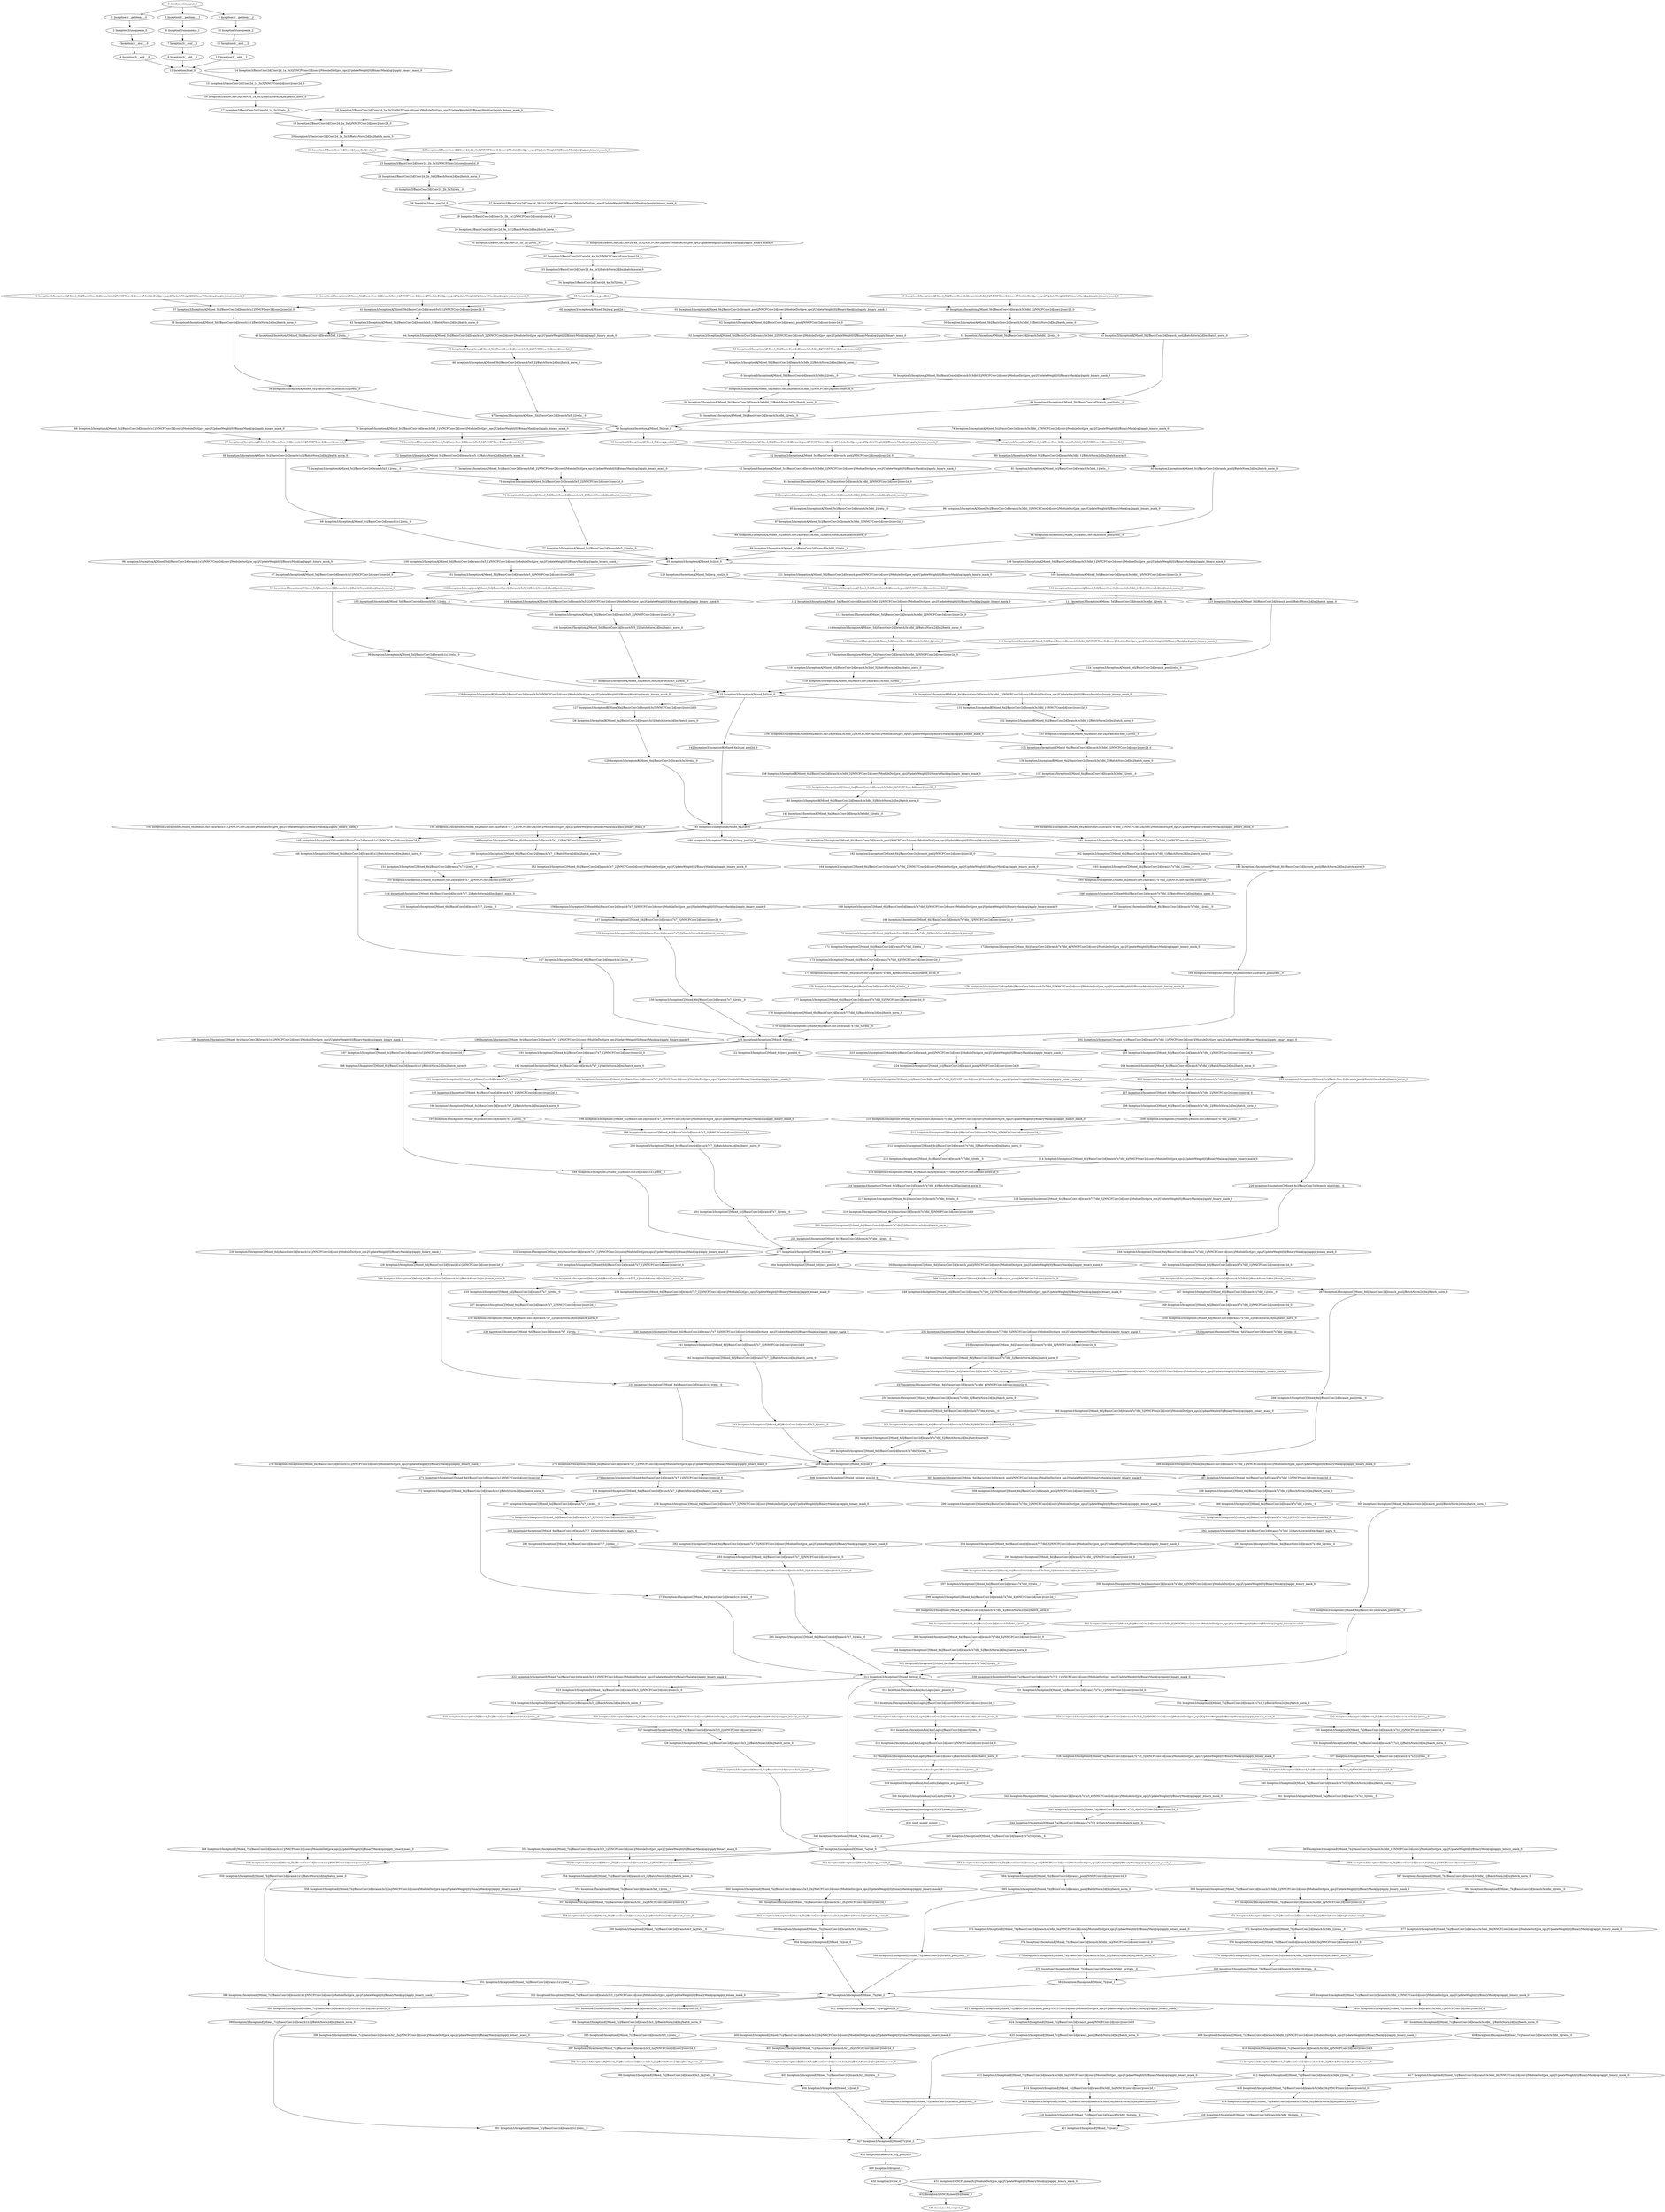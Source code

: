 strict digraph  {
"0 /nncf_model_input_0" [id=0, type=nncf_model_input];
"1 Inception3/__getitem___0" [id=1, type=__getitem__];
"2 Inception3/unsqueeze_0" [id=2, type=unsqueeze];
"3 Inception3/__mul___0" [id=3, type=__mul__];
"4 Inception3/__add___0" [id=4, type=__add__];
"5 Inception3/__getitem___1" [id=5, type=__getitem__];
"6 Inception3/unsqueeze_1" [id=6, type=unsqueeze];
"7 Inception3/__mul___1" [id=7, type=__mul__];
"8 Inception3/__add___1" [id=8, type=__add__];
"9 Inception3/__getitem___2" [id=9, type=__getitem__];
"10 Inception3/unsqueeze_2" [id=10, type=unsqueeze];
"11 Inception3/__mul___2" [id=11, type=__mul__];
"12 Inception3/__add___2" [id=12, type=__add__];
"13 Inception3/cat_0" [id=13, type=cat];
"14 Inception3/BasicConv2d[Conv2d_1a_3x3]/NNCFConv2d[conv]/ModuleDict[pre_ops]/UpdateWeight[0]/BinaryMask[op]/apply_binary_mask_0" [id=14, type=apply_binary_mask];
"15 Inception3/BasicConv2d[Conv2d_1a_3x3]/NNCFConv2d[conv]/conv2d_0" [id=15, type=conv2d];
"16 Inception3/BasicConv2d[Conv2d_1a_3x3]/BatchNorm2d[bn]/batch_norm_0" [id=16, type=batch_norm];
"17 Inception3/BasicConv2d[Conv2d_1a_3x3]/relu__0" [id=17, type=relu_];
"18 Inception3/BasicConv2d[Conv2d_2a_3x3]/NNCFConv2d[conv]/ModuleDict[pre_ops]/UpdateWeight[0]/BinaryMask[op]/apply_binary_mask_0" [id=18, type=apply_binary_mask];
"19 Inception3/BasicConv2d[Conv2d_2a_3x3]/NNCFConv2d[conv]/conv2d_0" [id=19, type=conv2d];
"20 Inception3/BasicConv2d[Conv2d_2a_3x3]/BatchNorm2d[bn]/batch_norm_0" [id=20, type=batch_norm];
"21 Inception3/BasicConv2d[Conv2d_2a_3x3]/relu__0" [id=21, type=relu_];
"22 Inception3/BasicConv2d[Conv2d_2b_3x3]/NNCFConv2d[conv]/ModuleDict[pre_ops]/UpdateWeight[0]/BinaryMask[op]/apply_binary_mask_0" [id=22, type=apply_binary_mask];
"23 Inception3/BasicConv2d[Conv2d_2b_3x3]/NNCFConv2d[conv]/conv2d_0" [id=23, type=conv2d];
"24 Inception3/BasicConv2d[Conv2d_2b_3x3]/BatchNorm2d[bn]/batch_norm_0" [id=24, type=batch_norm];
"25 Inception3/BasicConv2d[Conv2d_2b_3x3]/relu__0" [id=25, type=relu_];
"26 Inception3/max_pool2d_0" [id=26, type=max_pool2d];
"27 Inception3/BasicConv2d[Conv2d_3b_1x1]/NNCFConv2d[conv]/ModuleDict[pre_ops]/UpdateWeight[0]/BinaryMask[op]/apply_binary_mask_0" [id=27, type=apply_binary_mask];
"28 Inception3/BasicConv2d[Conv2d_3b_1x1]/NNCFConv2d[conv]/conv2d_0" [id=28, type=conv2d];
"29 Inception3/BasicConv2d[Conv2d_3b_1x1]/BatchNorm2d[bn]/batch_norm_0" [id=29, type=batch_norm];
"30 Inception3/BasicConv2d[Conv2d_3b_1x1]/relu__0" [id=30, type=relu_];
"31 Inception3/BasicConv2d[Conv2d_4a_3x3]/NNCFConv2d[conv]/ModuleDict[pre_ops]/UpdateWeight[0]/BinaryMask[op]/apply_binary_mask_0" [id=31, type=apply_binary_mask];
"32 Inception3/BasicConv2d[Conv2d_4a_3x3]/NNCFConv2d[conv]/conv2d_0" [id=32, type=conv2d];
"33 Inception3/BasicConv2d[Conv2d_4a_3x3]/BatchNorm2d[bn]/batch_norm_0" [id=33, type=batch_norm];
"34 Inception3/BasicConv2d[Conv2d_4a_3x3]/relu__0" [id=34, type=relu_];
"35 Inception3/max_pool2d_1" [id=35, type=max_pool2d];
"36 Inception3/InceptionA[Mixed_5b]/BasicConv2d[branch1x1]/NNCFConv2d[conv]/ModuleDict[pre_ops]/UpdateWeight[0]/BinaryMask[op]/apply_binary_mask_0" [id=36, type=apply_binary_mask];
"37 Inception3/InceptionA[Mixed_5b]/BasicConv2d[branch1x1]/NNCFConv2d[conv]/conv2d_0" [id=37, type=conv2d];
"38 Inception3/InceptionA[Mixed_5b]/BasicConv2d[branch1x1]/BatchNorm2d[bn]/batch_norm_0" [id=38, type=batch_norm];
"39 Inception3/InceptionA[Mixed_5b]/BasicConv2d[branch1x1]/relu__0" [id=39, type=relu_];
"40 Inception3/InceptionA[Mixed_5b]/BasicConv2d[branch5x5_1]/NNCFConv2d[conv]/ModuleDict[pre_ops]/UpdateWeight[0]/BinaryMask[op]/apply_binary_mask_0" [id=40, type=apply_binary_mask];
"41 Inception3/InceptionA[Mixed_5b]/BasicConv2d[branch5x5_1]/NNCFConv2d[conv]/conv2d_0" [id=41, type=conv2d];
"42 Inception3/InceptionA[Mixed_5b]/BasicConv2d[branch5x5_1]/BatchNorm2d[bn]/batch_norm_0" [id=42, type=batch_norm];
"43 Inception3/InceptionA[Mixed_5b]/BasicConv2d[branch5x5_1]/relu__0" [id=43, type=relu_];
"44 Inception3/InceptionA[Mixed_5b]/BasicConv2d[branch5x5_2]/NNCFConv2d[conv]/ModuleDict[pre_ops]/UpdateWeight[0]/BinaryMask[op]/apply_binary_mask_0" [id=44, type=apply_binary_mask];
"45 Inception3/InceptionA[Mixed_5b]/BasicConv2d[branch5x5_2]/NNCFConv2d[conv]/conv2d_0" [id=45, type=conv2d];
"46 Inception3/InceptionA[Mixed_5b]/BasicConv2d[branch5x5_2]/BatchNorm2d[bn]/batch_norm_0" [id=46, type=batch_norm];
"47 Inception3/InceptionA[Mixed_5b]/BasicConv2d[branch5x5_2]/relu__0" [id=47, type=relu_];
"48 Inception3/InceptionA[Mixed_5b]/BasicConv2d[branch3x3dbl_1]/NNCFConv2d[conv]/ModuleDict[pre_ops]/UpdateWeight[0]/BinaryMask[op]/apply_binary_mask_0" [id=48, type=apply_binary_mask];
"49 Inception3/InceptionA[Mixed_5b]/BasicConv2d[branch3x3dbl_1]/NNCFConv2d[conv]/conv2d_0" [id=49, type=conv2d];
"50 Inception3/InceptionA[Mixed_5b]/BasicConv2d[branch3x3dbl_1]/BatchNorm2d[bn]/batch_norm_0" [id=50, type=batch_norm];
"51 Inception3/InceptionA[Mixed_5b]/BasicConv2d[branch3x3dbl_1]/relu__0" [id=51, type=relu_];
"52 Inception3/InceptionA[Mixed_5b]/BasicConv2d[branch3x3dbl_2]/NNCFConv2d[conv]/ModuleDict[pre_ops]/UpdateWeight[0]/BinaryMask[op]/apply_binary_mask_0" [id=52, type=apply_binary_mask];
"53 Inception3/InceptionA[Mixed_5b]/BasicConv2d[branch3x3dbl_2]/NNCFConv2d[conv]/conv2d_0" [id=53, type=conv2d];
"54 Inception3/InceptionA[Mixed_5b]/BasicConv2d[branch3x3dbl_2]/BatchNorm2d[bn]/batch_norm_0" [id=54, type=batch_norm];
"55 Inception3/InceptionA[Mixed_5b]/BasicConv2d[branch3x3dbl_2]/relu__0" [id=55, type=relu_];
"56 Inception3/InceptionA[Mixed_5b]/BasicConv2d[branch3x3dbl_3]/NNCFConv2d[conv]/ModuleDict[pre_ops]/UpdateWeight[0]/BinaryMask[op]/apply_binary_mask_0" [id=56, type=apply_binary_mask];
"57 Inception3/InceptionA[Mixed_5b]/BasicConv2d[branch3x3dbl_3]/NNCFConv2d[conv]/conv2d_0" [id=57, type=conv2d];
"58 Inception3/InceptionA[Mixed_5b]/BasicConv2d[branch3x3dbl_3]/BatchNorm2d[bn]/batch_norm_0" [id=58, type=batch_norm];
"59 Inception3/InceptionA[Mixed_5b]/BasicConv2d[branch3x3dbl_3]/relu__0" [id=59, type=relu_];
"60 Inception3/InceptionA[Mixed_5b]/avg_pool2d_0" [id=60, type=avg_pool2d];
"61 Inception3/InceptionA[Mixed_5b]/BasicConv2d[branch_pool]/NNCFConv2d[conv]/ModuleDict[pre_ops]/UpdateWeight[0]/BinaryMask[op]/apply_binary_mask_0" [id=61, type=apply_binary_mask];
"62 Inception3/InceptionA[Mixed_5b]/BasicConv2d[branch_pool]/NNCFConv2d[conv]/conv2d_0" [id=62, type=conv2d];
"63 Inception3/InceptionA[Mixed_5b]/BasicConv2d[branch_pool]/BatchNorm2d[bn]/batch_norm_0" [id=63, type=batch_norm];
"64 Inception3/InceptionA[Mixed_5b]/BasicConv2d[branch_pool]/relu__0" [id=64, type=relu_];
"65 Inception3/InceptionA[Mixed_5b]/cat_0" [id=65, type=cat];
"66 Inception3/InceptionA[Mixed_5c]/BasicConv2d[branch1x1]/NNCFConv2d[conv]/ModuleDict[pre_ops]/UpdateWeight[0]/BinaryMask[op]/apply_binary_mask_0" [id=66, type=apply_binary_mask];
"67 Inception3/InceptionA[Mixed_5c]/BasicConv2d[branch1x1]/NNCFConv2d[conv]/conv2d_0" [id=67, type=conv2d];
"68 Inception3/InceptionA[Mixed_5c]/BasicConv2d[branch1x1]/BatchNorm2d[bn]/batch_norm_0" [id=68, type=batch_norm];
"69 Inception3/InceptionA[Mixed_5c]/BasicConv2d[branch1x1]/relu__0" [id=69, type=relu_];
"70 Inception3/InceptionA[Mixed_5c]/BasicConv2d[branch5x5_1]/NNCFConv2d[conv]/ModuleDict[pre_ops]/UpdateWeight[0]/BinaryMask[op]/apply_binary_mask_0" [id=70, type=apply_binary_mask];
"71 Inception3/InceptionA[Mixed_5c]/BasicConv2d[branch5x5_1]/NNCFConv2d[conv]/conv2d_0" [id=71, type=conv2d];
"72 Inception3/InceptionA[Mixed_5c]/BasicConv2d[branch5x5_1]/BatchNorm2d[bn]/batch_norm_0" [id=72, type=batch_norm];
"73 Inception3/InceptionA[Mixed_5c]/BasicConv2d[branch5x5_1]/relu__0" [id=73, type=relu_];
"74 Inception3/InceptionA[Mixed_5c]/BasicConv2d[branch5x5_2]/NNCFConv2d[conv]/ModuleDict[pre_ops]/UpdateWeight[0]/BinaryMask[op]/apply_binary_mask_0" [id=74, type=apply_binary_mask];
"75 Inception3/InceptionA[Mixed_5c]/BasicConv2d[branch5x5_2]/NNCFConv2d[conv]/conv2d_0" [id=75, type=conv2d];
"76 Inception3/InceptionA[Mixed_5c]/BasicConv2d[branch5x5_2]/BatchNorm2d[bn]/batch_norm_0" [id=76, type=batch_norm];
"77 Inception3/InceptionA[Mixed_5c]/BasicConv2d[branch5x5_2]/relu__0" [id=77, type=relu_];
"78 Inception3/InceptionA[Mixed_5c]/BasicConv2d[branch3x3dbl_1]/NNCFConv2d[conv]/ModuleDict[pre_ops]/UpdateWeight[0]/BinaryMask[op]/apply_binary_mask_0" [id=78, type=apply_binary_mask];
"79 Inception3/InceptionA[Mixed_5c]/BasicConv2d[branch3x3dbl_1]/NNCFConv2d[conv]/conv2d_0" [id=79, type=conv2d];
"80 Inception3/InceptionA[Mixed_5c]/BasicConv2d[branch3x3dbl_1]/BatchNorm2d[bn]/batch_norm_0" [id=80, type=batch_norm];
"81 Inception3/InceptionA[Mixed_5c]/BasicConv2d[branch3x3dbl_1]/relu__0" [id=81, type=relu_];
"82 Inception3/InceptionA[Mixed_5c]/BasicConv2d[branch3x3dbl_2]/NNCFConv2d[conv]/ModuleDict[pre_ops]/UpdateWeight[0]/BinaryMask[op]/apply_binary_mask_0" [id=82, type=apply_binary_mask];
"83 Inception3/InceptionA[Mixed_5c]/BasicConv2d[branch3x3dbl_2]/NNCFConv2d[conv]/conv2d_0" [id=83, type=conv2d];
"84 Inception3/InceptionA[Mixed_5c]/BasicConv2d[branch3x3dbl_2]/BatchNorm2d[bn]/batch_norm_0" [id=84, type=batch_norm];
"85 Inception3/InceptionA[Mixed_5c]/BasicConv2d[branch3x3dbl_2]/relu__0" [id=85, type=relu_];
"86 Inception3/InceptionA[Mixed_5c]/BasicConv2d[branch3x3dbl_3]/NNCFConv2d[conv]/ModuleDict[pre_ops]/UpdateWeight[0]/BinaryMask[op]/apply_binary_mask_0" [id=86, type=apply_binary_mask];
"87 Inception3/InceptionA[Mixed_5c]/BasicConv2d[branch3x3dbl_3]/NNCFConv2d[conv]/conv2d_0" [id=87, type=conv2d];
"88 Inception3/InceptionA[Mixed_5c]/BasicConv2d[branch3x3dbl_3]/BatchNorm2d[bn]/batch_norm_0" [id=88, type=batch_norm];
"89 Inception3/InceptionA[Mixed_5c]/BasicConv2d[branch3x3dbl_3]/relu__0" [id=89, type=relu_];
"90 Inception3/InceptionA[Mixed_5c]/avg_pool2d_0" [id=90, type=avg_pool2d];
"91 Inception3/InceptionA[Mixed_5c]/BasicConv2d[branch_pool]/NNCFConv2d[conv]/ModuleDict[pre_ops]/UpdateWeight[0]/BinaryMask[op]/apply_binary_mask_0" [id=91, type=apply_binary_mask];
"92 Inception3/InceptionA[Mixed_5c]/BasicConv2d[branch_pool]/NNCFConv2d[conv]/conv2d_0" [id=92, type=conv2d];
"93 Inception3/InceptionA[Mixed_5c]/BasicConv2d[branch_pool]/BatchNorm2d[bn]/batch_norm_0" [id=93, type=batch_norm];
"94 Inception3/InceptionA[Mixed_5c]/BasicConv2d[branch_pool]/relu__0" [id=94, type=relu_];
"95 Inception3/InceptionA[Mixed_5c]/cat_0" [id=95, type=cat];
"96 Inception3/InceptionA[Mixed_5d]/BasicConv2d[branch1x1]/NNCFConv2d[conv]/ModuleDict[pre_ops]/UpdateWeight[0]/BinaryMask[op]/apply_binary_mask_0" [id=96, type=apply_binary_mask];
"97 Inception3/InceptionA[Mixed_5d]/BasicConv2d[branch1x1]/NNCFConv2d[conv]/conv2d_0" [id=97, type=conv2d];
"98 Inception3/InceptionA[Mixed_5d]/BasicConv2d[branch1x1]/BatchNorm2d[bn]/batch_norm_0" [id=98, type=batch_norm];
"99 Inception3/InceptionA[Mixed_5d]/BasicConv2d[branch1x1]/relu__0" [id=99, type=relu_];
"100 Inception3/InceptionA[Mixed_5d]/BasicConv2d[branch5x5_1]/NNCFConv2d[conv]/ModuleDict[pre_ops]/UpdateWeight[0]/BinaryMask[op]/apply_binary_mask_0" [id=100, type=apply_binary_mask];
"101 Inception3/InceptionA[Mixed_5d]/BasicConv2d[branch5x5_1]/NNCFConv2d[conv]/conv2d_0" [id=101, type=conv2d];
"102 Inception3/InceptionA[Mixed_5d]/BasicConv2d[branch5x5_1]/BatchNorm2d[bn]/batch_norm_0" [id=102, type=batch_norm];
"103 Inception3/InceptionA[Mixed_5d]/BasicConv2d[branch5x5_1]/relu__0" [id=103, type=relu_];
"104 Inception3/InceptionA[Mixed_5d]/BasicConv2d[branch5x5_2]/NNCFConv2d[conv]/ModuleDict[pre_ops]/UpdateWeight[0]/BinaryMask[op]/apply_binary_mask_0" [id=104, type=apply_binary_mask];
"105 Inception3/InceptionA[Mixed_5d]/BasicConv2d[branch5x5_2]/NNCFConv2d[conv]/conv2d_0" [id=105, type=conv2d];
"106 Inception3/InceptionA[Mixed_5d]/BasicConv2d[branch5x5_2]/BatchNorm2d[bn]/batch_norm_0" [id=106, type=batch_norm];
"107 Inception3/InceptionA[Mixed_5d]/BasicConv2d[branch5x5_2]/relu__0" [id=107, type=relu_];
"108 Inception3/InceptionA[Mixed_5d]/BasicConv2d[branch3x3dbl_1]/NNCFConv2d[conv]/ModuleDict[pre_ops]/UpdateWeight[0]/BinaryMask[op]/apply_binary_mask_0" [id=108, type=apply_binary_mask];
"109 Inception3/InceptionA[Mixed_5d]/BasicConv2d[branch3x3dbl_1]/NNCFConv2d[conv]/conv2d_0" [id=109, type=conv2d];
"110 Inception3/InceptionA[Mixed_5d]/BasicConv2d[branch3x3dbl_1]/BatchNorm2d[bn]/batch_norm_0" [id=110, type=batch_norm];
"111 Inception3/InceptionA[Mixed_5d]/BasicConv2d[branch3x3dbl_1]/relu__0" [id=111, type=relu_];
"112 Inception3/InceptionA[Mixed_5d]/BasicConv2d[branch3x3dbl_2]/NNCFConv2d[conv]/ModuleDict[pre_ops]/UpdateWeight[0]/BinaryMask[op]/apply_binary_mask_0" [id=112, type=apply_binary_mask];
"113 Inception3/InceptionA[Mixed_5d]/BasicConv2d[branch3x3dbl_2]/NNCFConv2d[conv]/conv2d_0" [id=113, type=conv2d];
"114 Inception3/InceptionA[Mixed_5d]/BasicConv2d[branch3x3dbl_2]/BatchNorm2d[bn]/batch_norm_0" [id=114, type=batch_norm];
"115 Inception3/InceptionA[Mixed_5d]/BasicConv2d[branch3x3dbl_2]/relu__0" [id=115, type=relu_];
"116 Inception3/InceptionA[Mixed_5d]/BasicConv2d[branch3x3dbl_3]/NNCFConv2d[conv]/ModuleDict[pre_ops]/UpdateWeight[0]/BinaryMask[op]/apply_binary_mask_0" [id=116, type=apply_binary_mask];
"117 Inception3/InceptionA[Mixed_5d]/BasicConv2d[branch3x3dbl_3]/NNCFConv2d[conv]/conv2d_0" [id=117, type=conv2d];
"118 Inception3/InceptionA[Mixed_5d]/BasicConv2d[branch3x3dbl_3]/BatchNorm2d[bn]/batch_norm_0" [id=118, type=batch_norm];
"119 Inception3/InceptionA[Mixed_5d]/BasicConv2d[branch3x3dbl_3]/relu__0" [id=119, type=relu_];
"120 Inception3/InceptionA[Mixed_5d]/avg_pool2d_0" [id=120, type=avg_pool2d];
"121 Inception3/InceptionA[Mixed_5d]/BasicConv2d[branch_pool]/NNCFConv2d[conv]/ModuleDict[pre_ops]/UpdateWeight[0]/BinaryMask[op]/apply_binary_mask_0" [id=121, type=apply_binary_mask];
"122 Inception3/InceptionA[Mixed_5d]/BasicConv2d[branch_pool]/NNCFConv2d[conv]/conv2d_0" [id=122, type=conv2d];
"123 Inception3/InceptionA[Mixed_5d]/BasicConv2d[branch_pool]/BatchNorm2d[bn]/batch_norm_0" [id=123, type=batch_norm];
"124 Inception3/InceptionA[Mixed_5d]/BasicConv2d[branch_pool]/relu__0" [id=124, type=relu_];
"125 Inception3/InceptionA[Mixed_5d]/cat_0" [id=125, type=cat];
"126 Inception3/InceptionB[Mixed_6a]/BasicConv2d[branch3x3]/NNCFConv2d[conv]/ModuleDict[pre_ops]/UpdateWeight[0]/BinaryMask[op]/apply_binary_mask_0" [id=126, type=apply_binary_mask];
"127 Inception3/InceptionB[Mixed_6a]/BasicConv2d[branch3x3]/NNCFConv2d[conv]/conv2d_0" [id=127, type=conv2d];
"128 Inception3/InceptionB[Mixed_6a]/BasicConv2d[branch3x3]/BatchNorm2d[bn]/batch_norm_0" [id=128, type=batch_norm];
"129 Inception3/InceptionB[Mixed_6a]/BasicConv2d[branch3x3]/relu__0" [id=129, type=relu_];
"130 Inception3/InceptionB[Mixed_6a]/BasicConv2d[branch3x3dbl_1]/NNCFConv2d[conv]/ModuleDict[pre_ops]/UpdateWeight[0]/BinaryMask[op]/apply_binary_mask_0" [id=130, type=apply_binary_mask];
"131 Inception3/InceptionB[Mixed_6a]/BasicConv2d[branch3x3dbl_1]/NNCFConv2d[conv]/conv2d_0" [id=131, type=conv2d];
"132 Inception3/InceptionB[Mixed_6a]/BasicConv2d[branch3x3dbl_1]/BatchNorm2d[bn]/batch_norm_0" [id=132, type=batch_norm];
"133 Inception3/InceptionB[Mixed_6a]/BasicConv2d[branch3x3dbl_1]/relu__0" [id=133, type=relu_];
"134 Inception3/InceptionB[Mixed_6a]/BasicConv2d[branch3x3dbl_2]/NNCFConv2d[conv]/ModuleDict[pre_ops]/UpdateWeight[0]/BinaryMask[op]/apply_binary_mask_0" [id=134, type=apply_binary_mask];
"135 Inception3/InceptionB[Mixed_6a]/BasicConv2d[branch3x3dbl_2]/NNCFConv2d[conv]/conv2d_0" [id=135, type=conv2d];
"136 Inception3/InceptionB[Mixed_6a]/BasicConv2d[branch3x3dbl_2]/BatchNorm2d[bn]/batch_norm_0" [id=136, type=batch_norm];
"137 Inception3/InceptionB[Mixed_6a]/BasicConv2d[branch3x3dbl_2]/relu__0" [id=137, type=relu_];
"138 Inception3/InceptionB[Mixed_6a]/BasicConv2d[branch3x3dbl_3]/NNCFConv2d[conv]/ModuleDict[pre_ops]/UpdateWeight[0]/BinaryMask[op]/apply_binary_mask_0" [id=138, type=apply_binary_mask];
"139 Inception3/InceptionB[Mixed_6a]/BasicConv2d[branch3x3dbl_3]/NNCFConv2d[conv]/conv2d_0" [id=139, type=conv2d];
"140 Inception3/InceptionB[Mixed_6a]/BasicConv2d[branch3x3dbl_3]/BatchNorm2d[bn]/batch_norm_0" [id=140, type=batch_norm];
"141 Inception3/InceptionB[Mixed_6a]/BasicConv2d[branch3x3dbl_3]/relu__0" [id=141, type=relu_];
"142 Inception3/InceptionB[Mixed_6a]/max_pool2d_0" [id=142, type=max_pool2d];
"143 Inception3/InceptionB[Mixed_6a]/cat_0" [id=143, type=cat];
"144 Inception3/InceptionC[Mixed_6b]/BasicConv2d[branch1x1]/NNCFConv2d[conv]/ModuleDict[pre_ops]/UpdateWeight[0]/BinaryMask[op]/apply_binary_mask_0" [id=144, type=apply_binary_mask];
"145 Inception3/InceptionC[Mixed_6b]/BasicConv2d[branch1x1]/NNCFConv2d[conv]/conv2d_0" [id=145, type=conv2d];
"146 Inception3/InceptionC[Mixed_6b]/BasicConv2d[branch1x1]/BatchNorm2d[bn]/batch_norm_0" [id=146, type=batch_norm];
"147 Inception3/InceptionC[Mixed_6b]/BasicConv2d[branch1x1]/relu__0" [id=147, type=relu_];
"148 Inception3/InceptionC[Mixed_6b]/BasicConv2d[branch7x7_1]/NNCFConv2d[conv]/ModuleDict[pre_ops]/UpdateWeight[0]/BinaryMask[op]/apply_binary_mask_0" [id=148, type=apply_binary_mask];
"149 Inception3/InceptionC[Mixed_6b]/BasicConv2d[branch7x7_1]/NNCFConv2d[conv]/conv2d_0" [id=149, type=conv2d];
"150 Inception3/InceptionC[Mixed_6b]/BasicConv2d[branch7x7_1]/BatchNorm2d[bn]/batch_norm_0" [id=150, type=batch_norm];
"151 Inception3/InceptionC[Mixed_6b]/BasicConv2d[branch7x7_1]/relu__0" [id=151, type=relu_];
"152 Inception3/InceptionC[Mixed_6b]/BasicConv2d[branch7x7_2]/NNCFConv2d[conv]/ModuleDict[pre_ops]/UpdateWeight[0]/BinaryMask[op]/apply_binary_mask_0" [id=152, type=apply_binary_mask];
"153 Inception3/InceptionC[Mixed_6b]/BasicConv2d[branch7x7_2]/NNCFConv2d[conv]/conv2d_0" [id=153, type=conv2d];
"154 Inception3/InceptionC[Mixed_6b]/BasicConv2d[branch7x7_2]/BatchNorm2d[bn]/batch_norm_0" [id=154, type=batch_norm];
"155 Inception3/InceptionC[Mixed_6b]/BasicConv2d[branch7x7_2]/relu__0" [id=155, type=relu_];
"156 Inception3/InceptionC[Mixed_6b]/BasicConv2d[branch7x7_3]/NNCFConv2d[conv]/ModuleDict[pre_ops]/UpdateWeight[0]/BinaryMask[op]/apply_binary_mask_0" [id=156, type=apply_binary_mask];
"157 Inception3/InceptionC[Mixed_6b]/BasicConv2d[branch7x7_3]/NNCFConv2d[conv]/conv2d_0" [id=157, type=conv2d];
"158 Inception3/InceptionC[Mixed_6b]/BasicConv2d[branch7x7_3]/BatchNorm2d[bn]/batch_norm_0" [id=158, type=batch_norm];
"159 Inception3/InceptionC[Mixed_6b]/BasicConv2d[branch7x7_3]/relu__0" [id=159, type=relu_];
"160 Inception3/InceptionC[Mixed_6b]/BasicConv2d[branch7x7dbl_1]/NNCFConv2d[conv]/ModuleDict[pre_ops]/UpdateWeight[0]/BinaryMask[op]/apply_binary_mask_0" [id=160, type=apply_binary_mask];
"161 Inception3/InceptionC[Mixed_6b]/BasicConv2d[branch7x7dbl_1]/NNCFConv2d[conv]/conv2d_0" [id=161, type=conv2d];
"162 Inception3/InceptionC[Mixed_6b]/BasicConv2d[branch7x7dbl_1]/BatchNorm2d[bn]/batch_norm_0" [id=162, type=batch_norm];
"163 Inception3/InceptionC[Mixed_6b]/BasicConv2d[branch7x7dbl_1]/relu__0" [id=163, type=relu_];
"164 Inception3/InceptionC[Mixed_6b]/BasicConv2d[branch7x7dbl_2]/NNCFConv2d[conv]/ModuleDict[pre_ops]/UpdateWeight[0]/BinaryMask[op]/apply_binary_mask_0" [id=164, type=apply_binary_mask];
"165 Inception3/InceptionC[Mixed_6b]/BasicConv2d[branch7x7dbl_2]/NNCFConv2d[conv]/conv2d_0" [id=165, type=conv2d];
"166 Inception3/InceptionC[Mixed_6b]/BasicConv2d[branch7x7dbl_2]/BatchNorm2d[bn]/batch_norm_0" [id=166, type=batch_norm];
"167 Inception3/InceptionC[Mixed_6b]/BasicConv2d[branch7x7dbl_2]/relu__0" [id=167, type=relu_];
"168 Inception3/InceptionC[Mixed_6b]/BasicConv2d[branch7x7dbl_3]/NNCFConv2d[conv]/ModuleDict[pre_ops]/UpdateWeight[0]/BinaryMask[op]/apply_binary_mask_0" [id=168, type=apply_binary_mask];
"169 Inception3/InceptionC[Mixed_6b]/BasicConv2d[branch7x7dbl_3]/NNCFConv2d[conv]/conv2d_0" [id=169, type=conv2d];
"170 Inception3/InceptionC[Mixed_6b]/BasicConv2d[branch7x7dbl_3]/BatchNorm2d[bn]/batch_norm_0" [id=170, type=batch_norm];
"171 Inception3/InceptionC[Mixed_6b]/BasicConv2d[branch7x7dbl_3]/relu__0" [id=171, type=relu_];
"172 Inception3/InceptionC[Mixed_6b]/BasicConv2d[branch7x7dbl_4]/NNCFConv2d[conv]/ModuleDict[pre_ops]/UpdateWeight[0]/BinaryMask[op]/apply_binary_mask_0" [id=172, type=apply_binary_mask];
"173 Inception3/InceptionC[Mixed_6b]/BasicConv2d[branch7x7dbl_4]/NNCFConv2d[conv]/conv2d_0" [id=173, type=conv2d];
"174 Inception3/InceptionC[Mixed_6b]/BasicConv2d[branch7x7dbl_4]/BatchNorm2d[bn]/batch_norm_0" [id=174, type=batch_norm];
"175 Inception3/InceptionC[Mixed_6b]/BasicConv2d[branch7x7dbl_4]/relu__0" [id=175, type=relu_];
"176 Inception3/InceptionC[Mixed_6b]/BasicConv2d[branch7x7dbl_5]/NNCFConv2d[conv]/ModuleDict[pre_ops]/UpdateWeight[0]/BinaryMask[op]/apply_binary_mask_0" [id=176, type=apply_binary_mask];
"177 Inception3/InceptionC[Mixed_6b]/BasicConv2d[branch7x7dbl_5]/NNCFConv2d[conv]/conv2d_0" [id=177, type=conv2d];
"178 Inception3/InceptionC[Mixed_6b]/BasicConv2d[branch7x7dbl_5]/BatchNorm2d[bn]/batch_norm_0" [id=178, type=batch_norm];
"179 Inception3/InceptionC[Mixed_6b]/BasicConv2d[branch7x7dbl_5]/relu__0" [id=179, type=relu_];
"180 Inception3/InceptionC[Mixed_6b]/avg_pool2d_0" [id=180, type=avg_pool2d];
"181 Inception3/InceptionC[Mixed_6b]/BasicConv2d[branch_pool]/NNCFConv2d[conv]/ModuleDict[pre_ops]/UpdateWeight[0]/BinaryMask[op]/apply_binary_mask_0" [id=181, type=apply_binary_mask];
"182 Inception3/InceptionC[Mixed_6b]/BasicConv2d[branch_pool]/NNCFConv2d[conv]/conv2d_0" [id=182, type=conv2d];
"183 Inception3/InceptionC[Mixed_6b]/BasicConv2d[branch_pool]/BatchNorm2d[bn]/batch_norm_0" [id=183, type=batch_norm];
"184 Inception3/InceptionC[Mixed_6b]/BasicConv2d[branch_pool]/relu__0" [id=184, type=relu_];
"185 Inception3/InceptionC[Mixed_6b]/cat_0" [id=185, type=cat];
"186 Inception3/InceptionC[Mixed_6c]/BasicConv2d[branch1x1]/NNCFConv2d[conv]/ModuleDict[pre_ops]/UpdateWeight[0]/BinaryMask[op]/apply_binary_mask_0" [id=186, type=apply_binary_mask];
"187 Inception3/InceptionC[Mixed_6c]/BasicConv2d[branch1x1]/NNCFConv2d[conv]/conv2d_0" [id=187, type=conv2d];
"188 Inception3/InceptionC[Mixed_6c]/BasicConv2d[branch1x1]/BatchNorm2d[bn]/batch_norm_0" [id=188, type=batch_norm];
"189 Inception3/InceptionC[Mixed_6c]/BasicConv2d[branch1x1]/relu__0" [id=189, type=relu_];
"190 Inception3/InceptionC[Mixed_6c]/BasicConv2d[branch7x7_1]/NNCFConv2d[conv]/ModuleDict[pre_ops]/UpdateWeight[0]/BinaryMask[op]/apply_binary_mask_0" [id=190, type=apply_binary_mask];
"191 Inception3/InceptionC[Mixed_6c]/BasicConv2d[branch7x7_1]/NNCFConv2d[conv]/conv2d_0" [id=191, type=conv2d];
"192 Inception3/InceptionC[Mixed_6c]/BasicConv2d[branch7x7_1]/BatchNorm2d[bn]/batch_norm_0" [id=192, type=batch_norm];
"193 Inception3/InceptionC[Mixed_6c]/BasicConv2d[branch7x7_1]/relu__0" [id=193, type=relu_];
"194 Inception3/InceptionC[Mixed_6c]/BasicConv2d[branch7x7_2]/NNCFConv2d[conv]/ModuleDict[pre_ops]/UpdateWeight[0]/BinaryMask[op]/apply_binary_mask_0" [id=194, type=apply_binary_mask];
"195 Inception3/InceptionC[Mixed_6c]/BasicConv2d[branch7x7_2]/NNCFConv2d[conv]/conv2d_0" [id=195, type=conv2d];
"196 Inception3/InceptionC[Mixed_6c]/BasicConv2d[branch7x7_2]/BatchNorm2d[bn]/batch_norm_0" [id=196, type=batch_norm];
"197 Inception3/InceptionC[Mixed_6c]/BasicConv2d[branch7x7_2]/relu__0" [id=197, type=relu_];
"198 Inception3/InceptionC[Mixed_6c]/BasicConv2d[branch7x7_3]/NNCFConv2d[conv]/ModuleDict[pre_ops]/UpdateWeight[0]/BinaryMask[op]/apply_binary_mask_0" [id=198, type=apply_binary_mask];
"199 Inception3/InceptionC[Mixed_6c]/BasicConv2d[branch7x7_3]/NNCFConv2d[conv]/conv2d_0" [id=199, type=conv2d];
"200 Inception3/InceptionC[Mixed_6c]/BasicConv2d[branch7x7_3]/BatchNorm2d[bn]/batch_norm_0" [id=200, type=batch_norm];
"201 Inception3/InceptionC[Mixed_6c]/BasicConv2d[branch7x7_3]/relu__0" [id=201, type=relu_];
"202 Inception3/InceptionC[Mixed_6c]/BasicConv2d[branch7x7dbl_1]/NNCFConv2d[conv]/ModuleDict[pre_ops]/UpdateWeight[0]/BinaryMask[op]/apply_binary_mask_0" [id=202, type=apply_binary_mask];
"203 Inception3/InceptionC[Mixed_6c]/BasicConv2d[branch7x7dbl_1]/NNCFConv2d[conv]/conv2d_0" [id=203, type=conv2d];
"204 Inception3/InceptionC[Mixed_6c]/BasicConv2d[branch7x7dbl_1]/BatchNorm2d[bn]/batch_norm_0" [id=204, type=batch_norm];
"205 Inception3/InceptionC[Mixed_6c]/BasicConv2d[branch7x7dbl_1]/relu__0" [id=205, type=relu_];
"206 Inception3/InceptionC[Mixed_6c]/BasicConv2d[branch7x7dbl_2]/NNCFConv2d[conv]/ModuleDict[pre_ops]/UpdateWeight[0]/BinaryMask[op]/apply_binary_mask_0" [id=206, type=apply_binary_mask];
"207 Inception3/InceptionC[Mixed_6c]/BasicConv2d[branch7x7dbl_2]/NNCFConv2d[conv]/conv2d_0" [id=207, type=conv2d];
"208 Inception3/InceptionC[Mixed_6c]/BasicConv2d[branch7x7dbl_2]/BatchNorm2d[bn]/batch_norm_0" [id=208, type=batch_norm];
"209 Inception3/InceptionC[Mixed_6c]/BasicConv2d[branch7x7dbl_2]/relu__0" [id=209, type=relu_];
"210 Inception3/InceptionC[Mixed_6c]/BasicConv2d[branch7x7dbl_3]/NNCFConv2d[conv]/ModuleDict[pre_ops]/UpdateWeight[0]/BinaryMask[op]/apply_binary_mask_0" [id=210, type=apply_binary_mask];
"211 Inception3/InceptionC[Mixed_6c]/BasicConv2d[branch7x7dbl_3]/NNCFConv2d[conv]/conv2d_0" [id=211, type=conv2d];
"212 Inception3/InceptionC[Mixed_6c]/BasicConv2d[branch7x7dbl_3]/BatchNorm2d[bn]/batch_norm_0" [id=212, type=batch_norm];
"213 Inception3/InceptionC[Mixed_6c]/BasicConv2d[branch7x7dbl_3]/relu__0" [id=213, type=relu_];
"214 Inception3/InceptionC[Mixed_6c]/BasicConv2d[branch7x7dbl_4]/NNCFConv2d[conv]/ModuleDict[pre_ops]/UpdateWeight[0]/BinaryMask[op]/apply_binary_mask_0" [id=214, type=apply_binary_mask];
"215 Inception3/InceptionC[Mixed_6c]/BasicConv2d[branch7x7dbl_4]/NNCFConv2d[conv]/conv2d_0" [id=215, type=conv2d];
"216 Inception3/InceptionC[Mixed_6c]/BasicConv2d[branch7x7dbl_4]/BatchNorm2d[bn]/batch_norm_0" [id=216, type=batch_norm];
"217 Inception3/InceptionC[Mixed_6c]/BasicConv2d[branch7x7dbl_4]/relu__0" [id=217, type=relu_];
"218 Inception3/InceptionC[Mixed_6c]/BasicConv2d[branch7x7dbl_5]/NNCFConv2d[conv]/ModuleDict[pre_ops]/UpdateWeight[0]/BinaryMask[op]/apply_binary_mask_0" [id=218, type=apply_binary_mask];
"219 Inception3/InceptionC[Mixed_6c]/BasicConv2d[branch7x7dbl_5]/NNCFConv2d[conv]/conv2d_0" [id=219, type=conv2d];
"220 Inception3/InceptionC[Mixed_6c]/BasicConv2d[branch7x7dbl_5]/BatchNorm2d[bn]/batch_norm_0" [id=220, type=batch_norm];
"221 Inception3/InceptionC[Mixed_6c]/BasicConv2d[branch7x7dbl_5]/relu__0" [id=221, type=relu_];
"222 Inception3/InceptionC[Mixed_6c]/avg_pool2d_0" [id=222, type=avg_pool2d];
"223 Inception3/InceptionC[Mixed_6c]/BasicConv2d[branch_pool]/NNCFConv2d[conv]/ModuleDict[pre_ops]/UpdateWeight[0]/BinaryMask[op]/apply_binary_mask_0" [id=223, type=apply_binary_mask];
"224 Inception3/InceptionC[Mixed_6c]/BasicConv2d[branch_pool]/NNCFConv2d[conv]/conv2d_0" [id=224, type=conv2d];
"225 Inception3/InceptionC[Mixed_6c]/BasicConv2d[branch_pool]/BatchNorm2d[bn]/batch_norm_0" [id=225, type=batch_norm];
"226 Inception3/InceptionC[Mixed_6c]/BasicConv2d[branch_pool]/relu__0" [id=226, type=relu_];
"227 Inception3/InceptionC[Mixed_6c]/cat_0" [id=227, type=cat];
"228 Inception3/InceptionC[Mixed_6d]/BasicConv2d[branch1x1]/NNCFConv2d[conv]/ModuleDict[pre_ops]/UpdateWeight[0]/BinaryMask[op]/apply_binary_mask_0" [id=228, type=apply_binary_mask];
"229 Inception3/InceptionC[Mixed_6d]/BasicConv2d[branch1x1]/NNCFConv2d[conv]/conv2d_0" [id=229, type=conv2d];
"230 Inception3/InceptionC[Mixed_6d]/BasicConv2d[branch1x1]/BatchNorm2d[bn]/batch_norm_0" [id=230, type=batch_norm];
"231 Inception3/InceptionC[Mixed_6d]/BasicConv2d[branch1x1]/relu__0" [id=231, type=relu_];
"232 Inception3/InceptionC[Mixed_6d]/BasicConv2d[branch7x7_1]/NNCFConv2d[conv]/ModuleDict[pre_ops]/UpdateWeight[0]/BinaryMask[op]/apply_binary_mask_0" [id=232, type=apply_binary_mask];
"233 Inception3/InceptionC[Mixed_6d]/BasicConv2d[branch7x7_1]/NNCFConv2d[conv]/conv2d_0" [id=233, type=conv2d];
"234 Inception3/InceptionC[Mixed_6d]/BasicConv2d[branch7x7_1]/BatchNorm2d[bn]/batch_norm_0" [id=234, type=batch_norm];
"235 Inception3/InceptionC[Mixed_6d]/BasicConv2d[branch7x7_1]/relu__0" [id=235, type=relu_];
"236 Inception3/InceptionC[Mixed_6d]/BasicConv2d[branch7x7_2]/NNCFConv2d[conv]/ModuleDict[pre_ops]/UpdateWeight[0]/BinaryMask[op]/apply_binary_mask_0" [id=236, type=apply_binary_mask];
"237 Inception3/InceptionC[Mixed_6d]/BasicConv2d[branch7x7_2]/NNCFConv2d[conv]/conv2d_0" [id=237, type=conv2d];
"238 Inception3/InceptionC[Mixed_6d]/BasicConv2d[branch7x7_2]/BatchNorm2d[bn]/batch_norm_0" [id=238, type=batch_norm];
"239 Inception3/InceptionC[Mixed_6d]/BasicConv2d[branch7x7_2]/relu__0" [id=239, type=relu_];
"240 Inception3/InceptionC[Mixed_6d]/BasicConv2d[branch7x7_3]/NNCFConv2d[conv]/ModuleDict[pre_ops]/UpdateWeight[0]/BinaryMask[op]/apply_binary_mask_0" [id=240, type=apply_binary_mask];
"241 Inception3/InceptionC[Mixed_6d]/BasicConv2d[branch7x7_3]/NNCFConv2d[conv]/conv2d_0" [id=241, type=conv2d];
"242 Inception3/InceptionC[Mixed_6d]/BasicConv2d[branch7x7_3]/BatchNorm2d[bn]/batch_norm_0" [id=242, type=batch_norm];
"243 Inception3/InceptionC[Mixed_6d]/BasicConv2d[branch7x7_3]/relu__0" [id=243, type=relu_];
"244 Inception3/InceptionC[Mixed_6d]/BasicConv2d[branch7x7dbl_1]/NNCFConv2d[conv]/ModuleDict[pre_ops]/UpdateWeight[0]/BinaryMask[op]/apply_binary_mask_0" [id=244, type=apply_binary_mask];
"245 Inception3/InceptionC[Mixed_6d]/BasicConv2d[branch7x7dbl_1]/NNCFConv2d[conv]/conv2d_0" [id=245, type=conv2d];
"246 Inception3/InceptionC[Mixed_6d]/BasicConv2d[branch7x7dbl_1]/BatchNorm2d[bn]/batch_norm_0" [id=246, type=batch_norm];
"247 Inception3/InceptionC[Mixed_6d]/BasicConv2d[branch7x7dbl_1]/relu__0" [id=247, type=relu_];
"248 Inception3/InceptionC[Mixed_6d]/BasicConv2d[branch7x7dbl_2]/NNCFConv2d[conv]/ModuleDict[pre_ops]/UpdateWeight[0]/BinaryMask[op]/apply_binary_mask_0" [id=248, type=apply_binary_mask];
"249 Inception3/InceptionC[Mixed_6d]/BasicConv2d[branch7x7dbl_2]/NNCFConv2d[conv]/conv2d_0" [id=249, type=conv2d];
"250 Inception3/InceptionC[Mixed_6d]/BasicConv2d[branch7x7dbl_2]/BatchNorm2d[bn]/batch_norm_0" [id=250, type=batch_norm];
"251 Inception3/InceptionC[Mixed_6d]/BasicConv2d[branch7x7dbl_2]/relu__0" [id=251, type=relu_];
"252 Inception3/InceptionC[Mixed_6d]/BasicConv2d[branch7x7dbl_3]/NNCFConv2d[conv]/ModuleDict[pre_ops]/UpdateWeight[0]/BinaryMask[op]/apply_binary_mask_0" [id=252, type=apply_binary_mask];
"253 Inception3/InceptionC[Mixed_6d]/BasicConv2d[branch7x7dbl_3]/NNCFConv2d[conv]/conv2d_0" [id=253, type=conv2d];
"254 Inception3/InceptionC[Mixed_6d]/BasicConv2d[branch7x7dbl_3]/BatchNorm2d[bn]/batch_norm_0" [id=254, type=batch_norm];
"255 Inception3/InceptionC[Mixed_6d]/BasicConv2d[branch7x7dbl_3]/relu__0" [id=255, type=relu_];
"256 Inception3/InceptionC[Mixed_6d]/BasicConv2d[branch7x7dbl_4]/NNCFConv2d[conv]/ModuleDict[pre_ops]/UpdateWeight[0]/BinaryMask[op]/apply_binary_mask_0" [id=256, type=apply_binary_mask];
"257 Inception3/InceptionC[Mixed_6d]/BasicConv2d[branch7x7dbl_4]/NNCFConv2d[conv]/conv2d_0" [id=257, type=conv2d];
"258 Inception3/InceptionC[Mixed_6d]/BasicConv2d[branch7x7dbl_4]/BatchNorm2d[bn]/batch_norm_0" [id=258, type=batch_norm];
"259 Inception3/InceptionC[Mixed_6d]/BasicConv2d[branch7x7dbl_4]/relu__0" [id=259, type=relu_];
"260 Inception3/InceptionC[Mixed_6d]/BasicConv2d[branch7x7dbl_5]/NNCFConv2d[conv]/ModuleDict[pre_ops]/UpdateWeight[0]/BinaryMask[op]/apply_binary_mask_0" [id=260, type=apply_binary_mask];
"261 Inception3/InceptionC[Mixed_6d]/BasicConv2d[branch7x7dbl_5]/NNCFConv2d[conv]/conv2d_0" [id=261, type=conv2d];
"262 Inception3/InceptionC[Mixed_6d]/BasicConv2d[branch7x7dbl_5]/BatchNorm2d[bn]/batch_norm_0" [id=262, type=batch_norm];
"263 Inception3/InceptionC[Mixed_6d]/BasicConv2d[branch7x7dbl_5]/relu__0" [id=263, type=relu_];
"264 Inception3/InceptionC[Mixed_6d]/avg_pool2d_0" [id=264, type=avg_pool2d];
"265 Inception3/InceptionC[Mixed_6d]/BasicConv2d[branch_pool]/NNCFConv2d[conv]/ModuleDict[pre_ops]/UpdateWeight[0]/BinaryMask[op]/apply_binary_mask_0" [id=265, type=apply_binary_mask];
"266 Inception3/InceptionC[Mixed_6d]/BasicConv2d[branch_pool]/NNCFConv2d[conv]/conv2d_0" [id=266, type=conv2d];
"267 Inception3/InceptionC[Mixed_6d]/BasicConv2d[branch_pool]/BatchNorm2d[bn]/batch_norm_0" [id=267, type=batch_norm];
"268 Inception3/InceptionC[Mixed_6d]/BasicConv2d[branch_pool]/relu__0" [id=268, type=relu_];
"269 Inception3/InceptionC[Mixed_6d]/cat_0" [id=269, type=cat];
"270 Inception3/InceptionC[Mixed_6e]/BasicConv2d[branch1x1]/NNCFConv2d[conv]/ModuleDict[pre_ops]/UpdateWeight[0]/BinaryMask[op]/apply_binary_mask_0" [id=270, type=apply_binary_mask];
"271 Inception3/InceptionC[Mixed_6e]/BasicConv2d[branch1x1]/NNCFConv2d[conv]/conv2d_0" [id=271, type=conv2d];
"272 Inception3/InceptionC[Mixed_6e]/BasicConv2d[branch1x1]/BatchNorm2d[bn]/batch_norm_0" [id=272, type=batch_norm];
"273 Inception3/InceptionC[Mixed_6e]/BasicConv2d[branch1x1]/relu__0" [id=273, type=relu_];
"274 Inception3/InceptionC[Mixed_6e]/BasicConv2d[branch7x7_1]/NNCFConv2d[conv]/ModuleDict[pre_ops]/UpdateWeight[0]/BinaryMask[op]/apply_binary_mask_0" [id=274, type=apply_binary_mask];
"275 Inception3/InceptionC[Mixed_6e]/BasicConv2d[branch7x7_1]/NNCFConv2d[conv]/conv2d_0" [id=275, type=conv2d];
"276 Inception3/InceptionC[Mixed_6e]/BasicConv2d[branch7x7_1]/BatchNorm2d[bn]/batch_norm_0" [id=276, type=batch_norm];
"277 Inception3/InceptionC[Mixed_6e]/BasicConv2d[branch7x7_1]/relu__0" [id=277, type=relu_];
"278 Inception3/InceptionC[Mixed_6e]/BasicConv2d[branch7x7_2]/NNCFConv2d[conv]/ModuleDict[pre_ops]/UpdateWeight[0]/BinaryMask[op]/apply_binary_mask_0" [id=278, type=apply_binary_mask];
"279 Inception3/InceptionC[Mixed_6e]/BasicConv2d[branch7x7_2]/NNCFConv2d[conv]/conv2d_0" [id=279, type=conv2d];
"280 Inception3/InceptionC[Mixed_6e]/BasicConv2d[branch7x7_2]/BatchNorm2d[bn]/batch_norm_0" [id=280, type=batch_norm];
"281 Inception3/InceptionC[Mixed_6e]/BasicConv2d[branch7x7_2]/relu__0" [id=281, type=relu_];
"282 Inception3/InceptionC[Mixed_6e]/BasicConv2d[branch7x7_3]/NNCFConv2d[conv]/ModuleDict[pre_ops]/UpdateWeight[0]/BinaryMask[op]/apply_binary_mask_0" [id=282, type=apply_binary_mask];
"283 Inception3/InceptionC[Mixed_6e]/BasicConv2d[branch7x7_3]/NNCFConv2d[conv]/conv2d_0" [id=283, type=conv2d];
"284 Inception3/InceptionC[Mixed_6e]/BasicConv2d[branch7x7_3]/BatchNorm2d[bn]/batch_norm_0" [id=284, type=batch_norm];
"285 Inception3/InceptionC[Mixed_6e]/BasicConv2d[branch7x7_3]/relu__0" [id=285, type=relu_];
"286 Inception3/InceptionC[Mixed_6e]/BasicConv2d[branch7x7dbl_1]/NNCFConv2d[conv]/ModuleDict[pre_ops]/UpdateWeight[0]/BinaryMask[op]/apply_binary_mask_0" [id=286, type=apply_binary_mask];
"287 Inception3/InceptionC[Mixed_6e]/BasicConv2d[branch7x7dbl_1]/NNCFConv2d[conv]/conv2d_0" [id=287, type=conv2d];
"288 Inception3/InceptionC[Mixed_6e]/BasicConv2d[branch7x7dbl_1]/BatchNorm2d[bn]/batch_norm_0" [id=288, type=batch_norm];
"289 Inception3/InceptionC[Mixed_6e]/BasicConv2d[branch7x7dbl_1]/relu__0" [id=289, type=relu_];
"290 Inception3/InceptionC[Mixed_6e]/BasicConv2d[branch7x7dbl_2]/NNCFConv2d[conv]/ModuleDict[pre_ops]/UpdateWeight[0]/BinaryMask[op]/apply_binary_mask_0" [id=290, type=apply_binary_mask];
"291 Inception3/InceptionC[Mixed_6e]/BasicConv2d[branch7x7dbl_2]/NNCFConv2d[conv]/conv2d_0" [id=291, type=conv2d];
"292 Inception3/InceptionC[Mixed_6e]/BasicConv2d[branch7x7dbl_2]/BatchNorm2d[bn]/batch_norm_0" [id=292, type=batch_norm];
"293 Inception3/InceptionC[Mixed_6e]/BasicConv2d[branch7x7dbl_2]/relu__0" [id=293, type=relu_];
"294 Inception3/InceptionC[Mixed_6e]/BasicConv2d[branch7x7dbl_3]/NNCFConv2d[conv]/ModuleDict[pre_ops]/UpdateWeight[0]/BinaryMask[op]/apply_binary_mask_0" [id=294, type=apply_binary_mask];
"295 Inception3/InceptionC[Mixed_6e]/BasicConv2d[branch7x7dbl_3]/NNCFConv2d[conv]/conv2d_0" [id=295, type=conv2d];
"296 Inception3/InceptionC[Mixed_6e]/BasicConv2d[branch7x7dbl_3]/BatchNorm2d[bn]/batch_norm_0" [id=296, type=batch_norm];
"297 Inception3/InceptionC[Mixed_6e]/BasicConv2d[branch7x7dbl_3]/relu__0" [id=297, type=relu_];
"298 Inception3/InceptionC[Mixed_6e]/BasicConv2d[branch7x7dbl_4]/NNCFConv2d[conv]/ModuleDict[pre_ops]/UpdateWeight[0]/BinaryMask[op]/apply_binary_mask_0" [id=298, type=apply_binary_mask];
"299 Inception3/InceptionC[Mixed_6e]/BasicConv2d[branch7x7dbl_4]/NNCFConv2d[conv]/conv2d_0" [id=299, type=conv2d];
"300 Inception3/InceptionC[Mixed_6e]/BasicConv2d[branch7x7dbl_4]/BatchNorm2d[bn]/batch_norm_0" [id=300, type=batch_norm];
"301 Inception3/InceptionC[Mixed_6e]/BasicConv2d[branch7x7dbl_4]/relu__0" [id=301, type=relu_];
"302 Inception3/InceptionC[Mixed_6e]/BasicConv2d[branch7x7dbl_5]/NNCFConv2d[conv]/ModuleDict[pre_ops]/UpdateWeight[0]/BinaryMask[op]/apply_binary_mask_0" [id=302, type=apply_binary_mask];
"303 Inception3/InceptionC[Mixed_6e]/BasicConv2d[branch7x7dbl_5]/NNCFConv2d[conv]/conv2d_0" [id=303, type=conv2d];
"304 Inception3/InceptionC[Mixed_6e]/BasicConv2d[branch7x7dbl_5]/BatchNorm2d[bn]/batch_norm_0" [id=304, type=batch_norm];
"305 Inception3/InceptionC[Mixed_6e]/BasicConv2d[branch7x7dbl_5]/relu__0" [id=305, type=relu_];
"306 Inception3/InceptionC[Mixed_6e]/avg_pool2d_0" [id=306, type=avg_pool2d];
"307 Inception3/InceptionC[Mixed_6e]/BasicConv2d[branch_pool]/NNCFConv2d[conv]/ModuleDict[pre_ops]/UpdateWeight[0]/BinaryMask[op]/apply_binary_mask_0" [id=307, type=apply_binary_mask];
"308 Inception3/InceptionC[Mixed_6e]/BasicConv2d[branch_pool]/NNCFConv2d[conv]/conv2d_0" [id=308, type=conv2d];
"309 Inception3/InceptionC[Mixed_6e]/BasicConv2d[branch_pool]/BatchNorm2d[bn]/batch_norm_0" [id=309, type=batch_norm];
"310 Inception3/InceptionC[Mixed_6e]/BasicConv2d[branch_pool]/relu__0" [id=310, type=relu_];
"311 Inception3/InceptionC[Mixed_6e]/cat_0" [id=311, type=cat];
"312 Inception3/InceptionAux[AuxLogits]/avg_pool2d_0" [id=312, type=avg_pool2d];
"313 Inception3/InceptionAux[AuxLogits]/BasicConv2d[conv0]/NNCFConv2d[conv]/conv2d_0" [id=313, type=conv2d];
"314 Inception3/InceptionAux[AuxLogits]/BasicConv2d[conv0]/BatchNorm2d[bn]/batch_norm_0" [id=314, type=batch_norm];
"315 Inception3/InceptionAux[AuxLogits]/BasicConv2d[conv0]/relu__0" [id=315, type=relu_];
"316 Inception3/InceptionAux[AuxLogits]/BasicConv2d[conv1]/NNCFConv2d[conv]/conv2d_0" [id=316, type=conv2d];
"317 Inception3/InceptionAux[AuxLogits]/BasicConv2d[conv1]/BatchNorm2d[bn]/batch_norm_0" [id=317, type=batch_norm];
"318 Inception3/InceptionAux[AuxLogits]/BasicConv2d[conv1]/relu__0" [id=318, type=relu_];
"319 Inception3/InceptionAux[AuxLogits]/adaptive_avg_pool2d_0" [id=319, type=adaptive_avg_pool2d];
"320 Inception3/InceptionAux[AuxLogits]/view_0" [id=320, type=view];
"321 Inception3/InceptionAux[AuxLogits]/NNCFLinear[fc]/linear_0" [id=321, type=linear];
"322 Inception3/InceptionD[Mixed_7a]/BasicConv2d[branch3x3_1]/NNCFConv2d[conv]/ModuleDict[pre_ops]/UpdateWeight[0]/BinaryMask[op]/apply_binary_mask_0" [id=322, type=apply_binary_mask];
"323 Inception3/InceptionD[Mixed_7a]/BasicConv2d[branch3x3_1]/NNCFConv2d[conv]/conv2d_0" [id=323, type=conv2d];
"324 Inception3/InceptionD[Mixed_7a]/BasicConv2d[branch3x3_1]/BatchNorm2d[bn]/batch_norm_0" [id=324, type=batch_norm];
"325 Inception3/InceptionD[Mixed_7a]/BasicConv2d[branch3x3_1]/relu__0" [id=325, type=relu_];
"326 Inception3/InceptionD[Mixed_7a]/BasicConv2d[branch3x3_2]/NNCFConv2d[conv]/ModuleDict[pre_ops]/UpdateWeight[0]/BinaryMask[op]/apply_binary_mask_0" [id=326, type=apply_binary_mask];
"327 Inception3/InceptionD[Mixed_7a]/BasicConv2d[branch3x3_2]/NNCFConv2d[conv]/conv2d_0" [id=327, type=conv2d];
"328 Inception3/InceptionD[Mixed_7a]/BasicConv2d[branch3x3_2]/BatchNorm2d[bn]/batch_norm_0" [id=328, type=batch_norm];
"329 Inception3/InceptionD[Mixed_7a]/BasicConv2d[branch3x3_2]/relu__0" [id=329, type=relu_];
"330 Inception3/InceptionD[Mixed_7a]/BasicConv2d[branch7x7x3_1]/NNCFConv2d[conv]/ModuleDict[pre_ops]/UpdateWeight[0]/BinaryMask[op]/apply_binary_mask_0" [id=330, type=apply_binary_mask];
"331 Inception3/InceptionD[Mixed_7a]/BasicConv2d[branch7x7x3_1]/NNCFConv2d[conv]/conv2d_0" [id=331, type=conv2d];
"332 Inception3/InceptionD[Mixed_7a]/BasicConv2d[branch7x7x3_1]/BatchNorm2d[bn]/batch_norm_0" [id=332, type=batch_norm];
"333 Inception3/InceptionD[Mixed_7a]/BasicConv2d[branch7x7x3_1]/relu__0" [id=333, type=relu_];
"334 Inception3/InceptionD[Mixed_7a]/BasicConv2d[branch7x7x3_2]/NNCFConv2d[conv]/ModuleDict[pre_ops]/UpdateWeight[0]/BinaryMask[op]/apply_binary_mask_0" [id=334, type=apply_binary_mask];
"335 Inception3/InceptionD[Mixed_7a]/BasicConv2d[branch7x7x3_2]/NNCFConv2d[conv]/conv2d_0" [id=335, type=conv2d];
"336 Inception3/InceptionD[Mixed_7a]/BasicConv2d[branch7x7x3_2]/BatchNorm2d[bn]/batch_norm_0" [id=336, type=batch_norm];
"337 Inception3/InceptionD[Mixed_7a]/BasicConv2d[branch7x7x3_2]/relu__0" [id=337, type=relu_];
"338 Inception3/InceptionD[Mixed_7a]/BasicConv2d[branch7x7x3_3]/NNCFConv2d[conv]/ModuleDict[pre_ops]/UpdateWeight[0]/BinaryMask[op]/apply_binary_mask_0" [id=338, type=apply_binary_mask];
"339 Inception3/InceptionD[Mixed_7a]/BasicConv2d[branch7x7x3_3]/NNCFConv2d[conv]/conv2d_0" [id=339, type=conv2d];
"340 Inception3/InceptionD[Mixed_7a]/BasicConv2d[branch7x7x3_3]/BatchNorm2d[bn]/batch_norm_0" [id=340, type=batch_norm];
"341 Inception3/InceptionD[Mixed_7a]/BasicConv2d[branch7x7x3_3]/relu__0" [id=341, type=relu_];
"342 Inception3/InceptionD[Mixed_7a]/BasicConv2d[branch7x7x3_4]/NNCFConv2d[conv]/ModuleDict[pre_ops]/UpdateWeight[0]/BinaryMask[op]/apply_binary_mask_0" [id=342, type=apply_binary_mask];
"343 Inception3/InceptionD[Mixed_7a]/BasicConv2d[branch7x7x3_4]/NNCFConv2d[conv]/conv2d_0" [id=343, type=conv2d];
"344 Inception3/InceptionD[Mixed_7a]/BasicConv2d[branch7x7x3_4]/BatchNorm2d[bn]/batch_norm_0" [id=344, type=batch_norm];
"345 Inception3/InceptionD[Mixed_7a]/BasicConv2d[branch7x7x3_4]/relu__0" [id=345, type=relu_];
"346 Inception3/InceptionD[Mixed_7a]/max_pool2d_0" [id=346, type=max_pool2d];
"347 Inception3/InceptionD[Mixed_7a]/cat_0" [id=347, type=cat];
"348 Inception3/InceptionE[Mixed_7b]/BasicConv2d[branch1x1]/NNCFConv2d[conv]/ModuleDict[pre_ops]/UpdateWeight[0]/BinaryMask[op]/apply_binary_mask_0" [id=348, type=apply_binary_mask];
"349 Inception3/InceptionE[Mixed_7b]/BasicConv2d[branch1x1]/NNCFConv2d[conv]/conv2d_0" [id=349, type=conv2d];
"350 Inception3/InceptionE[Mixed_7b]/BasicConv2d[branch1x1]/BatchNorm2d[bn]/batch_norm_0" [id=350, type=batch_norm];
"351 Inception3/InceptionE[Mixed_7b]/BasicConv2d[branch1x1]/relu__0" [id=351, type=relu_];
"352 Inception3/InceptionE[Mixed_7b]/BasicConv2d[branch3x3_1]/NNCFConv2d[conv]/ModuleDict[pre_ops]/UpdateWeight[0]/BinaryMask[op]/apply_binary_mask_0" [id=352, type=apply_binary_mask];
"353 Inception3/InceptionE[Mixed_7b]/BasicConv2d[branch3x3_1]/NNCFConv2d[conv]/conv2d_0" [id=353, type=conv2d];
"354 Inception3/InceptionE[Mixed_7b]/BasicConv2d[branch3x3_1]/BatchNorm2d[bn]/batch_norm_0" [id=354, type=batch_norm];
"355 Inception3/InceptionE[Mixed_7b]/BasicConv2d[branch3x3_1]/relu__0" [id=355, type=relu_];
"356 Inception3/InceptionE[Mixed_7b]/BasicConv2d[branch3x3_2a]/NNCFConv2d[conv]/ModuleDict[pre_ops]/UpdateWeight[0]/BinaryMask[op]/apply_binary_mask_0" [id=356, type=apply_binary_mask];
"357 Inception3/InceptionE[Mixed_7b]/BasicConv2d[branch3x3_2a]/NNCFConv2d[conv]/conv2d_0" [id=357, type=conv2d];
"358 Inception3/InceptionE[Mixed_7b]/BasicConv2d[branch3x3_2a]/BatchNorm2d[bn]/batch_norm_0" [id=358, type=batch_norm];
"359 Inception3/InceptionE[Mixed_7b]/BasicConv2d[branch3x3_2a]/relu__0" [id=359, type=relu_];
"360 Inception3/InceptionE[Mixed_7b]/BasicConv2d[branch3x3_2b]/NNCFConv2d[conv]/ModuleDict[pre_ops]/UpdateWeight[0]/BinaryMask[op]/apply_binary_mask_0" [id=360, type=apply_binary_mask];
"361 Inception3/InceptionE[Mixed_7b]/BasicConv2d[branch3x3_2b]/NNCFConv2d[conv]/conv2d_0" [id=361, type=conv2d];
"362 Inception3/InceptionE[Mixed_7b]/BasicConv2d[branch3x3_2b]/BatchNorm2d[bn]/batch_norm_0" [id=362, type=batch_norm];
"363 Inception3/InceptionE[Mixed_7b]/BasicConv2d[branch3x3_2b]/relu__0" [id=363, type=relu_];
"364 Inception3/InceptionE[Mixed_7b]/cat_0" [id=364, type=cat];
"365 Inception3/InceptionE[Mixed_7b]/BasicConv2d[branch3x3dbl_1]/NNCFConv2d[conv]/ModuleDict[pre_ops]/UpdateWeight[0]/BinaryMask[op]/apply_binary_mask_0" [id=365, type=apply_binary_mask];
"366 Inception3/InceptionE[Mixed_7b]/BasicConv2d[branch3x3dbl_1]/NNCFConv2d[conv]/conv2d_0" [id=366, type=conv2d];
"367 Inception3/InceptionE[Mixed_7b]/BasicConv2d[branch3x3dbl_1]/BatchNorm2d[bn]/batch_norm_0" [id=367, type=batch_norm];
"368 Inception3/InceptionE[Mixed_7b]/BasicConv2d[branch3x3dbl_1]/relu__0" [id=368, type=relu_];
"369 Inception3/InceptionE[Mixed_7b]/BasicConv2d[branch3x3dbl_2]/NNCFConv2d[conv]/ModuleDict[pre_ops]/UpdateWeight[0]/BinaryMask[op]/apply_binary_mask_0" [id=369, type=apply_binary_mask];
"370 Inception3/InceptionE[Mixed_7b]/BasicConv2d[branch3x3dbl_2]/NNCFConv2d[conv]/conv2d_0" [id=370, type=conv2d];
"371 Inception3/InceptionE[Mixed_7b]/BasicConv2d[branch3x3dbl_2]/BatchNorm2d[bn]/batch_norm_0" [id=371, type=batch_norm];
"372 Inception3/InceptionE[Mixed_7b]/BasicConv2d[branch3x3dbl_2]/relu__0" [id=372, type=relu_];
"373 Inception3/InceptionE[Mixed_7b]/BasicConv2d[branch3x3dbl_3a]/NNCFConv2d[conv]/ModuleDict[pre_ops]/UpdateWeight[0]/BinaryMask[op]/apply_binary_mask_0" [id=373, type=apply_binary_mask];
"374 Inception3/InceptionE[Mixed_7b]/BasicConv2d[branch3x3dbl_3a]/NNCFConv2d[conv]/conv2d_0" [id=374, type=conv2d];
"375 Inception3/InceptionE[Mixed_7b]/BasicConv2d[branch3x3dbl_3a]/BatchNorm2d[bn]/batch_norm_0" [id=375, type=batch_norm];
"376 Inception3/InceptionE[Mixed_7b]/BasicConv2d[branch3x3dbl_3a]/relu__0" [id=376, type=relu_];
"377 Inception3/InceptionE[Mixed_7b]/BasicConv2d[branch3x3dbl_3b]/NNCFConv2d[conv]/ModuleDict[pre_ops]/UpdateWeight[0]/BinaryMask[op]/apply_binary_mask_0" [id=377, type=apply_binary_mask];
"378 Inception3/InceptionE[Mixed_7b]/BasicConv2d[branch3x3dbl_3b]/NNCFConv2d[conv]/conv2d_0" [id=378, type=conv2d];
"379 Inception3/InceptionE[Mixed_7b]/BasicConv2d[branch3x3dbl_3b]/BatchNorm2d[bn]/batch_norm_0" [id=379, type=batch_norm];
"380 Inception3/InceptionE[Mixed_7b]/BasicConv2d[branch3x3dbl_3b]/relu__0" [id=380, type=relu_];
"381 Inception3/InceptionE[Mixed_7b]/cat_1" [id=381, type=cat];
"382 Inception3/InceptionE[Mixed_7b]/avg_pool2d_0" [id=382, type=avg_pool2d];
"383 Inception3/InceptionE[Mixed_7b]/BasicConv2d[branch_pool]/NNCFConv2d[conv]/ModuleDict[pre_ops]/UpdateWeight[0]/BinaryMask[op]/apply_binary_mask_0" [id=383, type=apply_binary_mask];
"384 Inception3/InceptionE[Mixed_7b]/BasicConv2d[branch_pool]/NNCFConv2d[conv]/conv2d_0" [id=384, type=conv2d];
"385 Inception3/InceptionE[Mixed_7b]/BasicConv2d[branch_pool]/BatchNorm2d[bn]/batch_norm_0" [id=385, type=batch_norm];
"386 Inception3/InceptionE[Mixed_7b]/BasicConv2d[branch_pool]/relu__0" [id=386, type=relu_];
"387 Inception3/InceptionE[Mixed_7b]/cat_2" [id=387, type=cat];
"388 Inception3/InceptionE[Mixed_7c]/BasicConv2d[branch1x1]/NNCFConv2d[conv]/ModuleDict[pre_ops]/UpdateWeight[0]/BinaryMask[op]/apply_binary_mask_0" [id=388, type=apply_binary_mask];
"389 Inception3/InceptionE[Mixed_7c]/BasicConv2d[branch1x1]/NNCFConv2d[conv]/conv2d_0" [id=389, type=conv2d];
"390 Inception3/InceptionE[Mixed_7c]/BasicConv2d[branch1x1]/BatchNorm2d[bn]/batch_norm_0" [id=390, type=batch_norm];
"391 Inception3/InceptionE[Mixed_7c]/BasicConv2d[branch1x1]/relu__0" [id=391, type=relu_];
"392 Inception3/InceptionE[Mixed_7c]/BasicConv2d[branch3x3_1]/NNCFConv2d[conv]/ModuleDict[pre_ops]/UpdateWeight[0]/BinaryMask[op]/apply_binary_mask_0" [id=392, type=apply_binary_mask];
"393 Inception3/InceptionE[Mixed_7c]/BasicConv2d[branch3x3_1]/NNCFConv2d[conv]/conv2d_0" [id=393, type=conv2d];
"394 Inception3/InceptionE[Mixed_7c]/BasicConv2d[branch3x3_1]/BatchNorm2d[bn]/batch_norm_0" [id=394, type=batch_norm];
"395 Inception3/InceptionE[Mixed_7c]/BasicConv2d[branch3x3_1]/relu__0" [id=395, type=relu_];
"396 Inception3/InceptionE[Mixed_7c]/BasicConv2d[branch3x3_2a]/NNCFConv2d[conv]/ModuleDict[pre_ops]/UpdateWeight[0]/BinaryMask[op]/apply_binary_mask_0" [id=396, type=apply_binary_mask];
"397 Inception3/InceptionE[Mixed_7c]/BasicConv2d[branch3x3_2a]/NNCFConv2d[conv]/conv2d_0" [id=397, type=conv2d];
"398 Inception3/InceptionE[Mixed_7c]/BasicConv2d[branch3x3_2a]/BatchNorm2d[bn]/batch_norm_0" [id=398, type=batch_norm];
"399 Inception3/InceptionE[Mixed_7c]/BasicConv2d[branch3x3_2a]/relu__0" [id=399, type=relu_];
"400 Inception3/InceptionE[Mixed_7c]/BasicConv2d[branch3x3_2b]/NNCFConv2d[conv]/ModuleDict[pre_ops]/UpdateWeight[0]/BinaryMask[op]/apply_binary_mask_0" [id=400, type=apply_binary_mask];
"401 Inception3/InceptionE[Mixed_7c]/BasicConv2d[branch3x3_2b]/NNCFConv2d[conv]/conv2d_0" [id=401, type=conv2d];
"402 Inception3/InceptionE[Mixed_7c]/BasicConv2d[branch3x3_2b]/BatchNorm2d[bn]/batch_norm_0" [id=402, type=batch_norm];
"403 Inception3/InceptionE[Mixed_7c]/BasicConv2d[branch3x3_2b]/relu__0" [id=403, type=relu_];
"404 Inception3/InceptionE[Mixed_7c]/cat_0" [id=404, type=cat];
"405 Inception3/InceptionE[Mixed_7c]/BasicConv2d[branch3x3dbl_1]/NNCFConv2d[conv]/ModuleDict[pre_ops]/UpdateWeight[0]/BinaryMask[op]/apply_binary_mask_0" [id=405, type=apply_binary_mask];
"406 Inception3/InceptionE[Mixed_7c]/BasicConv2d[branch3x3dbl_1]/NNCFConv2d[conv]/conv2d_0" [id=406, type=conv2d];
"407 Inception3/InceptionE[Mixed_7c]/BasicConv2d[branch3x3dbl_1]/BatchNorm2d[bn]/batch_norm_0" [id=407, type=batch_norm];
"408 Inception3/InceptionE[Mixed_7c]/BasicConv2d[branch3x3dbl_1]/relu__0" [id=408, type=relu_];
"409 Inception3/InceptionE[Mixed_7c]/BasicConv2d[branch3x3dbl_2]/NNCFConv2d[conv]/ModuleDict[pre_ops]/UpdateWeight[0]/BinaryMask[op]/apply_binary_mask_0" [id=409, type=apply_binary_mask];
"410 Inception3/InceptionE[Mixed_7c]/BasicConv2d[branch3x3dbl_2]/NNCFConv2d[conv]/conv2d_0" [id=410, type=conv2d];
"411 Inception3/InceptionE[Mixed_7c]/BasicConv2d[branch3x3dbl_2]/BatchNorm2d[bn]/batch_norm_0" [id=411, type=batch_norm];
"412 Inception3/InceptionE[Mixed_7c]/BasicConv2d[branch3x3dbl_2]/relu__0" [id=412, type=relu_];
"413 Inception3/InceptionE[Mixed_7c]/BasicConv2d[branch3x3dbl_3a]/NNCFConv2d[conv]/ModuleDict[pre_ops]/UpdateWeight[0]/BinaryMask[op]/apply_binary_mask_0" [id=413, type=apply_binary_mask];
"414 Inception3/InceptionE[Mixed_7c]/BasicConv2d[branch3x3dbl_3a]/NNCFConv2d[conv]/conv2d_0" [id=414, type=conv2d];
"415 Inception3/InceptionE[Mixed_7c]/BasicConv2d[branch3x3dbl_3a]/BatchNorm2d[bn]/batch_norm_0" [id=415, type=batch_norm];
"416 Inception3/InceptionE[Mixed_7c]/BasicConv2d[branch3x3dbl_3a]/relu__0" [id=416, type=relu_];
"417 Inception3/InceptionE[Mixed_7c]/BasicConv2d[branch3x3dbl_3b]/NNCFConv2d[conv]/ModuleDict[pre_ops]/UpdateWeight[0]/BinaryMask[op]/apply_binary_mask_0" [id=417, type=apply_binary_mask];
"418 Inception3/InceptionE[Mixed_7c]/BasicConv2d[branch3x3dbl_3b]/NNCFConv2d[conv]/conv2d_0" [id=418, type=conv2d];
"419 Inception3/InceptionE[Mixed_7c]/BasicConv2d[branch3x3dbl_3b]/BatchNorm2d[bn]/batch_norm_0" [id=419, type=batch_norm];
"420 Inception3/InceptionE[Mixed_7c]/BasicConv2d[branch3x3dbl_3b]/relu__0" [id=420, type=relu_];
"421 Inception3/InceptionE[Mixed_7c]/cat_1" [id=421, type=cat];
"422 Inception3/InceptionE[Mixed_7c]/avg_pool2d_0" [id=422, type=avg_pool2d];
"423 Inception3/InceptionE[Mixed_7c]/BasicConv2d[branch_pool]/NNCFConv2d[conv]/ModuleDict[pre_ops]/UpdateWeight[0]/BinaryMask[op]/apply_binary_mask_0" [id=423, type=apply_binary_mask];
"424 Inception3/InceptionE[Mixed_7c]/BasicConv2d[branch_pool]/NNCFConv2d[conv]/conv2d_0" [id=424, type=conv2d];
"425 Inception3/InceptionE[Mixed_7c]/BasicConv2d[branch_pool]/BatchNorm2d[bn]/batch_norm_0" [id=425, type=batch_norm];
"426 Inception3/InceptionE[Mixed_7c]/BasicConv2d[branch_pool]/relu__0" [id=426, type=relu_];
"427 Inception3/InceptionE[Mixed_7c]/cat_2" [id=427, type=cat];
"428 Inception3/adaptive_avg_pool2d_0" [id=428, type=adaptive_avg_pool2d];
"429 Inception3/dropout_0" [id=429, type=dropout];
"430 Inception3/view_0" [id=430, type=view];
"431 Inception3/NNCFLinear[fc]/ModuleDict[pre_ops]/UpdateWeight[0]/BinaryMask[op]/apply_binary_mask_0" [id=431, type=apply_binary_mask];
"432 Inception3/NNCFLinear[fc]/linear_0" [id=432, type=linear];
"433 /nncf_model_output_0" [id=433, type=nncf_model_output];
"434 /nncf_model_output_1" [id=434, type=nncf_model_output];
"0 /nncf_model_input_0" -> "1 Inception3/__getitem___0";
"0 /nncf_model_input_0" -> "5 Inception3/__getitem___1";
"0 /nncf_model_input_0" -> "9 Inception3/__getitem___2";
"1 Inception3/__getitem___0" -> "2 Inception3/unsqueeze_0";
"2 Inception3/unsqueeze_0" -> "3 Inception3/__mul___0";
"3 Inception3/__mul___0" -> "4 Inception3/__add___0";
"5 Inception3/__getitem___1" -> "6 Inception3/unsqueeze_1";
"6 Inception3/unsqueeze_1" -> "7 Inception3/__mul___1";
"7 Inception3/__mul___1" -> "8 Inception3/__add___1";
"4 Inception3/__add___0" -> "13 Inception3/cat_0";
"8 Inception3/__add___1" -> "13 Inception3/cat_0";
"9 Inception3/__getitem___2" -> "10 Inception3/unsqueeze_2";
"10 Inception3/unsqueeze_2" -> "11 Inception3/__mul___2";
"11 Inception3/__mul___2" -> "12 Inception3/__add___2";
"12 Inception3/__add___2" -> "13 Inception3/cat_0";
"13 Inception3/cat_0" -> "15 Inception3/BasicConv2d[Conv2d_1a_3x3]/NNCFConv2d[conv]/conv2d_0";
"14 Inception3/BasicConv2d[Conv2d_1a_3x3]/NNCFConv2d[conv]/ModuleDict[pre_ops]/UpdateWeight[0]/BinaryMask[op]/apply_binary_mask_0" -> "15 Inception3/BasicConv2d[Conv2d_1a_3x3]/NNCFConv2d[conv]/conv2d_0";
"15 Inception3/BasicConv2d[Conv2d_1a_3x3]/NNCFConv2d[conv]/conv2d_0" -> "16 Inception3/BasicConv2d[Conv2d_1a_3x3]/BatchNorm2d[bn]/batch_norm_0";
"16 Inception3/BasicConv2d[Conv2d_1a_3x3]/BatchNorm2d[bn]/batch_norm_0" -> "17 Inception3/BasicConv2d[Conv2d_1a_3x3]/relu__0";
"17 Inception3/BasicConv2d[Conv2d_1a_3x3]/relu__0" -> "19 Inception3/BasicConv2d[Conv2d_2a_3x3]/NNCFConv2d[conv]/conv2d_0";
"18 Inception3/BasicConv2d[Conv2d_2a_3x3]/NNCFConv2d[conv]/ModuleDict[pre_ops]/UpdateWeight[0]/BinaryMask[op]/apply_binary_mask_0" -> "19 Inception3/BasicConv2d[Conv2d_2a_3x3]/NNCFConv2d[conv]/conv2d_0";
"19 Inception3/BasicConv2d[Conv2d_2a_3x3]/NNCFConv2d[conv]/conv2d_0" -> "20 Inception3/BasicConv2d[Conv2d_2a_3x3]/BatchNorm2d[bn]/batch_norm_0";
"20 Inception3/BasicConv2d[Conv2d_2a_3x3]/BatchNorm2d[bn]/batch_norm_0" -> "21 Inception3/BasicConv2d[Conv2d_2a_3x3]/relu__0";
"21 Inception3/BasicConv2d[Conv2d_2a_3x3]/relu__0" -> "23 Inception3/BasicConv2d[Conv2d_2b_3x3]/NNCFConv2d[conv]/conv2d_0";
"22 Inception3/BasicConv2d[Conv2d_2b_3x3]/NNCFConv2d[conv]/ModuleDict[pre_ops]/UpdateWeight[0]/BinaryMask[op]/apply_binary_mask_0" -> "23 Inception3/BasicConv2d[Conv2d_2b_3x3]/NNCFConv2d[conv]/conv2d_0";
"23 Inception3/BasicConv2d[Conv2d_2b_3x3]/NNCFConv2d[conv]/conv2d_0" -> "24 Inception3/BasicConv2d[Conv2d_2b_3x3]/BatchNorm2d[bn]/batch_norm_0";
"24 Inception3/BasicConv2d[Conv2d_2b_3x3]/BatchNorm2d[bn]/batch_norm_0" -> "25 Inception3/BasicConv2d[Conv2d_2b_3x3]/relu__0";
"25 Inception3/BasicConv2d[Conv2d_2b_3x3]/relu__0" -> "26 Inception3/max_pool2d_0";
"26 Inception3/max_pool2d_0" -> "28 Inception3/BasicConv2d[Conv2d_3b_1x1]/NNCFConv2d[conv]/conv2d_0";
"27 Inception3/BasicConv2d[Conv2d_3b_1x1]/NNCFConv2d[conv]/ModuleDict[pre_ops]/UpdateWeight[0]/BinaryMask[op]/apply_binary_mask_0" -> "28 Inception3/BasicConv2d[Conv2d_3b_1x1]/NNCFConv2d[conv]/conv2d_0";
"28 Inception3/BasicConv2d[Conv2d_3b_1x1]/NNCFConv2d[conv]/conv2d_0" -> "29 Inception3/BasicConv2d[Conv2d_3b_1x1]/BatchNorm2d[bn]/batch_norm_0";
"29 Inception3/BasicConv2d[Conv2d_3b_1x1]/BatchNorm2d[bn]/batch_norm_0" -> "30 Inception3/BasicConv2d[Conv2d_3b_1x1]/relu__0";
"30 Inception3/BasicConv2d[Conv2d_3b_1x1]/relu__0" -> "32 Inception3/BasicConv2d[Conv2d_4a_3x3]/NNCFConv2d[conv]/conv2d_0";
"31 Inception3/BasicConv2d[Conv2d_4a_3x3]/NNCFConv2d[conv]/ModuleDict[pre_ops]/UpdateWeight[0]/BinaryMask[op]/apply_binary_mask_0" -> "32 Inception3/BasicConv2d[Conv2d_4a_3x3]/NNCFConv2d[conv]/conv2d_0";
"32 Inception3/BasicConv2d[Conv2d_4a_3x3]/NNCFConv2d[conv]/conv2d_0" -> "33 Inception3/BasicConv2d[Conv2d_4a_3x3]/BatchNorm2d[bn]/batch_norm_0";
"33 Inception3/BasicConv2d[Conv2d_4a_3x3]/BatchNorm2d[bn]/batch_norm_0" -> "34 Inception3/BasicConv2d[Conv2d_4a_3x3]/relu__0";
"34 Inception3/BasicConv2d[Conv2d_4a_3x3]/relu__0" -> "35 Inception3/max_pool2d_1";
"35 Inception3/max_pool2d_1" -> "37 Inception3/InceptionA[Mixed_5b]/BasicConv2d[branch1x1]/NNCFConv2d[conv]/conv2d_0";
"35 Inception3/max_pool2d_1" -> "41 Inception3/InceptionA[Mixed_5b]/BasicConv2d[branch5x5_1]/NNCFConv2d[conv]/conv2d_0";
"35 Inception3/max_pool2d_1" -> "49 Inception3/InceptionA[Mixed_5b]/BasicConv2d[branch3x3dbl_1]/NNCFConv2d[conv]/conv2d_0";
"35 Inception3/max_pool2d_1" -> "60 Inception3/InceptionA[Mixed_5b]/avg_pool2d_0";
"36 Inception3/InceptionA[Mixed_5b]/BasicConv2d[branch1x1]/NNCFConv2d[conv]/ModuleDict[pre_ops]/UpdateWeight[0]/BinaryMask[op]/apply_binary_mask_0" -> "37 Inception3/InceptionA[Mixed_5b]/BasicConv2d[branch1x1]/NNCFConv2d[conv]/conv2d_0";
"37 Inception3/InceptionA[Mixed_5b]/BasicConv2d[branch1x1]/NNCFConv2d[conv]/conv2d_0" -> "38 Inception3/InceptionA[Mixed_5b]/BasicConv2d[branch1x1]/BatchNorm2d[bn]/batch_norm_0";
"38 Inception3/InceptionA[Mixed_5b]/BasicConv2d[branch1x1]/BatchNorm2d[bn]/batch_norm_0" -> "39 Inception3/InceptionA[Mixed_5b]/BasicConv2d[branch1x1]/relu__0";
"39 Inception3/InceptionA[Mixed_5b]/BasicConv2d[branch1x1]/relu__0" -> "65 Inception3/InceptionA[Mixed_5b]/cat_0";
"40 Inception3/InceptionA[Mixed_5b]/BasicConv2d[branch5x5_1]/NNCFConv2d[conv]/ModuleDict[pre_ops]/UpdateWeight[0]/BinaryMask[op]/apply_binary_mask_0" -> "41 Inception3/InceptionA[Mixed_5b]/BasicConv2d[branch5x5_1]/NNCFConv2d[conv]/conv2d_0";
"41 Inception3/InceptionA[Mixed_5b]/BasicConv2d[branch5x5_1]/NNCFConv2d[conv]/conv2d_0" -> "42 Inception3/InceptionA[Mixed_5b]/BasicConv2d[branch5x5_1]/BatchNorm2d[bn]/batch_norm_0";
"42 Inception3/InceptionA[Mixed_5b]/BasicConv2d[branch5x5_1]/BatchNorm2d[bn]/batch_norm_0" -> "43 Inception3/InceptionA[Mixed_5b]/BasicConv2d[branch5x5_1]/relu__0";
"43 Inception3/InceptionA[Mixed_5b]/BasicConv2d[branch5x5_1]/relu__0" -> "45 Inception3/InceptionA[Mixed_5b]/BasicConv2d[branch5x5_2]/NNCFConv2d[conv]/conv2d_0";
"44 Inception3/InceptionA[Mixed_5b]/BasicConv2d[branch5x5_2]/NNCFConv2d[conv]/ModuleDict[pre_ops]/UpdateWeight[0]/BinaryMask[op]/apply_binary_mask_0" -> "45 Inception3/InceptionA[Mixed_5b]/BasicConv2d[branch5x5_2]/NNCFConv2d[conv]/conv2d_0";
"45 Inception3/InceptionA[Mixed_5b]/BasicConv2d[branch5x5_2]/NNCFConv2d[conv]/conv2d_0" -> "46 Inception3/InceptionA[Mixed_5b]/BasicConv2d[branch5x5_2]/BatchNorm2d[bn]/batch_norm_0";
"46 Inception3/InceptionA[Mixed_5b]/BasicConv2d[branch5x5_2]/BatchNorm2d[bn]/batch_norm_0" -> "47 Inception3/InceptionA[Mixed_5b]/BasicConv2d[branch5x5_2]/relu__0";
"47 Inception3/InceptionA[Mixed_5b]/BasicConv2d[branch5x5_2]/relu__0" -> "65 Inception3/InceptionA[Mixed_5b]/cat_0";
"48 Inception3/InceptionA[Mixed_5b]/BasicConv2d[branch3x3dbl_1]/NNCFConv2d[conv]/ModuleDict[pre_ops]/UpdateWeight[0]/BinaryMask[op]/apply_binary_mask_0" -> "49 Inception3/InceptionA[Mixed_5b]/BasicConv2d[branch3x3dbl_1]/NNCFConv2d[conv]/conv2d_0";
"49 Inception3/InceptionA[Mixed_5b]/BasicConv2d[branch3x3dbl_1]/NNCFConv2d[conv]/conv2d_0" -> "50 Inception3/InceptionA[Mixed_5b]/BasicConv2d[branch3x3dbl_1]/BatchNorm2d[bn]/batch_norm_0";
"50 Inception3/InceptionA[Mixed_5b]/BasicConv2d[branch3x3dbl_1]/BatchNorm2d[bn]/batch_norm_0" -> "51 Inception3/InceptionA[Mixed_5b]/BasicConv2d[branch3x3dbl_1]/relu__0";
"51 Inception3/InceptionA[Mixed_5b]/BasicConv2d[branch3x3dbl_1]/relu__0" -> "53 Inception3/InceptionA[Mixed_5b]/BasicConv2d[branch3x3dbl_2]/NNCFConv2d[conv]/conv2d_0";
"52 Inception3/InceptionA[Mixed_5b]/BasicConv2d[branch3x3dbl_2]/NNCFConv2d[conv]/ModuleDict[pre_ops]/UpdateWeight[0]/BinaryMask[op]/apply_binary_mask_0" -> "53 Inception3/InceptionA[Mixed_5b]/BasicConv2d[branch3x3dbl_2]/NNCFConv2d[conv]/conv2d_0";
"53 Inception3/InceptionA[Mixed_5b]/BasicConv2d[branch3x3dbl_2]/NNCFConv2d[conv]/conv2d_0" -> "54 Inception3/InceptionA[Mixed_5b]/BasicConv2d[branch3x3dbl_2]/BatchNorm2d[bn]/batch_norm_0";
"54 Inception3/InceptionA[Mixed_5b]/BasicConv2d[branch3x3dbl_2]/BatchNorm2d[bn]/batch_norm_0" -> "55 Inception3/InceptionA[Mixed_5b]/BasicConv2d[branch3x3dbl_2]/relu__0";
"55 Inception3/InceptionA[Mixed_5b]/BasicConv2d[branch3x3dbl_2]/relu__0" -> "57 Inception3/InceptionA[Mixed_5b]/BasicConv2d[branch3x3dbl_3]/NNCFConv2d[conv]/conv2d_0";
"56 Inception3/InceptionA[Mixed_5b]/BasicConv2d[branch3x3dbl_3]/NNCFConv2d[conv]/ModuleDict[pre_ops]/UpdateWeight[0]/BinaryMask[op]/apply_binary_mask_0" -> "57 Inception3/InceptionA[Mixed_5b]/BasicConv2d[branch3x3dbl_3]/NNCFConv2d[conv]/conv2d_0";
"57 Inception3/InceptionA[Mixed_5b]/BasicConv2d[branch3x3dbl_3]/NNCFConv2d[conv]/conv2d_0" -> "58 Inception3/InceptionA[Mixed_5b]/BasicConv2d[branch3x3dbl_3]/BatchNorm2d[bn]/batch_norm_0";
"58 Inception3/InceptionA[Mixed_5b]/BasicConv2d[branch3x3dbl_3]/BatchNorm2d[bn]/batch_norm_0" -> "59 Inception3/InceptionA[Mixed_5b]/BasicConv2d[branch3x3dbl_3]/relu__0";
"59 Inception3/InceptionA[Mixed_5b]/BasicConv2d[branch3x3dbl_3]/relu__0" -> "65 Inception3/InceptionA[Mixed_5b]/cat_0";
"60 Inception3/InceptionA[Mixed_5b]/avg_pool2d_0" -> "62 Inception3/InceptionA[Mixed_5b]/BasicConv2d[branch_pool]/NNCFConv2d[conv]/conv2d_0";
"61 Inception3/InceptionA[Mixed_5b]/BasicConv2d[branch_pool]/NNCFConv2d[conv]/ModuleDict[pre_ops]/UpdateWeight[0]/BinaryMask[op]/apply_binary_mask_0" -> "62 Inception3/InceptionA[Mixed_5b]/BasicConv2d[branch_pool]/NNCFConv2d[conv]/conv2d_0";
"62 Inception3/InceptionA[Mixed_5b]/BasicConv2d[branch_pool]/NNCFConv2d[conv]/conv2d_0" -> "63 Inception3/InceptionA[Mixed_5b]/BasicConv2d[branch_pool]/BatchNorm2d[bn]/batch_norm_0";
"63 Inception3/InceptionA[Mixed_5b]/BasicConv2d[branch_pool]/BatchNorm2d[bn]/batch_norm_0" -> "64 Inception3/InceptionA[Mixed_5b]/BasicConv2d[branch_pool]/relu__0";
"64 Inception3/InceptionA[Mixed_5b]/BasicConv2d[branch_pool]/relu__0" -> "65 Inception3/InceptionA[Mixed_5b]/cat_0";
"65 Inception3/InceptionA[Mixed_5b]/cat_0" -> "67 Inception3/InceptionA[Mixed_5c]/BasicConv2d[branch1x1]/NNCFConv2d[conv]/conv2d_0";
"65 Inception3/InceptionA[Mixed_5b]/cat_0" -> "71 Inception3/InceptionA[Mixed_5c]/BasicConv2d[branch5x5_1]/NNCFConv2d[conv]/conv2d_0";
"65 Inception3/InceptionA[Mixed_5b]/cat_0" -> "79 Inception3/InceptionA[Mixed_5c]/BasicConv2d[branch3x3dbl_1]/NNCFConv2d[conv]/conv2d_0";
"65 Inception3/InceptionA[Mixed_5b]/cat_0" -> "90 Inception3/InceptionA[Mixed_5c]/avg_pool2d_0";
"66 Inception3/InceptionA[Mixed_5c]/BasicConv2d[branch1x1]/NNCFConv2d[conv]/ModuleDict[pre_ops]/UpdateWeight[0]/BinaryMask[op]/apply_binary_mask_0" -> "67 Inception3/InceptionA[Mixed_5c]/BasicConv2d[branch1x1]/NNCFConv2d[conv]/conv2d_0";
"67 Inception3/InceptionA[Mixed_5c]/BasicConv2d[branch1x1]/NNCFConv2d[conv]/conv2d_0" -> "68 Inception3/InceptionA[Mixed_5c]/BasicConv2d[branch1x1]/BatchNorm2d[bn]/batch_norm_0";
"68 Inception3/InceptionA[Mixed_5c]/BasicConv2d[branch1x1]/BatchNorm2d[bn]/batch_norm_0" -> "69 Inception3/InceptionA[Mixed_5c]/BasicConv2d[branch1x1]/relu__0";
"69 Inception3/InceptionA[Mixed_5c]/BasicConv2d[branch1x1]/relu__0" -> "95 Inception3/InceptionA[Mixed_5c]/cat_0";
"70 Inception3/InceptionA[Mixed_5c]/BasicConv2d[branch5x5_1]/NNCFConv2d[conv]/ModuleDict[pre_ops]/UpdateWeight[0]/BinaryMask[op]/apply_binary_mask_0" -> "71 Inception3/InceptionA[Mixed_5c]/BasicConv2d[branch5x5_1]/NNCFConv2d[conv]/conv2d_0";
"71 Inception3/InceptionA[Mixed_5c]/BasicConv2d[branch5x5_1]/NNCFConv2d[conv]/conv2d_0" -> "72 Inception3/InceptionA[Mixed_5c]/BasicConv2d[branch5x5_1]/BatchNorm2d[bn]/batch_norm_0";
"72 Inception3/InceptionA[Mixed_5c]/BasicConv2d[branch5x5_1]/BatchNorm2d[bn]/batch_norm_0" -> "73 Inception3/InceptionA[Mixed_5c]/BasicConv2d[branch5x5_1]/relu__0";
"73 Inception3/InceptionA[Mixed_5c]/BasicConv2d[branch5x5_1]/relu__0" -> "75 Inception3/InceptionA[Mixed_5c]/BasicConv2d[branch5x5_2]/NNCFConv2d[conv]/conv2d_0";
"74 Inception3/InceptionA[Mixed_5c]/BasicConv2d[branch5x5_2]/NNCFConv2d[conv]/ModuleDict[pre_ops]/UpdateWeight[0]/BinaryMask[op]/apply_binary_mask_0" -> "75 Inception3/InceptionA[Mixed_5c]/BasicConv2d[branch5x5_2]/NNCFConv2d[conv]/conv2d_0";
"75 Inception3/InceptionA[Mixed_5c]/BasicConv2d[branch5x5_2]/NNCFConv2d[conv]/conv2d_0" -> "76 Inception3/InceptionA[Mixed_5c]/BasicConv2d[branch5x5_2]/BatchNorm2d[bn]/batch_norm_0";
"76 Inception3/InceptionA[Mixed_5c]/BasicConv2d[branch5x5_2]/BatchNorm2d[bn]/batch_norm_0" -> "77 Inception3/InceptionA[Mixed_5c]/BasicConv2d[branch5x5_2]/relu__0";
"77 Inception3/InceptionA[Mixed_5c]/BasicConv2d[branch5x5_2]/relu__0" -> "95 Inception3/InceptionA[Mixed_5c]/cat_0";
"78 Inception3/InceptionA[Mixed_5c]/BasicConv2d[branch3x3dbl_1]/NNCFConv2d[conv]/ModuleDict[pre_ops]/UpdateWeight[0]/BinaryMask[op]/apply_binary_mask_0" -> "79 Inception3/InceptionA[Mixed_5c]/BasicConv2d[branch3x3dbl_1]/NNCFConv2d[conv]/conv2d_0";
"79 Inception3/InceptionA[Mixed_5c]/BasicConv2d[branch3x3dbl_1]/NNCFConv2d[conv]/conv2d_0" -> "80 Inception3/InceptionA[Mixed_5c]/BasicConv2d[branch3x3dbl_1]/BatchNorm2d[bn]/batch_norm_0";
"80 Inception3/InceptionA[Mixed_5c]/BasicConv2d[branch3x3dbl_1]/BatchNorm2d[bn]/batch_norm_0" -> "81 Inception3/InceptionA[Mixed_5c]/BasicConv2d[branch3x3dbl_1]/relu__0";
"81 Inception3/InceptionA[Mixed_5c]/BasicConv2d[branch3x3dbl_1]/relu__0" -> "83 Inception3/InceptionA[Mixed_5c]/BasicConv2d[branch3x3dbl_2]/NNCFConv2d[conv]/conv2d_0";
"82 Inception3/InceptionA[Mixed_5c]/BasicConv2d[branch3x3dbl_2]/NNCFConv2d[conv]/ModuleDict[pre_ops]/UpdateWeight[0]/BinaryMask[op]/apply_binary_mask_0" -> "83 Inception3/InceptionA[Mixed_5c]/BasicConv2d[branch3x3dbl_2]/NNCFConv2d[conv]/conv2d_0";
"83 Inception3/InceptionA[Mixed_5c]/BasicConv2d[branch3x3dbl_2]/NNCFConv2d[conv]/conv2d_0" -> "84 Inception3/InceptionA[Mixed_5c]/BasicConv2d[branch3x3dbl_2]/BatchNorm2d[bn]/batch_norm_0";
"84 Inception3/InceptionA[Mixed_5c]/BasicConv2d[branch3x3dbl_2]/BatchNorm2d[bn]/batch_norm_0" -> "85 Inception3/InceptionA[Mixed_5c]/BasicConv2d[branch3x3dbl_2]/relu__0";
"85 Inception3/InceptionA[Mixed_5c]/BasicConv2d[branch3x3dbl_2]/relu__0" -> "87 Inception3/InceptionA[Mixed_5c]/BasicConv2d[branch3x3dbl_3]/NNCFConv2d[conv]/conv2d_0";
"86 Inception3/InceptionA[Mixed_5c]/BasicConv2d[branch3x3dbl_3]/NNCFConv2d[conv]/ModuleDict[pre_ops]/UpdateWeight[0]/BinaryMask[op]/apply_binary_mask_0" -> "87 Inception3/InceptionA[Mixed_5c]/BasicConv2d[branch3x3dbl_3]/NNCFConv2d[conv]/conv2d_0";
"87 Inception3/InceptionA[Mixed_5c]/BasicConv2d[branch3x3dbl_3]/NNCFConv2d[conv]/conv2d_0" -> "88 Inception3/InceptionA[Mixed_5c]/BasicConv2d[branch3x3dbl_3]/BatchNorm2d[bn]/batch_norm_0";
"88 Inception3/InceptionA[Mixed_5c]/BasicConv2d[branch3x3dbl_3]/BatchNorm2d[bn]/batch_norm_0" -> "89 Inception3/InceptionA[Mixed_5c]/BasicConv2d[branch3x3dbl_3]/relu__0";
"89 Inception3/InceptionA[Mixed_5c]/BasicConv2d[branch3x3dbl_3]/relu__0" -> "95 Inception3/InceptionA[Mixed_5c]/cat_0";
"90 Inception3/InceptionA[Mixed_5c]/avg_pool2d_0" -> "92 Inception3/InceptionA[Mixed_5c]/BasicConv2d[branch_pool]/NNCFConv2d[conv]/conv2d_0";
"91 Inception3/InceptionA[Mixed_5c]/BasicConv2d[branch_pool]/NNCFConv2d[conv]/ModuleDict[pre_ops]/UpdateWeight[0]/BinaryMask[op]/apply_binary_mask_0" -> "92 Inception3/InceptionA[Mixed_5c]/BasicConv2d[branch_pool]/NNCFConv2d[conv]/conv2d_0";
"92 Inception3/InceptionA[Mixed_5c]/BasicConv2d[branch_pool]/NNCFConv2d[conv]/conv2d_0" -> "93 Inception3/InceptionA[Mixed_5c]/BasicConv2d[branch_pool]/BatchNorm2d[bn]/batch_norm_0";
"93 Inception3/InceptionA[Mixed_5c]/BasicConv2d[branch_pool]/BatchNorm2d[bn]/batch_norm_0" -> "94 Inception3/InceptionA[Mixed_5c]/BasicConv2d[branch_pool]/relu__0";
"94 Inception3/InceptionA[Mixed_5c]/BasicConv2d[branch_pool]/relu__0" -> "95 Inception3/InceptionA[Mixed_5c]/cat_0";
"95 Inception3/InceptionA[Mixed_5c]/cat_0" -> "97 Inception3/InceptionA[Mixed_5d]/BasicConv2d[branch1x1]/NNCFConv2d[conv]/conv2d_0";
"96 Inception3/InceptionA[Mixed_5d]/BasicConv2d[branch1x1]/NNCFConv2d[conv]/ModuleDict[pre_ops]/UpdateWeight[0]/BinaryMask[op]/apply_binary_mask_0" -> "97 Inception3/InceptionA[Mixed_5d]/BasicConv2d[branch1x1]/NNCFConv2d[conv]/conv2d_0";
"97 Inception3/InceptionA[Mixed_5d]/BasicConv2d[branch1x1]/NNCFConv2d[conv]/conv2d_0" -> "98 Inception3/InceptionA[Mixed_5d]/BasicConv2d[branch1x1]/BatchNorm2d[bn]/batch_norm_0";
"98 Inception3/InceptionA[Mixed_5d]/BasicConv2d[branch1x1]/BatchNorm2d[bn]/batch_norm_0" -> "99 Inception3/InceptionA[Mixed_5d]/BasicConv2d[branch1x1]/relu__0";
"95 Inception3/InceptionA[Mixed_5c]/cat_0" -> "101 Inception3/InceptionA[Mixed_5d]/BasicConv2d[branch5x5_1]/NNCFConv2d[conv]/conv2d_0";
"95 Inception3/InceptionA[Mixed_5c]/cat_0" -> "109 Inception3/InceptionA[Mixed_5d]/BasicConv2d[branch3x3dbl_1]/NNCFConv2d[conv]/conv2d_0";
"95 Inception3/InceptionA[Mixed_5c]/cat_0" -> "120 Inception3/InceptionA[Mixed_5d]/avg_pool2d_0";
"99 Inception3/InceptionA[Mixed_5d]/BasicConv2d[branch1x1]/relu__0" -> "125 Inception3/InceptionA[Mixed_5d]/cat_0";
"100 Inception3/InceptionA[Mixed_5d]/BasicConv2d[branch5x5_1]/NNCFConv2d[conv]/ModuleDict[pre_ops]/UpdateWeight[0]/BinaryMask[op]/apply_binary_mask_0" -> "101 Inception3/InceptionA[Mixed_5d]/BasicConv2d[branch5x5_1]/NNCFConv2d[conv]/conv2d_0";
"101 Inception3/InceptionA[Mixed_5d]/BasicConv2d[branch5x5_1]/NNCFConv2d[conv]/conv2d_0" -> "102 Inception3/InceptionA[Mixed_5d]/BasicConv2d[branch5x5_1]/BatchNorm2d[bn]/batch_norm_0";
"102 Inception3/InceptionA[Mixed_5d]/BasicConv2d[branch5x5_1]/BatchNorm2d[bn]/batch_norm_0" -> "103 Inception3/InceptionA[Mixed_5d]/BasicConv2d[branch5x5_1]/relu__0";
"103 Inception3/InceptionA[Mixed_5d]/BasicConv2d[branch5x5_1]/relu__0" -> "105 Inception3/InceptionA[Mixed_5d]/BasicConv2d[branch5x5_2]/NNCFConv2d[conv]/conv2d_0";
"104 Inception3/InceptionA[Mixed_5d]/BasicConv2d[branch5x5_2]/NNCFConv2d[conv]/ModuleDict[pre_ops]/UpdateWeight[0]/BinaryMask[op]/apply_binary_mask_0" -> "105 Inception3/InceptionA[Mixed_5d]/BasicConv2d[branch5x5_2]/NNCFConv2d[conv]/conv2d_0";
"105 Inception3/InceptionA[Mixed_5d]/BasicConv2d[branch5x5_2]/NNCFConv2d[conv]/conv2d_0" -> "106 Inception3/InceptionA[Mixed_5d]/BasicConv2d[branch5x5_2]/BatchNorm2d[bn]/batch_norm_0";
"106 Inception3/InceptionA[Mixed_5d]/BasicConv2d[branch5x5_2]/BatchNorm2d[bn]/batch_norm_0" -> "107 Inception3/InceptionA[Mixed_5d]/BasicConv2d[branch5x5_2]/relu__0";
"107 Inception3/InceptionA[Mixed_5d]/BasicConv2d[branch5x5_2]/relu__0" -> "125 Inception3/InceptionA[Mixed_5d]/cat_0";
"108 Inception3/InceptionA[Mixed_5d]/BasicConv2d[branch3x3dbl_1]/NNCFConv2d[conv]/ModuleDict[pre_ops]/UpdateWeight[0]/BinaryMask[op]/apply_binary_mask_0" -> "109 Inception3/InceptionA[Mixed_5d]/BasicConv2d[branch3x3dbl_1]/NNCFConv2d[conv]/conv2d_0";
"109 Inception3/InceptionA[Mixed_5d]/BasicConv2d[branch3x3dbl_1]/NNCFConv2d[conv]/conv2d_0" -> "110 Inception3/InceptionA[Mixed_5d]/BasicConv2d[branch3x3dbl_1]/BatchNorm2d[bn]/batch_norm_0";
"110 Inception3/InceptionA[Mixed_5d]/BasicConv2d[branch3x3dbl_1]/BatchNorm2d[bn]/batch_norm_0" -> "111 Inception3/InceptionA[Mixed_5d]/BasicConv2d[branch3x3dbl_1]/relu__0";
"111 Inception3/InceptionA[Mixed_5d]/BasicConv2d[branch3x3dbl_1]/relu__0" -> "113 Inception3/InceptionA[Mixed_5d]/BasicConv2d[branch3x3dbl_2]/NNCFConv2d[conv]/conv2d_0";
"112 Inception3/InceptionA[Mixed_5d]/BasicConv2d[branch3x3dbl_2]/NNCFConv2d[conv]/ModuleDict[pre_ops]/UpdateWeight[0]/BinaryMask[op]/apply_binary_mask_0" -> "113 Inception3/InceptionA[Mixed_5d]/BasicConv2d[branch3x3dbl_2]/NNCFConv2d[conv]/conv2d_0";
"113 Inception3/InceptionA[Mixed_5d]/BasicConv2d[branch3x3dbl_2]/NNCFConv2d[conv]/conv2d_0" -> "114 Inception3/InceptionA[Mixed_5d]/BasicConv2d[branch3x3dbl_2]/BatchNorm2d[bn]/batch_norm_0";
"114 Inception3/InceptionA[Mixed_5d]/BasicConv2d[branch3x3dbl_2]/BatchNorm2d[bn]/batch_norm_0" -> "115 Inception3/InceptionA[Mixed_5d]/BasicConv2d[branch3x3dbl_2]/relu__0";
"115 Inception3/InceptionA[Mixed_5d]/BasicConv2d[branch3x3dbl_2]/relu__0" -> "117 Inception3/InceptionA[Mixed_5d]/BasicConv2d[branch3x3dbl_3]/NNCFConv2d[conv]/conv2d_0";
"116 Inception3/InceptionA[Mixed_5d]/BasicConv2d[branch3x3dbl_3]/NNCFConv2d[conv]/ModuleDict[pre_ops]/UpdateWeight[0]/BinaryMask[op]/apply_binary_mask_0" -> "117 Inception3/InceptionA[Mixed_5d]/BasicConv2d[branch3x3dbl_3]/NNCFConv2d[conv]/conv2d_0";
"117 Inception3/InceptionA[Mixed_5d]/BasicConv2d[branch3x3dbl_3]/NNCFConv2d[conv]/conv2d_0" -> "118 Inception3/InceptionA[Mixed_5d]/BasicConv2d[branch3x3dbl_3]/BatchNorm2d[bn]/batch_norm_0";
"118 Inception3/InceptionA[Mixed_5d]/BasicConv2d[branch3x3dbl_3]/BatchNorm2d[bn]/batch_norm_0" -> "119 Inception3/InceptionA[Mixed_5d]/BasicConv2d[branch3x3dbl_3]/relu__0";
"119 Inception3/InceptionA[Mixed_5d]/BasicConv2d[branch3x3dbl_3]/relu__0" -> "125 Inception3/InceptionA[Mixed_5d]/cat_0";
"120 Inception3/InceptionA[Mixed_5d]/avg_pool2d_0" -> "122 Inception3/InceptionA[Mixed_5d]/BasicConv2d[branch_pool]/NNCFConv2d[conv]/conv2d_0";
"121 Inception3/InceptionA[Mixed_5d]/BasicConv2d[branch_pool]/NNCFConv2d[conv]/ModuleDict[pre_ops]/UpdateWeight[0]/BinaryMask[op]/apply_binary_mask_0" -> "122 Inception3/InceptionA[Mixed_5d]/BasicConv2d[branch_pool]/NNCFConv2d[conv]/conv2d_0";
"122 Inception3/InceptionA[Mixed_5d]/BasicConv2d[branch_pool]/NNCFConv2d[conv]/conv2d_0" -> "123 Inception3/InceptionA[Mixed_5d]/BasicConv2d[branch_pool]/BatchNorm2d[bn]/batch_norm_0";
"123 Inception3/InceptionA[Mixed_5d]/BasicConv2d[branch_pool]/BatchNorm2d[bn]/batch_norm_0" -> "124 Inception3/InceptionA[Mixed_5d]/BasicConv2d[branch_pool]/relu__0";
"124 Inception3/InceptionA[Mixed_5d]/BasicConv2d[branch_pool]/relu__0" -> "125 Inception3/InceptionA[Mixed_5d]/cat_0";
"125 Inception3/InceptionA[Mixed_5d]/cat_0" -> "127 Inception3/InceptionB[Mixed_6a]/BasicConv2d[branch3x3]/NNCFConv2d[conv]/conv2d_0";
"125 Inception3/InceptionA[Mixed_5d]/cat_0" -> "131 Inception3/InceptionB[Mixed_6a]/BasicConv2d[branch3x3dbl_1]/NNCFConv2d[conv]/conv2d_0";
"125 Inception3/InceptionA[Mixed_5d]/cat_0" -> "142 Inception3/InceptionB[Mixed_6a]/max_pool2d_0";
"126 Inception3/InceptionB[Mixed_6a]/BasicConv2d[branch3x3]/NNCFConv2d[conv]/ModuleDict[pre_ops]/UpdateWeight[0]/BinaryMask[op]/apply_binary_mask_0" -> "127 Inception3/InceptionB[Mixed_6a]/BasicConv2d[branch3x3]/NNCFConv2d[conv]/conv2d_0";
"127 Inception3/InceptionB[Mixed_6a]/BasicConv2d[branch3x3]/NNCFConv2d[conv]/conv2d_0" -> "128 Inception3/InceptionB[Mixed_6a]/BasicConv2d[branch3x3]/BatchNorm2d[bn]/batch_norm_0";
"128 Inception3/InceptionB[Mixed_6a]/BasicConv2d[branch3x3]/BatchNorm2d[bn]/batch_norm_0" -> "129 Inception3/InceptionB[Mixed_6a]/BasicConv2d[branch3x3]/relu__0";
"129 Inception3/InceptionB[Mixed_6a]/BasicConv2d[branch3x3]/relu__0" -> "143 Inception3/InceptionB[Mixed_6a]/cat_0";
"130 Inception3/InceptionB[Mixed_6a]/BasicConv2d[branch3x3dbl_1]/NNCFConv2d[conv]/ModuleDict[pre_ops]/UpdateWeight[0]/BinaryMask[op]/apply_binary_mask_0" -> "131 Inception3/InceptionB[Mixed_6a]/BasicConv2d[branch3x3dbl_1]/NNCFConv2d[conv]/conv2d_0";
"131 Inception3/InceptionB[Mixed_6a]/BasicConv2d[branch3x3dbl_1]/NNCFConv2d[conv]/conv2d_0" -> "132 Inception3/InceptionB[Mixed_6a]/BasicConv2d[branch3x3dbl_1]/BatchNorm2d[bn]/batch_norm_0";
"132 Inception3/InceptionB[Mixed_6a]/BasicConv2d[branch3x3dbl_1]/BatchNorm2d[bn]/batch_norm_0" -> "133 Inception3/InceptionB[Mixed_6a]/BasicConv2d[branch3x3dbl_1]/relu__0";
"133 Inception3/InceptionB[Mixed_6a]/BasicConv2d[branch3x3dbl_1]/relu__0" -> "135 Inception3/InceptionB[Mixed_6a]/BasicConv2d[branch3x3dbl_2]/NNCFConv2d[conv]/conv2d_0";
"134 Inception3/InceptionB[Mixed_6a]/BasicConv2d[branch3x3dbl_2]/NNCFConv2d[conv]/ModuleDict[pre_ops]/UpdateWeight[0]/BinaryMask[op]/apply_binary_mask_0" -> "135 Inception3/InceptionB[Mixed_6a]/BasicConv2d[branch3x3dbl_2]/NNCFConv2d[conv]/conv2d_0";
"135 Inception3/InceptionB[Mixed_6a]/BasicConv2d[branch3x3dbl_2]/NNCFConv2d[conv]/conv2d_0" -> "136 Inception3/InceptionB[Mixed_6a]/BasicConv2d[branch3x3dbl_2]/BatchNorm2d[bn]/batch_norm_0";
"136 Inception3/InceptionB[Mixed_6a]/BasicConv2d[branch3x3dbl_2]/BatchNorm2d[bn]/batch_norm_0" -> "137 Inception3/InceptionB[Mixed_6a]/BasicConv2d[branch3x3dbl_2]/relu__0";
"137 Inception3/InceptionB[Mixed_6a]/BasicConv2d[branch3x3dbl_2]/relu__0" -> "139 Inception3/InceptionB[Mixed_6a]/BasicConv2d[branch3x3dbl_3]/NNCFConv2d[conv]/conv2d_0";
"138 Inception3/InceptionB[Mixed_6a]/BasicConv2d[branch3x3dbl_3]/NNCFConv2d[conv]/ModuleDict[pre_ops]/UpdateWeight[0]/BinaryMask[op]/apply_binary_mask_0" -> "139 Inception3/InceptionB[Mixed_6a]/BasicConv2d[branch3x3dbl_3]/NNCFConv2d[conv]/conv2d_0";
"139 Inception3/InceptionB[Mixed_6a]/BasicConv2d[branch3x3dbl_3]/NNCFConv2d[conv]/conv2d_0" -> "140 Inception3/InceptionB[Mixed_6a]/BasicConv2d[branch3x3dbl_3]/BatchNorm2d[bn]/batch_norm_0";
"140 Inception3/InceptionB[Mixed_6a]/BasicConv2d[branch3x3dbl_3]/BatchNorm2d[bn]/batch_norm_0" -> "141 Inception3/InceptionB[Mixed_6a]/BasicConv2d[branch3x3dbl_3]/relu__0";
"141 Inception3/InceptionB[Mixed_6a]/BasicConv2d[branch3x3dbl_3]/relu__0" -> "143 Inception3/InceptionB[Mixed_6a]/cat_0";
"142 Inception3/InceptionB[Mixed_6a]/max_pool2d_0" -> "143 Inception3/InceptionB[Mixed_6a]/cat_0";
"143 Inception3/InceptionB[Mixed_6a]/cat_0" -> "145 Inception3/InceptionC[Mixed_6b]/BasicConv2d[branch1x1]/NNCFConv2d[conv]/conv2d_0";
"143 Inception3/InceptionB[Mixed_6a]/cat_0" -> "149 Inception3/InceptionC[Mixed_6b]/BasicConv2d[branch7x7_1]/NNCFConv2d[conv]/conv2d_0";
"143 Inception3/InceptionB[Mixed_6a]/cat_0" -> "161 Inception3/InceptionC[Mixed_6b]/BasicConv2d[branch7x7dbl_1]/NNCFConv2d[conv]/conv2d_0";
"143 Inception3/InceptionB[Mixed_6a]/cat_0" -> "180 Inception3/InceptionC[Mixed_6b]/avg_pool2d_0";
"144 Inception3/InceptionC[Mixed_6b]/BasicConv2d[branch1x1]/NNCFConv2d[conv]/ModuleDict[pre_ops]/UpdateWeight[0]/BinaryMask[op]/apply_binary_mask_0" -> "145 Inception3/InceptionC[Mixed_6b]/BasicConv2d[branch1x1]/NNCFConv2d[conv]/conv2d_0";
"145 Inception3/InceptionC[Mixed_6b]/BasicConv2d[branch1x1]/NNCFConv2d[conv]/conv2d_0" -> "146 Inception3/InceptionC[Mixed_6b]/BasicConv2d[branch1x1]/BatchNorm2d[bn]/batch_norm_0";
"146 Inception3/InceptionC[Mixed_6b]/BasicConv2d[branch1x1]/BatchNorm2d[bn]/batch_norm_0" -> "147 Inception3/InceptionC[Mixed_6b]/BasicConv2d[branch1x1]/relu__0";
"147 Inception3/InceptionC[Mixed_6b]/BasicConv2d[branch1x1]/relu__0" -> "185 Inception3/InceptionC[Mixed_6b]/cat_0";
"148 Inception3/InceptionC[Mixed_6b]/BasicConv2d[branch7x7_1]/NNCFConv2d[conv]/ModuleDict[pre_ops]/UpdateWeight[0]/BinaryMask[op]/apply_binary_mask_0" -> "149 Inception3/InceptionC[Mixed_6b]/BasicConv2d[branch7x7_1]/NNCFConv2d[conv]/conv2d_0";
"149 Inception3/InceptionC[Mixed_6b]/BasicConv2d[branch7x7_1]/NNCFConv2d[conv]/conv2d_0" -> "150 Inception3/InceptionC[Mixed_6b]/BasicConv2d[branch7x7_1]/BatchNorm2d[bn]/batch_norm_0";
"150 Inception3/InceptionC[Mixed_6b]/BasicConv2d[branch7x7_1]/BatchNorm2d[bn]/batch_norm_0" -> "151 Inception3/InceptionC[Mixed_6b]/BasicConv2d[branch7x7_1]/relu__0";
"151 Inception3/InceptionC[Mixed_6b]/BasicConv2d[branch7x7_1]/relu__0" -> "153 Inception3/InceptionC[Mixed_6b]/BasicConv2d[branch7x7_2]/NNCFConv2d[conv]/conv2d_0";
"152 Inception3/InceptionC[Mixed_6b]/BasicConv2d[branch7x7_2]/NNCFConv2d[conv]/ModuleDict[pre_ops]/UpdateWeight[0]/BinaryMask[op]/apply_binary_mask_0" -> "153 Inception3/InceptionC[Mixed_6b]/BasicConv2d[branch7x7_2]/NNCFConv2d[conv]/conv2d_0";
"153 Inception3/InceptionC[Mixed_6b]/BasicConv2d[branch7x7_2]/NNCFConv2d[conv]/conv2d_0" -> "154 Inception3/InceptionC[Mixed_6b]/BasicConv2d[branch7x7_2]/BatchNorm2d[bn]/batch_norm_0";
"154 Inception3/InceptionC[Mixed_6b]/BasicConv2d[branch7x7_2]/BatchNorm2d[bn]/batch_norm_0" -> "155 Inception3/InceptionC[Mixed_6b]/BasicConv2d[branch7x7_2]/relu__0";
"155 Inception3/InceptionC[Mixed_6b]/BasicConv2d[branch7x7_2]/relu__0" -> "157 Inception3/InceptionC[Mixed_6b]/BasicConv2d[branch7x7_3]/NNCFConv2d[conv]/conv2d_0";
"156 Inception3/InceptionC[Mixed_6b]/BasicConv2d[branch7x7_3]/NNCFConv2d[conv]/ModuleDict[pre_ops]/UpdateWeight[0]/BinaryMask[op]/apply_binary_mask_0" -> "157 Inception3/InceptionC[Mixed_6b]/BasicConv2d[branch7x7_3]/NNCFConv2d[conv]/conv2d_0";
"157 Inception3/InceptionC[Mixed_6b]/BasicConv2d[branch7x7_3]/NNCFConv2d[conv]/conv2d_0" -> "158 Inception3/InceptionC[Mixed_6b]/BasicConv2d[branch7x7_3]/BatchNorm2d[bn]/batch_norm_0";
"158 Inception3/InceptionC[Mixed_6b]/BasicConv2d[branch7x7_3]/BatchNorm2d[bn]/batch_norm_0" -> "159 Inception3/InceptionC[Mixed_6b]/BasicConv2d[branch7x7_3]/relu__0";
"159 Inception3/InceptionC[Mixed_6b]/BasicConv2d[branch7x7_3]/relu__0" -> "185 Inception3/InceptionC[Mixed_6b]/cat_0";
"160 Inception3/InceptionC[Mixed_6b]/BasicConv2d[branch7x7dbl_1]/NNCFConv2d[conv]/ModuleDict[pre_ops]/UpdateWeight[0]/BinaryMask[op]/apply_binary_mask_0" -> "161 Inception3/InceptionC[Mixed_6b]/BasicConv2d[branch7x7dbl_1]/NNCFConv2d[conv]/conv2d_0";
"161 Inception3/InceptionC[Mixed_6b]/BasicConv2d[branch7x7dbl_1]/NNCFConv2d[conv]/conv2d_0" -> "162 Inception3/InceptionC[Mixed_6b]/BasicConv2d[branch7x7dbl_1]/BatchNorm2d[bn]/batch_norm_0";
"162 Inception3/InceptionC[Mixed_6b]/BasicConv2d[branch7x7dbl_1]/BatchNorm2d[bn]/batch_norm_0" -> "163 Inception3/InceptionC[Mixed_6b]/BasicConv2d[branch7x7dbl_1]/relu__0";
"163 Inception3/InceptionC[Mixed_6b]/BasicConv2d[branch7x7dbl_1]/relu__0" -> "165 Inception3/InceptionC[Mixed_6b]/BasicConv2d[branch7x7dbl_2]/NNCFConv2d[conv]/conv2d_0";
"164 Inception3/InceptionC[Mixed_6b]/BasicConv2d[branch7x7dbl_2]/NNCFConv2d[conv]/ModuleDict[pre_ops]/UpdateWeight[0]/BinaryMask[op]/apply_binary_mask_0" -> "165 Inception3/InceptionC[Mixed_6b]/BasicConv2d[branch7x7dbl_2]/NNCFConv2d[conv]/conv2d_0";
"165 Inception3/InceptionC[Mixed_6b]/BasicConv2d[branch7x7dbl_2]/NNCFConv2d[conv]/conv2d_0" -> "166 Inception3/InceptionC[Mixed_6b]/BasicConv2d[branch7x7dbl_2]/BatchNorm2d[bn]/batch_norm_0";
"166 Inception3/InceptionC[Mixed_6b]/BasicConv2d[branch7x7dbl_2]/BatchNorm2d[bn]/batch_norm_0" -> "167 Inception3/InceptionC[Mixed_6b]/BasicConv2d[branch7x7dbl_2]/relu__0";
"167 Inception3/InceptionC[Mixed_6b]/BasicConv2d[branch7x7dbl_2]/relu__0" -> "169 Inception3/InceptionC[Mixed_6b]/BasicConv2d[branch7x7dbl_3]/NNCFConv2d[conv]/conv2d_0";
"168 Inception3/InceptionC[Mixed_6b]/BasicConv2d[branch7x7dbl_3]/NNCFConv2d[conv]/ModuleDict[pre_ops]/UpdateWeight[0]/BinaryMask[op]/apply_binary_mask_0" -> "169 Inception3/InceptionC[Mixed_6b]/BasicConv2d[branch7x7dbl_3]/NNCFConv2d[conv]/conv2d_0";
"169 Inception3/InceptionC[Mixed_6b]/BasicConv2d[branch7x7dbl_3]/NNCFConv2d[conv]/conv2d_0" -> "170 Inception3/InceptionC[Mixed_6b]/BasicConv2d[branch7x7dbl_3]/BatchNorm2d[bn]/batch_norm_0";
"170 Inception3/InceptionC[Mixed_6b]/BasicConv2d[branch7x7dbl_3]/BatchNorm2d[bn]/batch_norm_0" -> "171 Inception3/InceptionC[Mixed_6b]/BasicConv2d[branch7x7dbl_3]/relu__0";
"171 Inception3/InceptionC[Mixed_6b]/BasicConv2d[branch7x7dbl_3]/relu__0" -> "173 Inception3/InceptionC[Mixed_6b]/BasicConv2d[branch7x7dbl_4]/NNCFConv2d[conv]/conv2d_0";
"172 Inception3/InceptionC[Mixed_6b]/BasicConv2d[branch7x7dbl_4]/NNCFConv2d[conv]/ModuleDict[pre_ops]/UpdateWeight[0]/BinaryMask[op]/apply_binary_mask_0" -> "173 Inception3/InceptionC[Mixed_6b]/BasicConv2d[branch7x7dbl_4]/NNCFConv2d[conv]/conv2d_0";
"173 Inception3/InceptionC[Mixed_6b]/BasicConv2d[branch7x7dbl_4]/NNCFConv2d[conv]/conv2d_0" -> "174 Inception3/InceptionC[Mixed_6b]/BasicConv2d[branch7x7dbl_4]/BatchNorm2d[bn]/batch_norm_0";
"174 Inception3/InceptionC[Mixed_6b]/BasicConv2d[branch7x7dbl_4]/BatchNorm2d[bn]/batch_norm_0" -> "175 Inception3/InceptionC[Mixed_6b]/BasicConv2d[branch7x7dbl_4]/relu__0";
"175 Inception3/InceptionC[Mixed_6b]/BasicConv2d[branch7x7dbl_4]/relu__0" -> "177 Inception3/InceptionC[Mixed_6b]/BasicConv2d[branch7x7dbl_5]/NNCFConv2d[conv]/conv2d_0";
"176 Inception3/InceptionC[Mixed_6b]/BasicConv2d[branch7x7dbl_5]/NNCFConv2d[conv]/ModuleDict[pre_ops]/UpdateWeight[0]/BinaryMask[op]/apply_binary_mask_0" -> "177 Inception3/InceptionC[Mixed_6b]/BasicConv2d[branch7x7dbl_5]/NNCFConv2d[conv]/conv2d_0";
"177 Inception3/InceptionC[Mixed_6b]/BasicConv2d[branch7x7dbl_5]/NNCFConv2d[conv]/conv2d_0" -> "178 Inception3/InceptionC[Mixed_6b]/BasicConv2d[branch7x7dbl_5]/BatchNorm2d[bn]/batch_norm_0";
"178 Inception3/InceptionC[Mixed_6b]/BasicConv2d[branch7x7dbl_5]/BatchNorm2d[bn]/batch_norm_0" -> "179 Inception3/InceptionC[Mixed_6b]/BasicConv2d[branch7x7dbl_5]/relu__0";
"179 Inception3/InceptionC[Mixed_6b]/BasicConv2d[branch7x7dbl_5]/relu__0" -> "185 Inception3/InceptionC[Mixed_6b]/cat_0";
"180 Inception3/InceptionC[Mixed_6b]/avg_pool2d_0" -> "182 Inception3/InceptionC[Mixed_6b]/BasicConv2d[branch_pool]/NNCFConv2d[conv]/conv2d_0";
"181 Inception3/InceptionC[Mixed_6b]/BasicConv2d[branch_pool]/NNCFConv2d[conv]/ModuleDict[pre_ops]/UpdateWeight[0]/BinaryMask[op]/apply_binary_mask_0" -> "182 Inception3/InceptionC[Mixed_6b]/BasicConv2d[branch_pool]/NNCFConv2d[conv]/conv2d_0";
"182 Inception3/InceptionC[Mixed_6b]/BasicConv2d[branch_pool]/NNCFConv2d[conv]/conv2d_0" -> "183 Inception3/InceptionC[Mixed_6b]/BasicConv2d[branch_pool]/BatchNorm2d[bn]/batch_norm_0";
"183 Inception3/InceptionC[Mixed_6b]/BasicConv2d[branch_pool]/BatchNorm2d[bn]/batch_norm_0" -> "184 Inception3/InceptionC[Mixed_6b]/BasicConv2d[branch_pool]/relu__0";
"184 Inception3/InceptionC[Mixed_6b]/BasicConv2d[branch_pool]/relu__0" -> "185 Inception3/InceptionC[Mixed_6b]/cat_0";
"185 Inception3/InceptionC[Mixed_6b]/cat_0" -> "187 Inception3/InceptionC[Mixed_6c]/BasicConv2d[branch1x1]/NNCFConv2d[conv]/conv2d_0";
"185 Inception3/InceptionC[Mixed_6b]/cat_0" -> "191 Inception3/InceptionC[Mixed_6c]/BasicConv2d[branch7x7_1]/NNCFConv2d[conv]/conv2d_0";
"185 Inception3/InceptionC[Mixed_6b]/cat_0" -> "203 Inception3/InceptionC[Mixed_6c]/BasicConv2d[branch7x7dbl_1]/NNCFConv2d[conv]/conv2d_0";
"185 Inception3/InceptionC[Mixed_6b]/cat_0" -> "222 Inception3/InceptionC[Mixed_6c]/avg_pool2d_0";
"186 Inception3/InceptionC[Mixed_6c]/BasicConv2d[branch1x1]/NNCFConv2d[conv]/ModuleDict[pre_ops]/UpdateWeight[0]/BinaryMask[op]/apply_binary_mask_0" -> "187 Inception3/InceptionC[Mixed_6c]/BasicConv2d[branch1x1]/NNCFConv2d[conv]/conv2d_0";
"187 Inception3/InceptionC[Mixed_6c]/BasicConv2d[branch1x1]/NNCFConv2d[conv]/conv2d_0" -> "188 Inception3/InceptionC[Mixed_6c]/BasicConv2d[branch1x1]/BatchNorm2d[bn]/batch_norm_0";
"188 Inception3/InceptionC[Mixed_6c]/BasicConv2d[branch1x1]/BatchNorm2d[bn]/batch_norm_0" -> "189 Inception3/InceptionC[Mixed_6c]/BasicConv2d[branch1x1]/relu__0";
"189 Inception3/InceptionC[Mixed_6c]/BasicConv2d[branch1x1]/relu__0" -> "227 Inception3/InceptionC[Mixed_6c]/cat_0";
"190 Inception3/InceptionC[Mixed_6c]/BasicConv2d[branch7x7_1]/NNCFConv2d[conv]/ModuleDict[pre_ops]/UpdateWeight[0]/BinaryMask[op]/apply_binary_mask_0" -> "191 Inception3/InceptionC[Mixed_6c]/BasicConv2d[branch7x7_1]/NNCFConv2d[conv]/conv2d_0";
"191 Inception3/InceptionC[Mixed_6c]/BasicConv2d[branch7x7_1]/NNCFConv2d[conv]/conv2d_0" -> "192 Inception3/InceptionC[Mixed_6c]/BasicConv2d[branch7x7_1]/BatchNorm2d[bn]/batch_norm_0";
"192 Inception3/InceptionC[Mixed_6c]/BasicConv2d[branch7x7_1]/BatchNorm2d[bn]/batch_norm_0" -> "193 Inception3/InceptionC[Mixed_6c]/BasicConv2d[branch7x7_1]/relu__0";
"193 Inception3/InceptionC[Mixed_6c]/BasicConv2d[branch7x7_1]/relu__0" -> "195 Inception3/InceptionC[Mixed_6c]/BasicConv2d[branch7x7_2]/NNCFConv2d[conv]/conv2d_0";
"194 Inception3/InceptionC[Mixed_6c]/BasicConv2d[branch7x7_2]/NNCFConv2d[conv]/ModuleDict[pre_ops]/UpdateWeight[0]/BinaryMask[op]/apply_binary_mask_0" -> "195 Inception3/InceptionC[Mixed_6c]/BasicConv2d[branch7x7_2]/NNCFConv2d[conv]/conv2d_0";
"195 Inception3/InceptionC[Mixed_6c]/BasicConv2d[branch7x7_2]/NNCFConv2d[conv]/conv2d_0" -> "196 Inception3/InceptionC[Mixed_6c]/BasicConv2d[branch7x7_2]/BatchNorm2d[bn]/batch_norm_0";
"196 Inception3/InceptionC[Mixed_6c]/BasicConv2d[branch7x7_2]/BatchNorm2d[bn]/batch_norm_0" -> "197 Inception3/InceptionC[Mixed_6c]/BasicConv2d[branch7x7_2]/relu__0";
"197 Inception3/InceptionC[Mixed_6c]/BasicConv2d[branch7x7_2]/relu__0" -> "199 Inception3/InceptionC[Mixed_6c]/BasicConv2d[branch7x7_3]/NNCFConv2d[conv]/conv2d_0";
"198 Inception3/InceptionC[Mixed_6c]/BasicConv2d[branch7x7_3]/NNCFConv2d[conv]/ModuleDict[pre_ops]/UpdateWeight[0]/BinaryMask[op]/apply_binary_mask_0" -> "199 Inception3/InceptionC[Mixed_6c]/BasicConv2d[branch7x7_3]/NNCFConv2d[conv]/conv2d_0";
"199 Inception3/InceptionC[Mixed_6c]/BasicConv2d[branch7x7_3]/NNCFConv2d[conv]/conv2d_0" -> "200 Inception3/InceptionC[Mixed_6c]/BasicConv2d[branch7x7_3]/BatchNorm2d[bn]/batch_norm_0";
"200 Inception3/InceptionC[Mixed_6c]/BasicConv2d[branch7x7_3]/BatchNorm2d[bn]/batch_norm_0" -> "201 Inception3/InceptionC[Mixed_6c]/BasicConv2d[branch7x7_3]/relu__0";
"201 Inception3/InceptionC[Mixed_6c]/BasicConv2d[branch7x7_3]/relu__0" -> "227 Inception3/InceptionC[Mixed_6c]/cat_0";
"202 Inception3/InceptionC[Mixed_6c]/BasicConv2d[branch7x7dbl_1]/NNCFConv2d[conv]/ModuleDict[pre_ops]/UpdateWeight[0]/BinaryMask[op]/apply_binary_mask_0" -> "203 Inception3/InceptionC[Mixed_6c]/BasicConv2d[branch7x7dbl_1]/NNCFConv2d[conv]/conv2d_0";
"203 Inception3/InceptionC[Mixed_6c]/BasicConv2d[branch7x7dbl_1]/NNCFConv2d[conv]/conv2d_0" -> "204 Inception3/InceptionC[Mixed_6c]/BasicConv2d[branch7x7dbl_1]/BatchNorm2d[bn]/batch_norm_0";
"204 Inception3/InceptionC[Mixed_6c]/BasicConv2d[branch7x7dbl_1]/BatchNorm2d[bn]/batch_norm_0" -> "205 Inception3/InceptionC[Mixed_6c]/BasicConv2d[branch7x7dbl_1]/relu__0";
"205 Inception3/InceptionC[Mixed_6c]/BasicConv2d[branch7x7dbl_1]/relu__0" -> "207 Inception3/InceptionC[Mixed_6c]/BasicConv2d[branch7x7dbl_2]/NNCFConv2d[conv]/conv2d_0";
"206 Inception3/InceptionC[Mixed_6c]/BasicConv2d[branch7x7dbl_2]/NNCFConv2d[conv]/ModuleDict[pre_ops]/UpdateWeight[0]/BinaryMask[op]/apply_binary_mask_0" -> "207 Inception3/InceptionC[Mixed_6c]/BasicConv2d[branch7x7dbl_2]/NNCFConv2d[conv]/conv2d_0";
"207 Inception3/InceptionC[Mixed_6c]/BasicConv2d[branch7x7dbl_2]/NNCFConv2d[conv]/conv2d_0" -> "208 Inception3/InceptionC[Mixed_6c]/BasicConv2d[branch7x7dbl_2]/BatchNorm2d[bn]/batch_norm_0";
"208 Inception3/InceptionC[Mixed_6c]/BasicConv2d[branch7x7dbl_2]/BatchNorm2d[bn]/batch_norm_0" -> "209 Inception3/InceptionC[Mixed_6c]/BasicConv2d[branch7x7dbl_2]/relu__0";
"209 Inception3/InceptionC[Mixed_6c]/BasicConv2d[branch7x7dbl_2]/relu__0" -> "211 Inception3/InceptionC[Mixed_6c]/BasicConv2d[branch7x7dbl_3]/NNCFConv2d[conv]/conv2d_0";
"210 Inception3/InceptionC[Mixed_6c]/BasicConv2d[branch7x7dbl_3]/NNCFConv2d[conv]/ModuleDict[pre_ops]/UpdateWeight[0]/BinaryMask[op]/apply_binary_mask_0" -> "211 Inception3/InceptionC[Mixed_6c]/BasicConv2d[branch7x7dbl_3]/NNCFConv2d[conv]/conv2d_0";
"211 Inception3/InceptionC[Mixed_6c]/BasicConv2d[branch7x7dbl_3]/NNCFConv2d[conv]/conv2d_0" -> "212 Inception3/InceptionC[Mixed_6c]/BasicConv2d[branch7x7dbl_3]/BatchNorm2d[bn]/batch_norm_0";
"212 Inception3/InceptionC[Mixed_6c]/BasicConv2d[branch7x7dbl_3]/BatchNorm2d[bn]/batch_norm_0" -> "213 Inception3/InceptionC[Mixed_6c]/BasicConv2d[branch7x7dbl_3]/relu__0";
"213 Inception3/InceptionC[Mixed_6c]/BasicConv2d[branch7x7dbl_3]/relu__0" -> "215 Inception3/InceptionC[Mixed_6c]/BasicConv2d[branch7x7dbl_4]/NNCFConv2d[conv]/conv2d_0";
"214 Inception3/InceptionC[Mixed_6c]/BasicConv2d[branch7x7dbl_4]/NNCFConv2d[conv]/ModuleDict[pre_ops]/UpdateWeight[0]/BinaryMask[op]/apply_binary_mask_0" -> "215 Inception3/InceptionC[Mixed_6c]/BasicConv2d[branch7x7dbl_4]/NNCFConv2d[conv]/conv2d_0";
"215 Inception3/InceptionC[Mixed_6c]/BasicConv2d[branch7x7dbl_4]/NNCFConv2d[conv]/conv2d_0" -> "216 Inception3/InceptionC[Mixed_6c]/BasicConv2d[branch7x7dbl_4]/BatchNorm2d[bn]/batch_norm_0";
"216 Inception3/InceptionC[Mixed_6c]/BasicConv2d[branch7x7dbl_4]/BatchNorm2d[bn]/batch_norm_0" -> "217 Inception3/InceptionC[Mixed_6c]/BasicConv2d[branch7x7dbl_4]/relu__0";
"217 Inception3/InceptionC[Mixed_6c]/BasicConv2d[branch7x7dbl_4]/relu__0" -> "219 Inception3/InceptionC[Mixed_6c]/BasicConv2d[branch7x7dbl_5]/NNCFConv2d[conv]/conv2d_0";
"218 Inception3/InceptionC[Mixed_6c]/BasicConv2d[branch7x7dbl_5]/NNCFConv2d[conv]/ModuleDict[pre_ops]/UpdateWeight[0]/BinaryMask[op]/apply_binary_mask_0" -> "219 Inception3/InceptionC[Mixed_6c]/BasicConv2d[branch7x7dbl_5]/NNCFConv2d[conv]/conv2d_0";
"219 Inception3/InceptionC[Mixed_6c]/BasicConv2d[branch7x7dbl_5]/NNCFConv2d[conv]/conv2d_0" -> "220 Inception3/InceptionC[Mixed_6c]/BasicConv2d[branch7x7dbl_5]/BatchNorm2d[bn]/batch_norm_0";
"220 Inception3/InceptionC[Mixed_6c]/BasicConv2d[branch7x7dbl_5]/BatchNorm2d[bn]/batch_norm_0" -> "221 Inception3/InceptionC[Mixed_6c]/BasicConv2d[branch7x7dbl_5]/relu__0";
"221 Inception3/InceptionC[Mixed_6c]/BasicConv2d[branch7x7dbl_5]/relu__0" -> "227 Inception3/InceptionC[Mixed_6c]/cat_0";
"222 Inception3/InceptionC[Mixed_6c]/avg_pool2d_0" -> "224 Inception3/InceptionC[Mixed_6c]/BasicConv2d[branch_pool]/NNCFConv2d[conv]/conv2d_0";
"223 Inception3/InceptionC[Mixed_6c]/BasicConv2d[branch_pool]/NNCFConv2d[conv]/ModuleDict[pre_ops]/UpdateWeight[0]/BinaryMask[op]/apply_binary_mask_0" -> "224 Inception3/InceptionC[Mixed_6c]/BasicConv2d[branch_pool]/NNCFConv2d[conv]/conv2d_0";
"224 Inception3/InceptionC[Mixed_6c]/BasicConv2d[branch_pool]/NNCFConv2d[conv]/conv2d_0" -> "225 Inception3/InceptionC[Mixed_6c]/BasicConv2d[branch_pool]/BatchNorm2d[bn]/batch_norm_0";
"225 Inception3/InceptionC[Mixed_6c]/BasicConv2d[branch_pool]/BatchNorm2d[bn]/batch_norm_0" -> "226 Inception3/InceptionC[Mixed_6c]/BasicConv2d[branch_pool]/relu__0";
"226 Inception3/InceptionC[Mixed_6c]/BasicConv2d[branch_pool]/relu__0" -> "227 Inception3/InceptionC[Mixed_6c]/cat_0";
"227 Inception3/InceptionC[Mixed_6c]/cat_0" -> "229 Inception3/InceptionC[Mixed_6d]/BasicConv2d[branch1x1]/NNCFConv2d[conv]/conv2d_0";
"227 Inception3/InceptionC[Mixed_6c]/cat_0" -> "233 Inception3/InceptionC[Mixed_6d]/BasicConv2d[branch7x7_1]/NNCFConv2d[conv]/conv2d_0";
"227 Inception3/InceptionC[Mixed_6c]/cat_0" -> "245 Inception3/InceptionC[Mixed_6d]/BasicConv2d[branch7x7dbl_1]/NNCFConv2d[conv]/conv2d_0";
"227 Inception3/InceptionC[Mixed_6c]/cat_0" -> "264 Inception3/InceptionC[Mixed_6d]/avg_pool2d_0";
"228 Inception3/InceptionC[Mixed_6d]/BasicConv2d[branch1x1]/NNCFConv2d[conv]/ModuleDict[pre_ops]/UpdateWeight[0]/BinaryMask[op]/apply_binary_mask_0" -> "229 Inception3/InceptionC[Mixed_6d]/BasicConv2d[branch1x1]/NNCFConv2d[conv]/conv2d_0";
"229 Inception3/InceptionC[Mixed_6d]/BasicConv2d[branch1x1]/NNCFConv2d[conv]/conv2d_0" -> "230 Inception3/InceptionC[Mixed_6d]/BasicConv2d[branch1x1]/BatchNorm2d[bn]/batch_norm_0";
"230 Inception3/InceptionC[Mixed_6d]/BasicConv2d[branch1x1]/BatchNorm2d[bn]/batch_norm_0" -> "231 Inception3/InceptionC[Mixed_6d]/BasicConv2d[branch1x1]/relu__0";
"231 Inception3/InceptionC[Mixed_6d]/BasicConv2d[branch1x1]/relu__0" -> "269 Inception3/InceptionC[Mixed_6d]/cat_0";
"232 Inception3/InceptionC[Mixed_6d]/BasicConv2d[branch7x7_1]/NNCFConv2d[conv]/ModuleDict[pre_ops]/UpdateWeight[0]/BinaryMask[op]/apply_binary_mask_0" -> "233 Inception3/InceptionC[Mixed_6d]/BasicConv2d[branch7x7_1]/NNCFConv2d[conv]/conv2d_0";
"233 Inception3/InceptionC[Mixed_6d]/BasicConv2d[branch7x7_1]/NNCFConv2d[conv]/conv2d_0" -> "234 Inception3/InceptionC[Mixed_6d]/BasicConv2d[branch7x7_1]/BatchNorm2d[bn]/batch_norm_0";
"234 Inception3/InceptionC[Mixed_6d]/BasicConv2d[branch7x7_1]/BatchNorm2d[bn]/batch_norm_0" -> "235 Inception3/InceptionC[Mixed_6d]/BasicConv2d[branch7x7_1]/relu__0";
"235 Inception3/InceptionC[Mixed_6d]/BasicConv2d[branch7x7_1]/relu__0" -> "237 Inception3/InceptionC[Mixed_6d]/BasicConv2d[branch7x7_2]/NNCFConv2d[conv]/conv2d_0";
"236 Inception3/InceptionC[Mixed_6d]/BasicConv2d[branch7x7_2]/NNCFConv2d[conv]/ModuleDict[pre_ops]/UpdateWeight[0]/BinaryMask[op]/apply_binary_mask_0" -> "237 Inception3/InceptionC[Mixed_6d]/BasicConv2d[branch7x7_2]/NNCFConv2d[conv]/conv2d_0";
"237 Inception3/InceptionC[Mixed_6d]/BasicConv2d[branch7x7_2]/NNCFConv2d[conv]/conv2d_0" -> "238 Inception3/InceptionC[Mixed_6d]/BasicConv2d[branch7x7_2]/BatchNorm2d[bn]/batch_norm_0";
"238 Inception3/InceptionC[Mixed_6d]/BasicConv2d[branch7x7_2]/BatchNorm2d[bn]/batch_norm_0" -> "239 Inception3/InceptionC[Mixed_6d]/BasicConv2d[branch7x7_2]/relu__0";
"239 Inception3/InceptionC[Mixed_6d]/BasicConv2d[branch7x7_2]/relu__0" -> "241 Inception3/InceptionC[Mixed_6d]/BasicConv2d[branch7x7_3]/NNCFConv2d[conv]/conv2d_0";
"240 Inception3/InceptionC[Mixed_6d]/BasicConv2d[branch7x7_3]/NNCFConv2d[conv]/ModuleDict[pre_ops]/UpdateWeight[0]/BinaryMask[op]/apply_binary_mask_0" -> "241 Inception3/InceptionC[Mixed_6d]/BasicConv2d[branch7x7_3]/NNCFConv2d[conv]/conv2d_0";
"241 Inception3/InceptionC[Mixed_6d]/BasicConv2d[branch7x7_3]/NNCFConv2d[conv]/conv2d_0" -> "242 Inception3/InceptionC[Mixed_6d]/BasicConv2d[branch7x7_3]/BatchNorm2d[bn]/batch_norm_0";
"242 Inception3/InceptionC[Mixed_6d]/BasicConv2d[branch7x7_3]/BatchNorm2d[bn]/batch_norm_0" -> "243 Inception3/InceptionC[Mixed_6d]/BasicConv2d[branch7x7_3]/relu__0";
"243 Inception3/InceptionC[Mixed_6d]/BasicConv2d[branch7x7_3]/relu__0" -> "269 Inception3/InceptionC[Mixed_6d]/cat_0";
"244 Inception3/InceptionC[Mixed_6d]/BasicConv2d[branch7x7dbl_1]/NNCFConv2d[conv]/ModuleDict[pre_ops]/UpdateWeight[0]/BinaryMask[op]/apply_binary_mask_0" -> "245 Inception3/InceptionC[Mixed_6d]/BasicConv2d[branch7x7dbl_1]/NNCFConv2d[conv]/conv2d_0";
"245 Inception3/InceptionC[Mixed_6d]/BasicConv2d[branch7x7dbl_1]/NNCFConv2d[conv]/conv2d_0" -> "246 Inception3/InceptionC[Mixed_6d]/BasicConv2d[branch7x7dbl_1]/BatchNorm2d[bn]/batch_norm_0";
"246 Inception3/InceptionC[Mixed_6d]/BasicConv2d[branch7x7dbl_1]/BatchNorm2d[bn]/batch_norm_0" -> "247 Inception3/InceptionC[Mixed_6d]/BasicConv2d[branch7x7dbl_1]/relu__0";
"247 Inception3/InceptionC[Mixed_6d]/BasicConv2d[branch7x7dbl_1]/relu__0" -> "249 Inception3/InceptionC[Mixed_6d]/BasicConv2d[branch7x7dbl_2]/NNCFConv2d[conv]/conv2d_0";
"248 Inception3/InceptionC[Mixed_6d]/BasicConv2d[branch7x7dbl_2]/NNCFConv2d[conv]/ModuleDict[pre_ops]/UpdateWeight[0]/BinaryMask[op]/apply_binary_mask_0" -> "249 Inception3/InceptionC[Mixed_6d]/BasicConv2d[branch7x7dbl_2]/NNCFConv2d[conv]/conv2d_0";
"249 Inception3/InceptionC[Mixed_6d]/BasicConv2d[branch7x7dbl_2]/NNCFConv2d[conv]/conv2d_0" -> "250 Inception3/InceptionC[Mixed_6d]/BasicConv2d[branch7x7dbl_2]/BatchNorm2d[bn]/batch_norm_0";
"250 Inception3/InceptionC[Mixed_6d]/BasicConv2d[branch7x7dbl_2]/BatchNorm2d[bn]/batch_norm_0" -> "251 Inception3/InceptionC[Mixed_6d]/BasicConv2d[branch7x7dbl_2]/relu__0";
"251 Inception3/InceptionC[Mixed_6d]/BasicConv2d[branch7x7dbl_2]/relu__0" -> "253 Inception3/InceptionC[Mixed_6d]/BasicConv2d[branch7x7dbl_3]/NNCFConv2d[conv]/conv2d_0";
"252 Inception3/InceptionC[Mixed_6d]/BasicConv2d[branch7x7dbl_3]/NNCFConv2d[conv]/ModuleDict[pre_ops]/UpdateWeight[0]/BinaryMask[op]/apply_binary_mask_0" -> "253 Inception3/InceptionC[Mixed_6d]/BasicConv2d[branch7x7dbl_3]/NNCFConv2d[conv]/conv2d_0";
"253 Inception3/InceptionC[Mixed_6d]/BasicConv2d[branch7x7dbl_3]/NNCFConv2d[conv]/conv2d_0" -> "254 Inception3/InceptionC[Mixed_6d]/BasicConv2d[branch7x7dbl_3]/BatchNorm2d[bn]/batch_norm_0";
"254 Inception3/InceptionC[Mixed_6d]/BasicConv2d[branch7x7dbl_3]/BatchNorm2d[bn]/batch_norm_0" -> "255 Inception3/InceptionC[Mixed_6d]/BasicConv2d[branch7x7dbl_3]/relu__0";
"255 Inception3/InceptionC[Mixed_6d]/BasicConv2d[branch7x7dbl_3]/relu__0" -> "257 Inception3/InceptionC[Mixed_6d]/BasicConv2d[branch7x7dbl_4]/NNCFConv2d[conv]/conv2d_0";
"256 Inception3/InceptionC[Mixed_6d]/BasicConv2d[branch7x7dbl_4]/NNCFConv2d[conv]/ModuleDict[pre_ops]/UpdateWeight[0]/BinaryMask[op]/apply_binary_mask_0" -> "257 Inception3/InceptionC[Mixed_6d]/BasicConv2d[branch7x7dbl_4]/NNCFConv2d[conv]/conv2d_0";
"257 Inception3/InceptionC[Mixed_6d]/BasicConv2d[branch7x7dbl_4]/NNCFConv2d[conv]/conv2d_0" -> "258 Inception3/InceptionC[Mixed_6d]/BasicConv2d[branch7x7dbl_4]/BatchNorm2d[bn]/batch_norm_0";
"258 Inception3/InceptionC[Mixed_6d]/BasicConv2d[branch7x7dbl_4]/BatchNorm2d[bn]/batch_norm_0" -> "259 Inception3/InceptionC[Mixed_6d]/BasicConv2d[branch7x7dbl_4]/relu__0";
"259 Inception3/InceptionC[Mixed_6d]/BasicConv2d[branch7x7dbl_4]/relu__0" -> "261 Inception3/InceptionC[Mixed_6d]/BasicConv2d[branch7x7dbl_5]/NNCFConv2d[conv]/conv2d_0";
"260 Inception3/InceptionC[Mixed_6d]/BasicConv2d[branch7x7dbl_5]/NNCFConv2d[conv]/ModuleDict[pre_ops]/UpdateWeight[0]/BinaryMask[op]/apply_binary_mask_0" -> "261 Inception3/InceptionC[Mixed_6d]/BasicConv2d[branch7x7dbl_5]/NNCFConv2d[conv]/conv2d_0";
"261 Inception3/InceptionC[Mixed_6d]/BasicConv2d[branch7x7dbl_5]/NNCFConv2d[conv]/conv2d_0" -> "262 Inception3/InceptionC[Mixed_6d]/BasicConv2d[branch7x7dbl_5]/BatchNorm2d[bn]/batch_norm_0";
"262 Inception3/InceptionC[Mixed_6d]/BasicConv2d[branch7x7dbl_5]/BatchNorm2d[bn]/batch_norm_0" -> "263 Inception3/InceptionC[Mixed_6d]/BasicConv2d[branch7x7dbl_5]/relu__0";
"263 Inception3/InceptionC[Mixed_6d]/BasicConv2d[branch7x7dbl_5]/relu__0" -> "269 Inception3/InceptionC[Mixed_6d]/cat_0";
"264 Inception3/InceptionC[Mixed_6d]/avg_pool2d_0" -> "266 Inception3/InceptionC[Mixed_6d]/BasicConv2d[branch_pool]/NNCFConv2d[conv]/conv2d_0";
"265 Inception3/InceptionC[Mixed_6d]/BasicConv2d[branch_pool]/NNCFConv2d[conv]/ModuleDict[pre_ops]/UpdateWeight[0]/BinaryMask[op]/apply_binary_mask_0" -> "266 Inception3/InceptionC[Mixed_6d]/BasicConv2d[branch_pool]/NNCFConv2d[conv]/conv2d_0";
"266 Inception3/InceptionC[Mixed_6d]/BasicConv2d[branch_pool]/NNCFConv2d[conv]/conv2d_0" -> "267 Inception3/InceptionC[Mixed_6d]/BasicConv2d[branch_pool]/BatchNorm2d[bn]/batch_norm_0";
"267 Inception3/InceptionC[Mixed_6d]/BasicConv2d[branch_pool]/BatchNorm2d[bn]/batch_norm_0" -> "268 Inception3/InceptionC[Mixed_6d]/BasicConv2d[branch_pool]/relu__0";
"268 Inception3/InceptionC[Mixed_6d]/BasicConv2d[branch_pool]/relu__0" -> "269 Inception3/InceptionC[Mixed_6d]/cat_0";
"269 Inception3/InceptionC[Mixed_6d]/cat_0" -> "271 Inception3/InceptionC[Mixed_6e]/BasicConv2d[branch1x1]/NNCFConv2d[conv]/conv2d_0";
"269 Inception3/InceptionC[Mixed_6d]/cat_0" -> "275 Inception3/InceptionC[Mixed_6e]/BasicConv2d[branch7x7_1]/NNCFConv2d[conv]/conv2d_0";
"269 Inception3/InceptionC[Mixed_6d]/cat_0" -> "287 Inception3/InceptionC[Mixed_6e]/BasicConv2d[branch7x7dbl_1]/NNCFConv2d[conv]/conv2d_0";
"269 Inception3/InceptionC[Mixed_6d]/cat_0" -> "306 Inception3/InceptionC[Mixed_6e]/avg_pool2d_0";
"270 Inception3/InceptionC[Mixed_6e]/BasicConv2d[branch1x1]/NNCFConv2d[conv]/ModuleDict[pre_ops]/UpdateWeight[0]/BinaryMask[op]/apply_binary_mask_0" -> "271 Inception3/InceptionC[Mixed_6e]/BasicConv2d[branch1x1]/NNCFConv2d[conv]/conv2d_0";
"271 Inception3/InceptionC[Mixed_6e]/BasicConv2d[branch1x1]/NNCFConv2d[conv]/conv2d_0" -> "272 Inception3/InceptionC[Mixed_6e]/BasicConv2d[branch1x1]/BatchNorm2d[bn]/batch_norm_0";
"272 Inception3/InceptionC[Mixed_6e]/BasicConv2d[branch1x1]/BatchNorm2d[bn]/batch_norm_0" -> "273 Inception3/InceptionC[Mixed_6e]/BasicConv2d[branch1x1]/relu__0";
"273 Inception3/InceptionC[Mixed_6e]/BasicConv2d[branch1x1]/relu__0" -> "311 Inception3/InceptionC[Mixed_6e]/cat_0";
"274 Inception3/InceptionC[Mixed_6e]/BasicConv2d[branch7x7_1]/NNCFConv2d[conv]/ModuleDict[pre_ops]/UpdateWeight[0]/BinaryMask[op]/apply_binary_mask_0" -> "275 Inception3/InceptionC[Mixed_6e]/BasicConv2d[branch7x7_1]/NNCFConv2d[conv]/conv2d_0";
"275 Inception3/InceptionC[Mixed_6e]/BasicConv2d[branch7x7_1]/NNCFConv2d[conv]/conv2d_0" -> "276 Inception3/InceptionC[Mixed_6e]/BasicConv2d[branch7x7_1]/BatchNorm2d[bn]/batch_norm_0";
"276 Inception3/InceptionC[Mixed_6e]/BasicConv2d[branch7x7_1]/BatchNorm2d[bn]/batch_norm_0" -> "277 Inception3/InceptionC[Mixed_6e]/BasicConv2d[branch7x7_1]/relu__0";
"277 Inception3/InceptionC[Mixed_6e]/BasicConv2d[branch7x7_1]/relu__0" -> "279 Inception3/InceptionC[Mixed_6e]/BasicConv2d[branch7x7_2]/NNCFConv2d[conv]/conv2d_0";
"278 Inception3/InceptionC[Mixed_6e]/BasicConv2d[branch7x7_2]/NNCFConv2d[conv]/ModuleDict[pre_ops]/UpdateWeight[0]/BinaryMask[op]/apply_binary_mask_0" -> "279 Inception3/InceptionC[Mixed_6e]/BasicConv2d[branch7x7_2]/NNCFConv2d[conv]/conv2d_0";
"279 Inception3/InceptionC[Mixed_6e]/BasicConv2d[branch7x7_2]/NNCFConv2d[conv]/conv2d_0" -> "280 Inception3/InceptionC[Mixed_6e]/BasicConv2d[branch7x7_2]/BatchNorm2d[bn]/batch_norm_0";
"280 Inception3/InceptionC[Mixed_6e]/BasicConv2d[branch7x7_2]/BatchNorm2d[bn]/batch_norm_0" -> "281 Inception3/InceptionC[Mixed_6e]/BasicConv2d[branch7x7_2]/relu__0";
"281 Inception3/InceptionC[Mixed_6e]/BasicConv2d[branch7x7_2]/relu__0" -> "283 Inception3/InceptionC[Mixed_6e]/BasicConv2d[branch7x7_3]/NNCFConv2d[conv]/conv2d_0";
"282 Inception3/InceptionC[Mixed_6e]/BasicConv2d[branch7x7_3]/NNCFConv2d[conv]/ModuleDict[pre_ops]/UpdateWeight[0]/BinaryMask[op]/apply_binary_mask_0" -> "283 Inception3/InceptionC[Mixed_6e]/BasicConv2d[branch7x7_3]/NNCFConv2d[conv]/conv2d_0";
"283 Inception3/InceptionC[Mixed_6e]/BasicConv2d[branch7x7_3]/NNCFConv2d[conv]/conv2d_0" -> "284 Inception3/InceptionC[Mixed_6e]/BasicConv2d[branch7x7_3]/BatchNorm2d[bn]/batch_norm_0";
"284 Inception3/InceptionC[Mixed_6e]/BasicConv2d[branch7x7_3]/BatchNorm2d[bn]/batch_norm_0" -> "285 Inception3/InceptionC[Mixed_6e]/BasicConv2d[branch7x7_3]/relu__0";
"285 Inception3/InceptionC[Mixed_6e]/BasicConv2d[branch7x7_3]/relu__0" -> "311 Inception3/InceptionC[Mixed_6e]/cat_0";
"286 Inception3/InceptionC[Mixed_6e]/BasicConv2d[branch7x7dbl_1]/NNCFConv2d[conv]/ModuleDict[pre_ops]/UpdateWeight[0]/BinaryMask[op]/apply_binary_mask_0" -> "287 Inception3/InceptionC[Mixed_6e]/BasicConv2d[branch7x7dbl_1]/NNCFConv2d[conv]/conv2d_0";
"287 Inception3/InceptionC[Mixed_6e]/BasicConv2d[branch7x7dbl_1]/NNCFConv2d[conv]/conv2d_0" -> "288 Inception3/InceptionC[Mixed_6e]/BasicConv2d[branch7x7dbl_1]/BatchNorm2d[bn]/batch_norm_0";
"288 Inception3/InceptionC[Mixed_6e]/BasicConv2d[branch7x7dbl_1]/BatchNorm2d[bn]/batch_norm_0" -> "289 Inception3/InceptionC[Mixed_6e]/BasicConv2d[branch7x7dbl_1]/relu__0";
"289 Inception3/InceptionC[Mixed_6e]/BasicConv2d[branch7x7dbl_1]/relu__0" -> "291 Inception3/InceptionC[Mixed_6e]/BasicConv2d[branch7x7dbl_2]/NNCFConv2d[conv]/conv2d_0";
"290 Inception3/InceptionC[Mixed_6e]/BasicConv2d[branch7x7dbl_2]/NNCFConv2d[conv]/ModuleDict[pre_ops]/UpdateWeight[0]/BinaryMask[op]/apply_binary_mask_0" -> "291 Inception3/InceptionC[Mixed_6e]/BasicConv2d[branch7x7dbl_2]/NNCFConv2d[conv]/conv2d_0";
"291 Inception3/InceptionC[Mixed_6e]/BasicConv2d[branch7x7dbl_2]/NNCFConv2d[conv]/conv2d_0" -> "292 Inception3/InceptionC[Mixed_6e]/BasicConv2d[branch7x7dbl_2]/BatchNorm2d[bn]/batch_norm_0";
"292 Inception3/InceptionC[Mixed_6e]/BasicConv2d[branch7x7dbl_2]/BatchNorm2d[bn]/batch_norm_0" -> "293 Inception3/InceptionC[Mixed_6e]/BasicConv2d[branch7x7dbl_2]/relu__0";
"293 Inception3/InceptionC[Mixed_6e]/BasicConv2d[branch7x7dbl_2]/relu__0" -> "295 Inception3/InceptionC[Mixed_6e]/BasicConv2d[branch7x7dbl_3]/NNCFConv2d[conv]/conv2d_0";
"294 Inception3/InceptionC[Mixed_6e]/BasicConv2d[branch7x7dbl_3]/NNCFConv2d[conv]/ModuleDict[pre_ops]/UpdateWeight[0]/BinaryMask[op]/apply_binary_mask_0" -> "295 Inception3/InceptionC[Mixed_6e]/BasicConv2d[branch7x7dbl_3]/NNCFConv2d[conv]/conv2d_0";
"295 Inception3/InceptionC[Mixed_6e]/BasicConv2d[branch7x7dbl_3]/NNCFConv2d[conv]/conv2d_0" -> "296 Inception3/InceptionC[Mixed_6e]/BasicConv2d[branch7x7dbl_3]/BatchNorm2d[bn]/batch_norm_0";
"296 Inception3/InceptionC[Mixed_6e]/BasicConv2d[branch7x7dbl_3]/BatchNorm2d[bn]/batch_norm_0" -> "297 Inception3/InceptionC[Mixed_6e]/BasicConv2d[branch7x7dbl_3]/relu__0";
"297 Inception3/InceptionC[Mixed_6e]/BasicConv2d[branch7x7dbl_3]/relu__0" -> "299 Inception3/InceptionC[Mixed_6e]/BasicConv2d[branch7x7dbl_4]/NNCFConv2d[conv]/conv2d_0";
"298 Inception3/InceptionC[Mixed_6e]/BasicConv2d[branch7x7dbl_4]/NNCFConv2d[conv]/ModuleDict[pre_ops]/UpdateWeight[0]/BinaryMask[op]/apply_binary_mask_0" -> "299 Inception3/InceptionC[Mixed_6e]/BasicConv2d[branch7x7dbl_4]/NNCFConv2d[conv]/conv2d_0";
"299 Inception3/InceptionC[Mixed_6e]/BasicConv2d[branch7x7dbl_4]/NNCFConv2d[conv]/conv2d_0" -> "300 Inception3/InceptionC[Mixed_6e]/BasicConv2d[branch7x7dbl_4]/BatchNorm2d[bn]/batch_norm_0";
"300 Inception3/InceptionC[Mixed_6e]/BasicConv2d[branch7x7dbl_4]/BatchNorm2d[bn]/batch_norm_0" -> "301 Inception3/InceptionC[Mixed_6e]/BasicConv2d[branch7x7dbl_4]/relu__0";
"301 Inception3/InceptionC[Mixed_6e]/BasicConv2d[branch7x7dbl_4]/relu__0" -> "303 Inception3/InceptionC[Mixed_6e]/BasicConv2d[branch7x7dbl_5]/NNCFConv2d[conv]/conv2d_0";
"302 Inception3/InceptionC[Mixed_6e]/BasicConv2d[branch7x7dbl_5]/NNCFConv2d[conv]/ModuleDict[pre_ops]/UpdateWeight[0]/BinaryMask[op]/apply_binary_mask_0" -> "303 Inception3/InceptionC[Mixed_6e]/BasicConv2d[branch7x7dbl_5]/NNCFConv2d[conv]/conv2d_0";
"303 Inception3/InceptionC[Mixed_6e]/BasicConv2d[branch7x7dbl_5]/NNCFConv2d[conv]/conv2d_0" -> "304 Inception3/InceptionC[Mixed_6e]/BasicConv2d[branch7x7dbl_5]/BatchNorm2d[bn]/batch_norm_0";
"304 Inception3/InceptionC[Mixed_6e]/BasicConv2d[branch7x7dbl_5]/BatchNorm2d[bn]/batch_norm_0" -> "305 Inception3/InceptionC[Mixed_6e]/BasicConv2d[branch7x7dbl_5]/relu__0";
"305 Inception3/InceptionC[Mixed_6e]/BasicConv2d[branch7x7dbl_5]/relu__0" -> "311 Inception3/InceptionC[Mixed_6e]/cat_0";
"306 Inception3/InceptionC[Mixed_6e]/avg_pool2d_0" -> "308 Inception3/InceptionC[Mixed_6e]/BasicConv2d[branch_pool]/NNCFConv2d[conv]/conv2d_0";
"307 Inception3/InceptionC[Mixed_6e]/BasicConv2d[branch_pool]/NNCFConv2d[conv]/ModuleDict[pre_ops]/UpdateWeight[0]/BinaryMask[op]/apply_binary_mask_0" -> "308 Inception3/InceptionC[Mixed_6e]/BasicConv2d[branch_pool]/NNCFConv2d[conv]/conv2d_0";
"308 Inception3/InceptionC[Mixed_6e]/BasicConv2d[branch_pool]/NNCFConv2d[conv]/conv2d_0" -> "309 Inception3/InceptionC[Mixed_6e]/BasicConv2d[branch_pool]/BatchNorm2d[bn]/batch_norm_0";
"309 Inception3/InceptionC[Mixed_6e]/BasicConv2d[branch_pool]/BatchNorm2d[bn]/batch_norm_0" -> "310 Inception3/InceptionC[Mixed_6e]/BasicConv2d[branch_pool]/relu__0";
"310 Inception3/InceptionC[Mixed_6e]/BasicConv2d[branch_pool]/relu__0" -> "311 Inception3/InceptionC[Mixed_6e]/cat_0";
"311 Inception3/InceptionC[Mixed_6e]/cat_0" -> "312 Inception3/InceptionAux[AuxLogits]/avg_pool2d_0";
"311 Inception3/InceptionC[Mixed_6e]/cat_0" -> "323 Inception3/InceptionD[Mixed_7a]/BasicConv2d[branch3x3_1]/NNCFConv2d[conv]/conv2d_0";
"311 Inception3/InceptionC[Mixed_6e]/cat_0" -> "331 Inception3/InceptionD[Mixed_7a]/BasicConv2d[branch7x7x3_1]/NNCFConv2d[conv]/conv2d_0";
"311 Inception3/InceptionC[Mixed_6e]/cat_0" -> "346 Inception3/InceptionD[Mixed_7a]/max_pool2d_0";
"312 Inception3/InceptionAux[AuxLogits]/avg_pool2d_0" -> "313 Inception3/InceptionAux[AuxLogits]/BasicConv2d[conv0]/NNCFConv2d[conv]/conv2d_0";
"313 Inception3/InceptionAux[AuxLogits]/BasicConv2d[conv0]/NNCFConv2d[conv]/conv2d_0" -> "314 Inception3/InceptionAux[AuxLogits]/BasicConv2d[conv0]/BatchNorm2d[bn]/batch_norm_0";
"314 Inception3/InceptionAux[AuxLogits]/BasicConv2d[conv0]/BatchNorm2d[bn]/batch_norm_0" -> "315 Inception3/InceptionAux[AuxLogits]/BasicConv2d[conv0]/relu__0";
"315 Inception3/InceptionAux[AuxLogits]/BasicConv2d[conv0]/relu__0" -> "316 Inception3/InceptionAux[AuxLogits]/BasicConv2d[conv1]/NNCFConv2d[conv]/conv2d_0";
"316 Inception3/InceptionAux[AuxLogits]/BasicConv2d[conv1]/NNCFConv2d[conv]/conv2d_0" -> "317 Inception3/InceptionAux[AuxLogits]/BasicConv2d[conv1]/BatchNorm2d[bn]/batch_norm_0";
"317 Inception3/InceptionAux[AuxLogits]/BasicConv2d[conv1]/BatchNorm2d[bn]/batch_norm_0" -> "318 Inception3/InceptionAux[AuxLogits]/BasicConv2d[conv1]/relu__0";
"318 Inception3/InceptionAux[AuxLogits]/BasicConv2d[conv1]/relu__0" -> "319 Inception3/InceptionAux[AuxLogits]/adaptive_avg_pool2d_0";
"319 Inception3/InceptionAux[AuxLogits]/adaptive_avg_pool2d_0" -> "320 Inception3/InceptionAux[AuxLogits]/view_0";
"320 Inception3/InceptionAux[AuxLogits]/view_0" -> "321 Inception3/InceptionAux[AuxLogits]/NNCFLinear[fc]/linear_0";
"321 Inception3/InceptionAux[AuxLogits]/NNCFLinear[fc]/linear_0" -> "434 /nncf_model_output_1";
"322 Inception3/InceptionD[Mixed_7a]/BasicConv2d[branch3x3_1]/NNCFConv2d[conv]/ModuleDict[pre_ops]/UpdateWeight[0]/BinaryMask[op]/apply_binary_mask_0" -> "323 Inception3/InceptionD[Mixed_7a]/BasicConv2d[branch3x3_1]/NNCFConv2d[conv]/conv2d_0";
"323 Inception3/InceptionD[Mixed_7a]/BasicConv2d[branch3x3_1]/NNCFConv2d[conv]/conv2d_0" -> "324 Inception3/InceptionD[Mixed_7a]/BasicConv2d[branch3x3_1]/BatchNorm2d[bn]/batch_norm_0";
"324 Inception3/InceptionD[Mixed_7a]/BasicConv2d[branch3x3_1]/BatchNorm2d[bn]/batch_norm_0" -> "325 Inception3/InceptionD[Mixed_7a]/BasicConv2d[branch3x3_1]/relu__0";
"325 Inception3/InceptionD[Mixed_7a]/BasicConv2d[branch3x3_1]/relu__0" -> "327 Inception3/InceptionD[Mixed_7a]/BasicConv2d[branch3x3_2]/NNCFConv2d[conv]/conv2d_0";
"326 Inception3/InceptionD[Mixed_7a]/BasicConv2d[branch3x3_2]/NNCFConv2d[conv]/ModuleDict[pre_ops]/UpdateWeight[0]/BinaryMask[op]/apply_binary_mask_0" -> "327 Inception3/InceptionD[Mixed_7a]/BasicConv2d[branch3x3_2]/NNCFConv2d[conv]/conv2d_0";
"327 Inception3/InceptionD[Mixed_7a]/BasicConv2d[branch3x3_2]/NNCFConv2d[conv]/conv2d_0" -> "328 Inception3/InceptionD[Mixed_7a]/BasicConv2d[branch3x3_2]/BatchNorm2d[bn]/batch_norm_0";
"328 Inception3/InceptionD[Mixed_7a]/BasicConv2d[branch3x3_2]/BatchNorm2d[bn]/batch_norm_0" -> "329 Inception3/InceptionD[Mixed_7a]/BasicConv2d[branch3x3_2]/relu__0";
"329 Inception3/InceptionD[Mixed_7a]/BasicConv2d[branch3x3_2]/relu__0" -> "347 Inception3/InceptionD[Mixed_7a]/cat_0";
"330 Inception3/InceptionD[Mixed_7a]/BasicConv2d[branch7x7x3_1]/NNCFConv2d[conv]/ModuleDict[pre_ops]/UpdateWeight[0]/BinaryMask[op]/apply_binary_mask_0" -> "331 Inception3/InceptionD[Mixed_7a]/BasicConv2d[branch7x7x3_1]/NNCFConv2d[conv]/conv2d_0";
"331 Inception3/InceptionD[Mixed_7a]/BasicConv2d[branch7x7x3_1]/NNCFConv2d[conv]/conv2d_0" -> "332 Inception3/InceptionD[Mixed_7a]/BasicConv2d[branch7x7x3_1]/BatchNorm2d[bn]/batch_norm_0";
"332 Inception3/InceptionD[Mixed_7a]/BasicConv2d[branch7x7x3_1]/BatchNorm2d[bn]/batch_norm_0" -> "333 Inception3/InceptionD[Mixed_7a]/BasicConv2d[branch7x7x3_1]/relu__0";
"333 Inception3/InceptionD[Mixed_7a]/BasicConv2d[branch7x7x3_1]/relu__0" -> "335 Inception3/InceptionD[Mixed_7a]/BasicConv2d[branch7x7x3_2]/NNCFConv2d[conv]/conv2d_0";
"334 Inception3/InceptionD[Mixed_7a]/BasicConv2d[branch7x7x3_2]/NNCFConv2d[conv]/ModuleDict[pre_ops]/UpdateWeight[0]/BinaryMask[op]/apply_binary_mask_0" -> "335 Inception3/InceptionD[Mixed_7a]/BasicConv2d[branch7x7x3_2]/NNCFConv2d[conv]/conv2d_0";
"335 Inception3/InceptionD[Mixed_7a]/BasicConv2d[branch7x7x3_2]/NNCFConv2d[conv]/conv2d_0" -> "336 Inception3/InceptionD[Mixed_7a]/BasicConv2d[branch7x7x3_2]/BatchNorm2d[bn]/batch_norm_0";
"336 Inception3/InceptionD[Mixed_7a]/BasicConv2d[branch7x7x3_2]/BatchNorm2d[bn]/batch_norm_0" -> "337 Inception3/InceptionD[Mixed_7a]/BasicConv2d[branch7x7x3_2]/relu__0";
"337 Inception3/InceptionD[Mixed_7a]/BasicConv2d[branch7x7x3_2]/relu__0" -> "339 Inception3/InceptionD[Mixed_7a]/BasicConv2d[branch7x7x3_3]/NNCFConv2d[conv]/conv2d_0";
"338 Inception3/InceptionD[Mixed_7a]/BasicConv2d[branch7x7x3_3]/NNCFConv2d[conv]/ModuleDict[pre_ops]/UpdateWeight[0]/BinaryMask[op]/apply_binary_mask_0" -> "339 Inception3/InceptionD[Mixed_7a]/BasicConv2d[branch7x7x3_3]/NNCFConv2d[conv]/conv2d_0";
"339 Inception3/InceptionD[Mixed_7a]/BasicConv2d[branch7x7x3_3]/NNCFConv2d[conv]/conv2d_0" -> "340 Inception3/InceptionD[Mixed_7a]/BasicConv2d[branch7x7x3_3]/BatchNorm2d[bn]/batch_norm_0";
"340 Inception3/InceptionD[Mixed_7a]/BasicConv2d[branch7x7x3_3]/BatchNorm2d[bn]/batch_norm_0" -> "341 Inception3/InceptionD[Mixed_7a]/BasicConv2d[branch7x7x3_3]/relu__0";
"341 Inception3/InceptionD[Mixed_7a]/BasicConv2d[branch7x7x3_3]/relu__0" -> "343 Inception3/InceptionD[Mixed_7a]/BasicConv2d[branch7x7x3_4]/NNCFConv2d[conv]/conv2d_0";
"342 Inception3/InceptionD[Mixed_7a]/BasicConv2d[branch7x7x3_4]/NNCFConv2d[conv]/ModuleDict[pre_ops]/UpdateWeight[0]/BinaryMask[op]/apply_binary_mask_0" -> "343 Inception3/InceptionD[Mixed_7a]/BasicConv2d[branch7x7x3_4]/NNCFConv2d[conv]/conv2d_0";
"343 Inception3/InceptionD[Mixed_7a]/BasicConv2d[branch7x7x3_4]/NNCFConv2d[conv]/conv2d_0" -> "344 Inception3/InceptionD[Mixed_7a]/BasicConv2d[branch7x7x3_4]/BatchNorm2d[bn]/batch_norm_0";
"344 Inception3/InceptionD[Mixed_7a]/BasicConv2d[branch7x7x3_4]/BatchNorm2d[bn]/batch_norm_0" -> "345 Inception3/InceptionD[Mixed_7a]/BasicConv2d[branch7x7x3_4]/relu__0";
"345 Inception3/InceptionD[Mixed_7a]/BasicConv2d[branch7x7x3_4]/relu__0" -> "347 Inception3/InceptionD[Mixed_7a]/cat_0";
"346 Inception3/InceptionD[Mixed_7a]/max_pool2d_0" -> "347 Inception3/InceptionD[Mixed_7a]/cat_0";
"347 Inception3/InceptionD[Mixed_7a]/cat_0" -> "349 Inception3/InceptionE[Mixed_7b]/BasicConv2d[branch1x1]/NNCFConv2d[conv]/conv2d_0";
"347 Inception3/InceptionD[Mixed_7a]/cat_0" -> "353 Inception3/InceptionE[Mixed_7b]/BasicConv2d[branch3x3_1]/NNCFConv2d[conv]/conv2d_0";
"347 Inception3/InceptionD[Mixed_7a]/cat_0" -> "366 Inception3/InceptionE[Mixed_7b]/BasicConv2d[branch3x3dbl_1]/NNCFConv2d[conv]/conv2d_0";
"347 Inception3/InceptionD[Mixed_7a]/cat_0" -> "382 Inception3/InceptionE[Mixed_7b]/avg_pool2d_0";
"348 Inception3/InceptionE[Mixed_7b]/BasicConv2d[branch1x1]/NNCFConv2d[conv]/ModuleDict[pre_ops]/UpdateWeight[0]/BinaryMask[op]/apply_binary_mask_0" -> "349 Inception3/InceptionE[Mixed_7b]/BasicConv2d[branch1x1]/NNCFConv2d[conv]/conv2d_0";
"349 Inception3/InceptionE[Mixed_7b]/BasicConv2d[branch1x1]/NNCFConv2d[conv]/conv2d_0" -> "350 Inception3/InceptionE[Mixed_7b]/BasicConv2d[branch1x1]/BatchNorm2d[bn]/batch_norm_0";
"350 Inception3/InceptionE[Mixed_7b]/BasicConv2d[branch1x1]/BatchNorm2d[bn]/batch_norm_0" -> "351 Inception3/InceptionE[Mixed_7b]/BasicConv2d[branch1x1]/relu__0";
"351 Inception3/InceptionE[Mixed_7b]/BasicConv2d[branch1x1]/relu__0" -> "387 Inception3/InceptionE[Mixed_7b]/cat_2";
"352 Inception3/InceptionE[Mixed_7b]/BasicConv2d[branch3x3_1]/NNCFConv2d[conv]/ModuleDict[pre_ops]/UpdateWeight[0]/BinaryMask[op]/apply_binary_mask_0" -> "353 Inception3/InceptionE[Mixed_7b]/BasicConv2d[branch3x3_1]/NNCFConv2d[conv]/conv2d_0";
"353 Inception3/InceptionE[Mixed_7b]/BasicConv2d[branch3x3_1]/NNCFConv2d[conv]/conv2d_0" -> "354 Inception3/InceptionE[Mixed_7b]/BasicConv2d[branch3x3_1]/BatchNorm2d[bn]/batch_norm_0";
"354 Inception3/InceptionE[Mixed_7b]/BasicConv2d[branch3x3_1]/BatchNorm2d[bn]/batch_norm_0" -> "355 Inception3/InceptionE[Mixed_7b]/BasicConv2d[branch3x3_1]/relu__0";
"355 Inception3/InceptionE[Mixed_7b]/BasicConv2d[branch3x3_1]/relu__0" -> "357 Inception3/InceptionE[Mixed_7b]/BasicConv2d[branch3x3_2a]/NNCFConv2d[conv]/conv2d_0";
"355 Inception3/InceptionE[Mixed_7b]/BasicConv2d[branch3x3_1]/relu__0" -> "361 Inception3/InceptionE[Mixed_7b]/BasicConv2d[branch3x3_2b]/NNCFConv2d[conv]/conv2d_0";
"356 Inception3/InceptionE[Mixed_7b]/BasicConv2d[branch3x3_2a]/NNCFConv2d[conv]/ModuleDict[pre_ops]/UpdateWeight[0]/BinaryMask[op]/apply_binary_mask_0" -> "357 Inception3/InceptionE[Mixed_7b]/BasicConv2d[branch3x3_2a]/NNCFConv2d[conv]/conv2d_0";
"357 Inception3/InceptionE[Mixed_7b]/BasicConv2d[branch3x3_2a]/NNCFConv2d[conv]/conv2d_0" -> "358 Inception3/InceptionE[Mixed_7b]/BasicConv2d[branch3x3_2a]/BatchNorm2d[bn]/batch_norm_0";
"358 Inception3/InceptionE[Mixed_7b]/BasicConv2d[branch3x3_2a]/BatchNorm2d[bn]/batch_norm_0" -> "359 Inception3/InceptionE[Mixed_7b]/BasicConv2d[branch3x3_2a]/relu__0";
"359 Inception3/InceptionE[Mixed_7b]/BasicConv2d[branch3x3_2a]/relu__0" -> "364 Inception3/InceptionE[Mixed_7b]/cat_0";
"360 Inception3/InceptionE[Mixed_7b]/BasicConv2d[branch3x3_2b]/NNCFConv2d[conv]/ModuleDict[pre_ops]/UpdateWeight[0]/BinaryMask[op]/apply_binary_mask_0" -> "361 Inception3/InceptionE[Mixed_7b]/BasicConv2d[branch3x3_2b]/NNCFConv2d[conv]/conv2d_0";
"361 Inception3/InceptionE[Mixed_7b]/BasicConv2d[branch3x3_2b]/NNCFConv2d[conv]/conv2d_0" -> "362 Inception3/InceptionE[Mixed_7b]/BasicConv2d[branch3x3_2b]/BatchNorm2d[bn]/batch_norm_0";
"362 Inception3/InceptionE[Mixed_7b]/BasicConv2d[branch3x3_2b]/BatchNorm2d[bn]/batch_norm_0" -> "363 Inception3/InceptionE[Mixed_7b]/BasicConv2d[branch3x3_2b]/relu__0";
"363 Inception3/InceptionE[Mixed_7b]/BasicConv2d[branch3x3_2b]/relu__0" -> "364 Inception3/InceptionE[Mixed_7b]/cat_0";
"364 Inception3/InceptionE[Mixed_7b]/cat_0" -> "387 Inception3/InceptionE[Mixed_7b]/cat_2";
"365 Inception3/InceptionE[Mixed_7b]/BasicConv2d[branch3x3dbl_1]/NNCFConv2d[conv]/ModuleDict[pre_ops]/UpdateWeight[0]/BinaryMask[op]/apply_binary_mask_0" -> "366 Inception3/InceptionE[Mixed_7b]/BasicConv2d[branch3x3dbl_1]/NNCFConv2d[conv]/conv2d_0";
"366 Inception3/InceptionE[Mixed_7b]/BasicConv2d[branch3x3dbl_1]/NNCFConv2d[conv]/conv2d_0" -> "367 Inception3/InceptionE[Mixed_7b]/BasicConv2d[branch3x3dbl_1]/BatchNorm2d[bn]/batch_norm_0";
"367 Inception3/InceptionE[Mixed_7b]/BasicConv2d[branch3x3dbl_1]/BatchNorm2d[bn]/batch_norm_0" -> "368 Inception3/InceptionE[Mixed_7b]/BasicConv2d[branch3x3dbl_1]/relu__0";
"368 Inception3/InceptionE[Mixed_7b]/BasicConv2d[branch3x3dbl_1]/relu__0" -> "370 Inception3/InceptionE[Mixed_7b]/BasicConv2d[branch3x3dbl_2]/NNCFConv2d[conv]/conv2d_0";
"369 Inception3/InceptionE[Mixed_7b]/BasicConv2d[branch3x3dbl_2]/NNCFConv2d[conv]/ModuleDict[pre_ops]/UpdateWeight[0]/BinaryMask[op]/apply_binary_mask_0" -> "370 Inception3/InceptionE[Mixed_7b]/BasicConv2d[branch3x3dbl_2]/NNCFConv2d[conv]/conv2d_0";
"370 Inception3/InceptionE[Mixed_7b]/BasicConv2d[branch3x3dbl_2]/NNCFConv2d[conv]/conv2d_0" -> "371 Inception3/InceptionE[Mixed_7b]/BasicConv2d[branch3x3dbl_2]/BatchNorm2d[bn]/batch_norm_0";
"371 Inception3/InceptionE[Mixed_7b]/BasicConv2d[branch3x3dbl_2]/BatchNorm2d[bn]/batch_norm_0" -> "372 Inception3/InceptionE[Mixed_7b]/BasicConv2d[branch3x3dbl_2]/relu__0";
"372 Inception3/InceptionE[Mixed_7b]/BasicConv2d[branch3x3dbl_2]/relu__0" -> "374 Inception3/InceptionE[Mixed_7b]/BasicConv2d[branch3x3dbl_3a]/NNCFConv2d[conv]/conv2d_0";
"372 Inception3/InceptionE[Mixed_7b]/BasicConv2d[branch3x3dbl_2]/relu__0" -> "378 Inception3/InceptionE[Mixed_7b]/BasicConv2d[branch3x3dbl_3b]/NNCFConv2d[conv]/conv2d_0";
"373 Inception3/InceptionE[Mixed_7b]/BasicConv2d[branch3x3dbl_3a]/NNCFConv2d[conv]/ModuleDict[pre_ops]/UpdateWeight[0]/BinaryMask[op]/apply_binary_mask_0" -> "374 Inception3/InceptionE[Mixed_7b]/BasicConv2d[branch3x3dbl_3a]/NNCFConv2d[conv]/conv2d_0";
"374 Inception3/InceptionE[Mixed_7b]/BasicConv2d[branch3x3dbl_3a]/NNCFConv2d[conv]/conv2d_0" -> "375 Inception3/InceptionE[Mixed_7b]/BasicConv2d[branch3x3dbl_3a]/BatchNorm2d[bn]/batch_norm_0";
"375 Inception3/InceptionE[Mixed_7b]/BasicConv2d[branch3x3dbl_3a]/BatchNorm2d[bn]/batch_norm_0" -> "376 Inception3/InceptionE[Mixed_7b]/BasicConv2d[branch3x3dbl_3a]/relu__0";
"376 Inception3/InceptionE[Mixed_7b]/BasicConv2d[branch3x3dbl_3a]/relu__0" -> "381 Inception3/InceptionE[Mixed_7b]/cat_1";
"377 Inception3/InceptionE[Mixed_7b]/BasicConv2d[branch3x3dbl_3b]/NNCFConv2d[conv]/ModuleDict[pre_ops]/UpdateWeight[0]/BinaryMask[op]/apply_binary_mask_0" -> "378 Inception3/InceptionE[Mixed_7b]/BasicConv2d[branch3x3dbl_3b]/NNCFConv2d[conv]/conv2d_0";
"378 Inception3/InceptionE[Mixed_7b]/BasicConv2d[branch3x3dbl_3b]/NNCFConv2d[conv]/conv2d_0" -> "379 Inception3/InceptionE[Mixed_7b]/BasicConv2d[branch3x3dbl_3b]/BatchNorm2d[bn]/batch_norm_0";
"379 Inception3/InceptionE[Mixed_7b]/BasicConv2d[branch3x3dbl_3b]/BatchNorm2d[bn]/batch_norm_0" -> "380 Inception3/InceptionE[Mixed_7b]/BasicConv2d[branch3x3dbl_3b]/relu__0";
"380 Inception3/InceptionE[Mixed_7b]/BasicConv2d[branch3x3dbl_3b]/relu__0" -> "381 Inception3/InceptionE[Mixed_7b]/cat_1";
"381 Inception3/InceptionE[Mixed_7b]/cat_1" -> "387 Inception3/InceptionE[Mixed_7b]/cat_2";
"382 Inception3/InceptionE[Mixed_7b]/avg_pool2d_0" -> "384 Inception3/InceptionE[Mixed_7b]/BasicConv2d[branch_pool]/NNCFConv2d[conv]/conv2d_0";
"383 Inception3/InceptionE[Mixed_7b]/BasicConv2d[branch_pool]/NNCFConv2d[conv]/ModuleDict[pre_ops]/UpdateWeight[0]/BinaryMask[op]/apply_binary_mask_0" -> "384 Inception3/InceptionE[Mixed_7b]/BasicConv2d[branch_pool]/NNCFConv2d[conv]/conv2d_0";
"384 Inception3/InceptionE[Mixed_7b]/BasicConv2d[branch_pool]/NNCFConv2d[conv]/conv2d_0" -> "385 Inception3/InceptionE[Mixed_7b]/BasicConv2d[branch_pool]/BatchNorm2d[bn]/batch_norm_0";
"385 Inception3/InceptionE[Mixed_7b]/BasicConv2d[branch_pool]/BatchNorm2d[bn]/batch_norm_0" -> "386 Inception3/InceptionE[Mixed_7b]/BasicConv2d[branch_pool]/relu__0";
"386 Inception3/InceptionE[Mixed_7b]/BasicConv2d[branch_pool]/relu__0" -> "387 Inception3/InceptionE[Mixed_7b]/cat_2";
"387 Inception3/InceptionE[Mixed_7b]/cat_2" -> "389 Inception3/InceptionE[Mixed_7c]/BasicConv2d[branch1x1]/NNCFConv2d[conv]/conv2d_0";
"387 Inception3/InceptionE[Mixed_7b]/cat_2" -> "393 Inception3/InceptionE[Mixed_7c]/BasicConv2d[branch3x3_1]/NNCFConv2d[conv]/conv2d_0";
"387 Inception3/InceptionE[Mixed_7b]/cat_2" -> "406 Inception3/InceptionE[Mixed_7c]/BasicConv2d[branch3x3dbl_1]/NNCFConv2d[conv]/conv2d_0";
"387 Inception3/InceptionE[Mixed_7b]/cat_2" -> "422 Inception3/InceptionE[Mixed_7c]/avg_pool2d_0";
"388 Inception3/InceptionE[Mixed_7c]/BasicConv2d[branch1x1]/NNCFConv2d[conv]/ModuleDict[pre_ops]/UpdateWeight[0]/BinaryMask[op]/apply_binary_mask_0" -> "389 Inception3/InceptionE[Mixed_7c]/BasicConv2d[branch1x1]/NNCFConv2d[conv]/conv2d_0";
"389 Inception3/InceptionE[Mixed_7c]/BasicConv2d[branch1x1]/NNCFConv2d[conv]/conv2d_0" -> "390 Inception3/InceptionE[Mixed_7c]/BasicConv2d[branch1x1]/BatchNorm2d[bn]/batch_norm_0";
"390 Inception3/InceptionE[Mixed_7c]/BasicConv2d[branch1x1]/BatchNorm2d[bn]/batch_norm_0" -> "391 Inception3/InceptionE[Mixed_7c]/BasicConv2d[branch1x1]/relu__0";
"391 Inception3/InceptionE[Mixed_7c]/BasicConv2d[branch1x1]/relu__0" -> "427 Inception3/InceptionE[Mixed_7c]/cat_2";
"392 Inception3/InceptionE[Mixed_7c]/BasicConv2d[branch3x3_1]/NNCFConv2d[conv]/ModuleDict[pre_ops]/UpdateWeight[0]/BinaryMask[op]/apply_binary_mask_0" -> "393 Inception3/InceptionE[Mixed_7c]/BasicConv2d[branch3x3_1]/NNCFConv2d[conv]/conv2d_0";
"393 Inception3/InceptionE[Mixed_7c]/BasicConv2d[branch3x3_1]/NNCFConv2d[conv]/conv2d_0" -> "394 Inception3/InceptionE[Mixed_7c]/BasicConv2d[branch3x3_1]/BatchNorm2d[bn]/batch_norm_0";
"394 Inception3/InceptionE[Mixed_7c]/BasicConv2d[branch3x3_1]/BatchNorm2d[bn]/batch_norm_0" -> "395 Inception3/InceptionE[Mixed_7c]/BasicConv2d[branch3x3_1]/relu__0";
"395 Inception3/InceptionE[Mixed_7c]/BasicConv2d[branch3x3_1]/relu__0" -> "397 Inception3/InceptionE[Mixed_7c]/BasicConv2d[branch3x3_2a]/NNCFConv2d[conv]/conv2d_0";
"395 Inception3/InceptionE[Mixed_7c]/BasicConv2d[branch3x3_1]/relu__0" -> "401 Inception3/InceptionE[Mixed_7c]/BasicConv2d[branch3x3_2b]/NNCFConv2d[conv]/conv2d_0";
"396 Inception3/InceptionE[Mixed_7c]/BasicConv2d[branch3x3_2a]/NNCFConv2d[conv]/ModuleDict[pre_ops]/UpdateWeight[0]/BinaryMask[op]/apply_binary_mask_0" -> "397 Inception3/InceptionE[Mixed_7c]/BasicConv2d[branch3x3_2a]/NNCFConv2d[conv]/conv2d_0";
"397 Inception3/InceptionE[Mixed_7c]/BasicConv2d[branch3x3_2a]/NNCFConv2d[conv]/conv2d_0" -> "398 Inception3/InceptionE[Mixed_7c]/BasicConv2d[branch3x3_2a]/BatchNorm2d[bn]/batch_norm_0";
"398 Inception3/InceptionE[Mixed_7c]/BasicConv2d[branch3x3_2a]/BatchNorm2d[bn]/batch_norm_0" -> "399 Inception3/InceptionE[Mixed_7c]/BasicConv2d[branch3x3_2a]/relu__0";
"399 Inception3/InceptionE[Mixed_7c]/BasicConv2d[branch3x3_2a]/relu__0" -> "404 Inception3/InceptionE[Mixed_7c]/cat_0";
"400 Inception3/InceptionE[Mixed_7c]/BasicConv2d[branch3x3_2b]/NNCFConv2d[conv]/ModuleDict[pre_ops]/UpdateWeight[0]/BinaryMask[op]/apply_binary_mask_0" -> "401 Inception3/InceptionE[Mixed_7c]/BasicConv2d[branch3x3_2b]/NNCFConv2d[conv]/conv2d_0";
"401 Inception3/InceptionE[Mixed_7c]/BasicConv2d[branch3x3_2b]/NNCFConv2d[conv]/conv2d_0" -> "402 Inception3/InceptionE[Mixed_7c]/BasicConv2d[branch3x3_2b]/BatchNorm2d[bn]/batch_norm_0";
"402 Inception3/InceptionE[Mixed_7c]/BasicConv2d[branch3x3_2b]/BatchNorm2d[bn]/batch_norm_0" -> "403 Inception3/InceptionE[Mixed_7c]/BasicConv2d[branch3x3_2b]/relu__0";
"403 Inception3/InceptionE[Mixed_7c]/BasicConv2d[branch3x3_2b]/relu__0" -> "404 Inception3/InceptionE[Mixed_7c]/cat_0";
"404 Inception3/InceptionE[Mixed_7c]/cat_0" -> "427 Inception3/InceptionE[Mixed_7c]/cat_2";
"405 Inception3/InceptionE[Mixed_7c]/BasicConv2d[branch3x3dbl_1]/NNCFConv2d[conv]/ModuleDict[pre_ops]/UpdateWeight[0]/BinaryMask[op]/apply_binary_mask_0" -> "406 Inception3/InceptionE[Mixed_7c]/BasicConv2d[branch3x3dbl_1]/NNCFConv2d[conv]/conv2d_0";
"406 Inception3/InceptionE[Mixed_7c]/BasicConv2d[branch3x3dbl_1]/NNCFConv2d[conv]/conv2d_0" -> "407 Inception3/InceptionE[Mixed_7c]/BasicConv2d[branch3x3dbl_1]/BatchNorm2d[bn]/batch_norm_0";
"407 Inception3/InceptionE[Mixed_7c]/BasicConv2d[branch3x3dbl_1]/BatchNorm2d[bn]/batch_norm_0" -> "408 Inception3/InceptionE[Mixed_7c]/BasicConv2d[branch3x3dbl_1]/relu__0";
"408 Inception3/InceptionE[Mixed_7c]/BasicConv2d[branch3x3dbl_1]/relu__0" -> "410 Inception3/InceptionE[Mixed_7c]/BasicConv2d[branch3x3dbl_2]/NNCFConv2d[conv]/conv2d_0";
"409 Inception3/InceptionE[Mixed_7c]/BasicConv2d[branch3x3dbl_2]/NNCFConv2d[conv]/ModuleDict[pre_ops]/UpdateWeight[0]/BinaryMask[op]/apply_binary_mask_0" -> "410 Inception3/InceptionE[Mixed_7c]/BasicConv2d[branch3x3dbl_2]/NNCFConv2d[conv]/conv2d_0";
"410 Inception3/InceptionE[Mixed_7c]/BasicConv2d[branch3x3dbl_2]/NNCFConv2d[conv]/conv2d_0" -> "411 Inception3/InceptionE[Mixed_7c]/BasicConv2d[branch3x3dbl_2]/BatchNorm2d[bn]/batch_norm_0";
"411 Inception3/InceptionE[Mixed_7c]/BasicConv2d[branch3x3dbl_2]/BatchNorm2d[bn]/batch_norm_0" -> "412 Inception3/InceptionE[Mixed_7c]/BasicConv2d[branch3x3dbl_2]/relu__0";
"412 Inception3/InceptionE[Mixed_7c]/BasicConv2d[branch3x3dbl_2]/relu__0" -> "414 Inception3/InceptionE[Mixed_7c]/BasicConv2d[branch3x3dbl_3a]/NNCFConv2d[conv]/conv2d_0";
"412 Inception3/InceptionE[Mixed_7c]/BasicConv2d[branch3x3dbl_2]/relu__0" -> "418 Inception3/InceptionE[Mixed_7c]/BasicConv2d[branch3x3dbl_3b]/NNCFConv2d[conv]/conv2d_0";
"413 Inception3/InceptionE[Mixed_7c]/BasicConv2d[branch3x3dbl_3a]/NNCFConv2d[conv]/ModuleDict[pre_ops]/UpdateWeight[0]/BinaryMask[op]/apply_binary_mask_0" -> "414 Inception3/InceptionE[Mixed_7c]/BasicConv2d[branch3x3dbl_3a]/NNCFConv2d[conv]/conv2d_0";
"414 Inception3/InceptionE[Mixed_7c]/BasicConv2d[branch3x3dbl_3a]/NNCFConv2d[conv]/conv2d_0" -> "415 Inception3/InceptionE[Mixed_7c]/BasicConv2d[branch3x3dbl_3a]/BatchNorm2d[bn]/batch_norm_0";
"415 Inception3/InceptionE[Mixed_7c]/BasicConv2d[branch3x3dbl_3a]/BatchNorm2d[bn]/batch_norm_0" -> "416 Inception3/InceptionE[Mixed_7c]/BasicConv2d[branch3x3dbl_3a]/relu__0";
"416 Inception3/InceptionE[Mixed_7c]/BasicConv2d[branch3x3dbl_3a]/relu__0" -> "421 Inception3/InceptionE[Mixed_7c]/cat_1";
"417 Inception3/InceptionE[Mixed_7c]/BasicConv2d[branch3x3dbl_3b]/NNCFConv2d[conv]/ModuleDict[pre_ops]/UpdateWeight[0]/BinaryMask[op]/apply_binary_mask_0" -> "418 Inception3/InceptionE[Mixed_7c]/BasicConv2d[branch3x3dbl_3b]/NNCFConv2d[conv]/conv2d_0";
"418 Inception3/InceptionE[Mixed_7c]/BasicConv2d[branch3x3dbl_3b]/NNCFConv2d[conv]/conv2d_0" -> "419 Inception3/InceptionE[Mixed_7c]/BasicConv2d[branch3x3dbl_3b]/BatchNorm2d[bn]/batch_norm_0";
"419 Inception3/InceptionE[Mixed_7c]/BasicConv2d[branch3x3dbl_3b]/BatchNorm2d[bn]/batch_norm_0" -> "420 Inception3/InceptionE[Mixed_7c]/BasicConv2d[branch3x3dbl_3b]/relu__0";
"420 Inception3/InceptionE[Mixed_7c]/BasicConv2d[branch3x3dbl_3b]/relu__0" -> "421 Inception3/InceptionE[Mixed_7c]/cat_1";
"421 Inception3/InceptionE[Mixed_7c]/cat_1" -> "427 Inception3/InceptionE[Mixed_7c]/cat_2";
"422 Inception3/InceptionE[Mixed_7c]/avg_pool2d_0" -> "424 Inception3/InceptionE[Mixed_7c]/BasicConv2d[branch_pool]/NNCFConv2d[conv]/conv2d_0";
"423 Inception3/InceptionE[Mixed_7c]/BasicConv2d[branch_pool]/NNCFConv2d[conv]/ModuleDict[pre_ops]/UpdateWeight[0]/BinaryMask[op]/apply_binary_mask_0" -> "424 Inception3/InceptionE[Mixed_7c]/BasicConv2d[branch_pool]/NNCFConv2d[conv]/conv2d_0";
"424 Inception3/InceptionE[Mixed_7c]/BasicConv2d[branch_pool]/NNCFConv2d[conv]/conv2d_0" -> "425 Inception3/InceptionE[Mixed_7c]/BasicConv2d[branch_pool]/BatchNorm2d[bn]/batch_norm_0";
"425 Inception3/InceptionE[Mixed_7c]/BasicConv2d[branch_pool]/BatchNorm2d[bn]/batch_norm_0" -> "426 Inception3/InceptionE[Mixed_7c]/BasicConv2d[branch_pool]/relu__0";
"426 Inception3/InceptionE[Mixed_7c]/BasicConv2d[branch_pool]/relu__0" -> "427 Inception3/InceptionE[Mixed_7c]/cat_2";
"427 Inception3/InceptionE[Mixed_7c]/cat_2" -> "428 Inception3/adaptive_avg_pool2d_0";
"428 Inception3/adaptive_avg_pool2d_0" -> "429 Inception3/dropout_0";
"429 Inception3/dropout_0" -> "430 Inception3/view_0";
"430 Inception3/view_0" -> "432 Inception3/NNCFLinear[fc]/linear_0";
"431 Inception3/NNCFLinear[fc]/ModuleDict[pre_ops]/UpdateWeight[0]/BinaryMask[op]/apply_binary_mask_0" -> "432 Inception3/NNCFLinear[fc]/linear_0";
"432 Inception3/NNCFLinear[fc]/linear_0" -> "433 /nncf_model_output_0";
}
